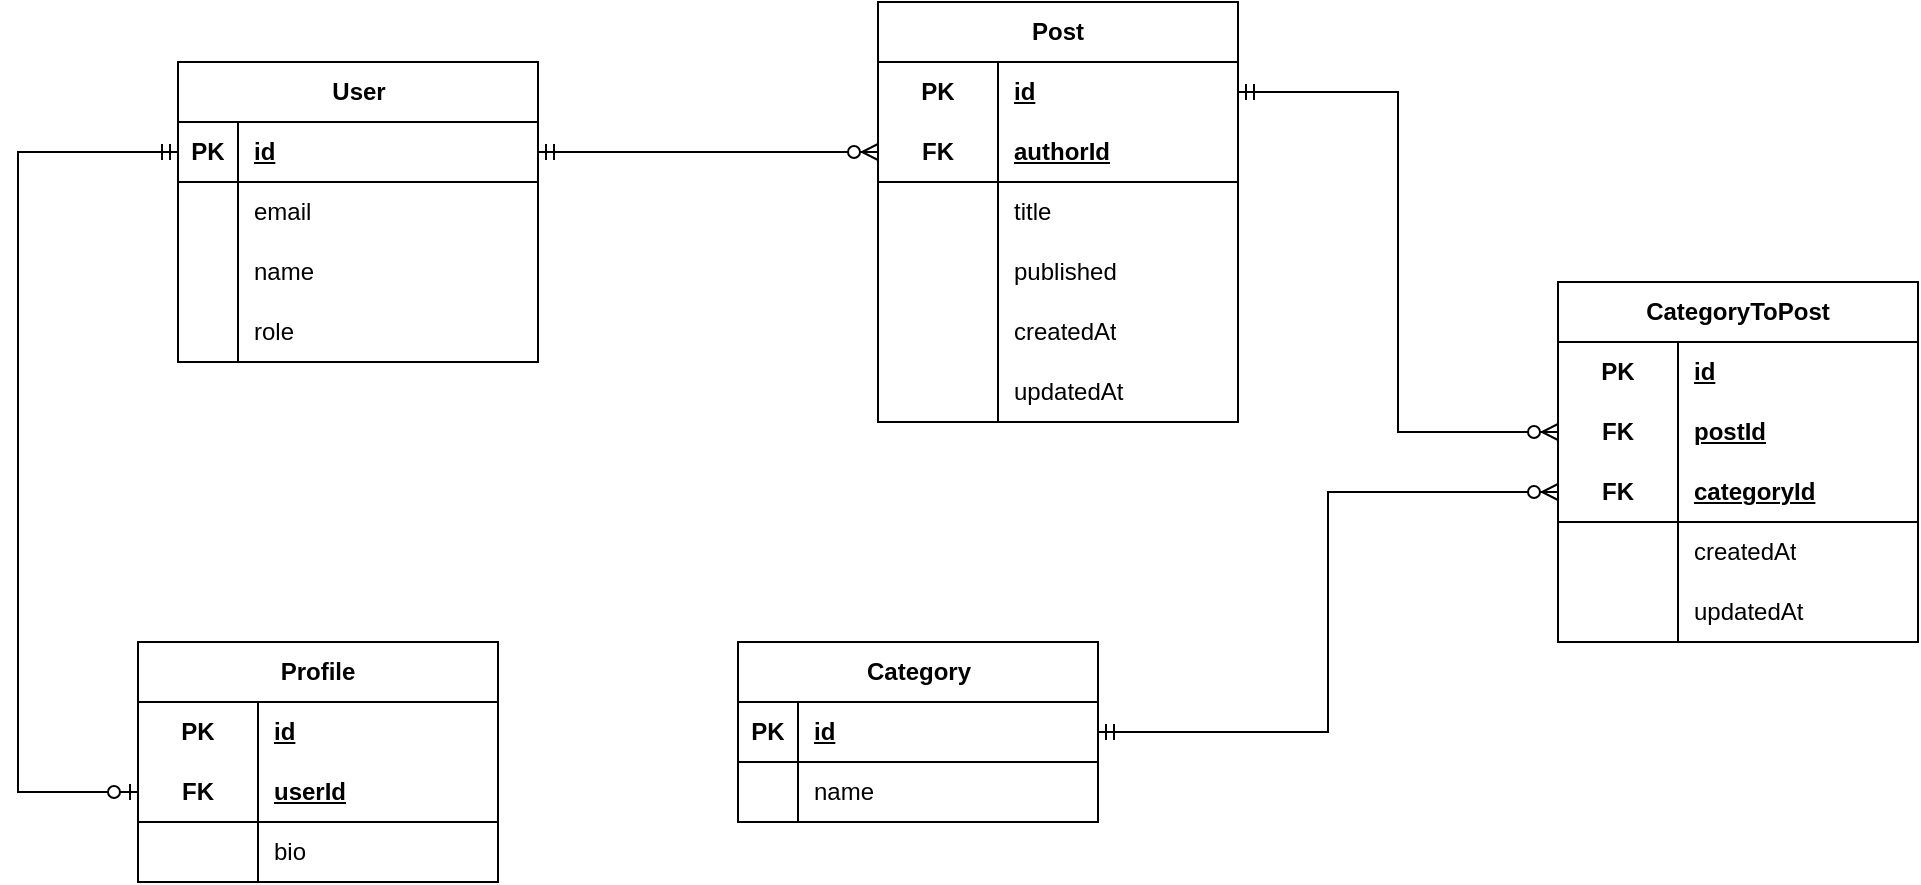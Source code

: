 <mxfile pages="2">
    <diagram name="Page-1" id="fNZGU7sAZw2v84oFBxfQ">
        <mxGraphModel dx="1216" dy="517" grid="1" gridSize="10" guides="1" tooltips="1" connect="1" arrows="1" fold="1" page="1" pageScale="1" pageWidth="850" pageHeight="1100" math="0" shadow="0">
            <root>
                <mxCell id="0"/>
                <mxCell id="1" parent="0"/>
                <mxCell id="5G6sZ5dt8zJx_RlkFCvJ-14" value="User" style="shape=table;startSize=30;container=1;collapsible=1;childLayout=tableLayout;fixedRows=1;rowLines=0;fontStyle=1;align=center;resizeLast=1;html=1;" parent="1" vertex="1">
                    <mxGeometry x="180" y="230" width="180" height="150" as="geometry"/>
                </mxCell>
                <mxCell id="5G6sZ5dt8zJx_RlkFCvJ-15" value="" style="shape=tableRow;horizontal=0;startSize=0;swimlaneHead=0;swimlaneBody=0;fillColor=none;collapsible=0;dropTarget=0;points=[[0,0.5],[1,0.5]];portConstraint=eastwest;top=0;left=0;right=0;bottom=1;" parent="5G6sZ5dt8zJx_RlkFCvJ-14" vertex="1">
                    <mxGeometry y="30" width="180" height="30" as="geometry"/>
                </mxCell>
                <mxCell id="5G6sZ5dt8zJx_RlkFCvJ-16" value="PK" style="shape=partialRectangle;connectable=0;fillColor=none;top=0;left=0;bottom=0;right=0;fontStyle=1;overflow=hidden;whiteSpace=wrap;html=1;" parent="5G6sZ5dt8zJx_RlkFCvJ-15" vertex="1">
                    <mxGeometry width="30" height="30" as="geometry">
                        <mxRectangle width="30" height="30" as="alternateBounds"/>
                    </mxGeometry>
                </mxCell>
                <mxCell id="5G6sZ5dt8zJx_RlkFCvJ-17" value="id" style="shape=partialRectangle;connectable=0;fillColor=none;top=0;left=0;bottom=0;right=0;align=left;spacingLeft=6;fontStyle=5;overflow=hidden;whiteSpace=wrap;html=1;" parent="5G6sZ5dt8zJx_RlkFCvJ-15" vertex="1">
                    <mxGeometry x="30" width="150" height="30" as="geometry">
                        <mxRectangle width="150" height="30" as="alternateBounds"/>
                    </mxGeometry>
                </mxCell>
                <mxCell id="5G6sZ5dt8zJx_RlkFCvJ-18" value="" style="shape=tableRow;horizontal=0;startSize=0;swimlaneHead=0;swimlaneBody=0;fillColor=none;collapsible=0;dropTarget=0;points=[[0,0.5],[1,0.5]];portConstraint=eastwest;top=0;left=0;right=0;bottom=0;" parent="5G6sZ5dt8zJx_RlkFCvJ-14" vertex="1">
                    <mxGeometry y="60" width="180" height="30" as="geometry"/>
                </mxCell>
                <mxCell id="5G6sZ5dt8zJx_RlkFCvJ-19" value="" style="shape=partialRectangle;connectable=0;fillColor=none;top=0;left=0;bottom=0;right=0;editable=1;overflow=hidden;whiteSpace=wrap;html=1;" parent="5G6sZ5dt8zJx_RlkFCvJ-18" vertex="1">
                    <mxGeometry width="30" height="30" as="geometry">
                        <mxRectangle width="30" height="30" as="alternateBounds"/>
                    </mxGeometry>
                </mxCell>
                <mxCell id="5G6sZ5dt8zJx_RlkFCvJ-20" value="email" style="shape=partialRectangle;connectable=0;fillColor=none;top=0;left=0;bottom=0;right=0;align=left;spacingLeft=6;overflow=hidden;whiteSpace=wrap;html=1;" parent="5G6sZ5dt8zJx_RlkFCvJ-18" vertex="1">
                    <mxGeometry x="30" width="150" height="30" as="geometry">
                        <mxRectangle width="150" height="30" as="alternateBounds"/>
                    </mxGeometry>
                </mxCell>
                <mxCell id="5G6sZ5dt8zJx_RlkFCvJ-21" value="" style="shape=tableRow;horizontal=0;startSize=0;swimlaneHead=0;swimlaneBody=0;fillColor=none;collapsible=0;dropTarget=0;points=[[0,0.5],[1,0.5]];portConstraint=eastwest;top=0;left=0;right=0;bottom=0;" parent="5G6sZ5dt8zJx_RlkFCvJ-14" vertex="1">
                    <mxGeometry y="90" width="180" height="30" as="geometry"/>
                </mxCell>
                <mxCell id="5G6sZ5dt8zJx_RlkFCvJ-22" value="" style="shape=partialRectangle;connectable=0;fillColor=none;top=0;left=0;bottom=0;right=0;editable=1;overflow=hidden;whiteSpace=wrap;html=1;" parent="5G6sZ5dt8zJx_RlkFCvJ-21" vertex="1">
                    <mxGeometry width="30" height="30" as="geometry">
                        <mxRectangle width="30" height="30" as="alternateBounds"/>
                    </mxGeometry>
                </mxCell>
                <mxCell id="5G6sZ5dt8zJx_RlkFCvJ-23" value="name" style="shape=partialRectangle;connectable=0;fillColor=none;top=0;left=0;bottom=0;right=0;align=left;spacingLeft=6;overflow=hidden;whiteSpace=wrap;html=1;" parent="5G6sZ5dt8zJx_RlkFCvJ-21" vertex="1">
                    <mxGeometry x="30" width="150" height="30" as="geometry">
                        <mxRectangle width="150" height="30" as="alternateBounds"/>
                    </mxGeometry>
                </mxCell>
                <mxCell id="5G6sZ5dt8zJx_RlkFCvJ-24" value="" style="shape=tableRow;horizontal=0;startSize=0;swimlaneHead=0;swimlaneBody=0;fillColor=none;collapsible=0;dropTarget=0;points=[[0,0.5],[1,0.5]];portConstraint=eastwest;top=0;left=0;right=0;bottom=0;" parent="5G6sZ5dt8zJx_RlkFCvJ-14" vertex="1">
                    <mxGeometry y="120" width="180" height="30" as="geometry"/>
                </mxCell>
                <mxCell id="5G6sZ5dt8zJx_RlkFCvJ-25" value="" style="shape=partialRectangle;connectable=0;fillColor=none;top=0;left=0;bottom=0;right=0;editable=1;overflow=hidden;whiteSpace=wrap;html=1;" parent="5G6sZ5dt8zJx_RlkFCvJ-24" vertex="1">
                    <mxGeometry width="30" height="30" as="geometry">
                        <mxRectangle width="30" height="30" as="alternateBounds"/>
                    </mxGeometry>
                </mxCell>
                <mxCell id="5G6sZ5dt8zJx_RlkFCvJ-26" value="role" style="shape=partialRectangle;connectable=0;fillColor=none;top=0;left=0;bottom=0;right=0;align=left;spacingLeft=6;overflow=hidden;whiteSpace=wrap;html=1;" parent="5G6sZ5dt8zJx_RlkFCvJ-24" vertex="1">
                    <mxGeometry x="30" width="150" height="30" as="geometry">
                        <mxRectangle width="150" height="30" as="alternateBounds"/>
                    </mxGeometry>
                </mxCell>
                <mxCell id="5G6sZ5dt8zJx_RlkFCvJ-27" value="Post" style="shape=table;startSize=30;container=1;collapsible=1;childLayout=tableLayout;fixedRows=1;rowLines=0;fontStyle=1;align=center;resizeLast=1;html=1;whiteSpace=wrap;" parent="1" vertex="1">
                    <mxGeometry x="530" y="200" width="180" height="210" as="geometry"/>
                </mxCell>
                <mxCell id="5G6sZ5dt8zJx_RlkFCvJ-28" value="" style="shape=tableRow;horizontal=0;startSize=0;swimlaneHead=0;swimlaneBody=0;fillColor=none;collapsible=0;dropTarget=0;points=[[0,0.5],[1,0.5]];portConstraint=eastwest;top=0;left=0;right=0;bottom=0;html=1;" parent="5G6sZ5dt8zJx_RlkFCvJ-27" vertex="1">
                    <mxGeometry y="30" width="180" height="30" as="geometry"/>
                </mxCell>
                <mxCell id="5G6sZ5dt8zJx_RlkFCvJ-29" value="PK" style="shape=partialRectangle;connectable=0;fillColor=none;top=0;left=0;bottom=0;right=0;fontStyle=1;overflow=hidden;html=1;whiteSpace=wrap;" parent="5G6sZ5dt8zJx_RlkFCvJ-28" vertex="1">
                    <mxGeometry width="60" height="30" as="geometry">
                        <mxRectangle width="60" height="30" as="alternateBounds"/>
                    </mxGeometry>
                </mxCell>
                <mxCell id="5G6sZ5dt8zJx_RlkFCvJ-30" value="id" style="shape=partialRectangle;connectable=0;fillColor=none;top=0;left=0;bottom=0;right=0;align=left;spacingLeft=6;fontStyle=5;overflow=hidden;html=1;whiteSpace=wrap;" parent="5G6sZ5dt8zJx_RlkFCvJ-28" vertex="1">
                    <mxGeometry x="60" width="120" height="30" as="geometry">
                        <mxRectangle width="120" height="30" as="alternateBounds"/>
                    </mxGeometry>
                </mxCell>
                <mxCell id="5G6sZ5dt8zJx_RlkFCvJ-31" value="" style="shape=tableRow;horizontal=0;startSize=0;swimlaneHead=0;swimlaneBody=0;fillColor=none;collapsible=0;dropTarget=0;points=[[0,0.5],[1,0.5]];portConstraint=eastwest;top=0;left=0;right=0;bottom=1;html=1;" parent="5G6sZ5dt8zJx_RlkFCvJ-27" vertex="1">
                    <mxGeometry y="60" width="180" height="30" as="geometry"/>
                </mxCell>
                <mxCell id="5G6sZ5dt8zJx_RlkFCvJ-32" value="FK" style="shape=partialRectangle;connectable=0;fillColor=none;top=0;left=0;bottom=0;right=0;fontStyle=1;overflow=hidden;html=1;whiteSpace=wrap;" parent="5G6sZ5dt8zJx_RlkFCvJ-31" vertex="1">
                    <mxGeometry width="60" height="30" as="geometry">
                        <mxRectangle width="60" height="30" as="alternateBounds"/>
                    </mxGeometry>
                </mxCell>
                <mxCell id="5G6sZ5dt8zJx_RlkFCvJ-33" value="authorId" style="shape=partialRectangle;connectable=0;fillColor=none;top=0;left=0;bottom=0;right=0;align=left;spacingLeft=6;fontStyle=5;overflow=hidden;html=1;whiteSpace=wrap;" parent="5G6sZ5dt8zJx_RlkFCvJ-31" vertex="1">
                    <mxGeometry x="60" width="120" height="30" as="geometry">
                        <mxRectangle width="120" height="30" as="alternateBounds"/>
                    </mxGeometry>
                </mxCell>
                <mxCell id="5G6sZ5dt8zJx_RlkFCvJ-34" value="" style="shape=tableRow;horizontal=0;startSize=0;swimlaneHead=0;swimlaneBody=0;fillColor=none;collapsible=0;dropTarget=0;points=[[0,0.5],[1,0.5]];portConstraint=eastwest;top=0;left=0;right=0;bottom=0;html=1;" parent="5G6sZ5dt8zJx_RlkFCvJ-27" vertex="1">
                    <mxGeometry y="90" width="180" height="30" as="geometry"/>
                </mxCell>
                <mxCell id="5G6sZ5dt8zJx_RlkFCvJ-35" value="" style="shape=partialRectangle;connectable=0;fillColor=none;top=0;left=0;bottom=0;right=0;editable=1;overflow=hidden;html=1;whiteSpace=wrap;" parent="5G6sZ5dt8zJx_RlkFCvJ-34" vertex="1">
                    <mxGeometry width="60" height="30" as="geometry">
                        <mxRectangle width="60" height="30" as="alternateBounds"/>
                    </mxGeometry>
                </mxCell>
                <mxCell id="5G6sZ5dt8zJx_RlkFCvJ-36" value="title" style="shape=partialRectangle;connectable=0;fillColor=none;top=0;left=0;bottom=0;right=0;align=left;spacingLeft=6;overflow=hidden;html=1;whiteSpace=wrap;" parent="5G6sZ5dt8zJx_RlkFCvJ-34" vertex="1">
                    <mxGeometry x="60" width="120" height="30" as="geometry">
                        <mxRectangle width="120" height="30" as="alternateBounds"/>
                    </mxGeometry>
                </mxCell>
                <mxCell id="5G6sZ5dt8zJx_RlkFCvJ-37" value="" style="shape=tableRow;horizontal=0;startSize=0;swimlaneHead=0;swimlaneBody=0;fillColor=none;collapsible=0;dropTarget=0;points=[[0,0.5],[1,0.5]];portConstraint=eastwest;top=0;left=0;right=0;bottom=0;html=1;" parent="5G6sZ5dt8zJx_RlkFCvJ-27" vertex="1">
                    <mxGeometry y="120" width="180" height="30" as="geometry"/>
                </mxCell>
                <mxCell id="5G6sZ5dt8zJx_RlkFCvJ-38" value="" style="shape=partialRectangle;connectable=0;fillColor=none;top=0;left=0;bottom=0;right=0;editable=1;overflow=hidden;html=1;whiteSpace=wrap;" parent="5G6sZ5dt8zJx_RlkFCvJ-37" vertex="1">
                    <mxGeometry width="60" height="30" as="geometry">
                        <mxRectangle width="60" height="30" as="alternateBounds"/>
                    </mxGeometry>
                </mxCell>
                <mxCell id="5G6sZ5dt8zJx_RlkFCvJ-39" value="published" style="shape=partialRectangle;connectable=0;fillColor=none;top=0;left=0;bottom=0;right=0;align=left;spacingLeft=6;overflow=hidden;html=1;whiteSpace=wrap;" parent="5G6sZ5dt8zJx_RlkFCvJ-37" vertex="1">
                    <mxGeometry x="60" width="120" height="30" as="geometry">
                        <mxRectangle width="120" height="30" as="alternateBounds"/>
                    </mxGeometry>
                </mxCell>
                <mxCell id="5G6sZ5dt8zJx_RlkFCvJ-40" value="" style="shape=tableRow;horizontal=0;startSize=0;swimlaneHead=0;swimlaneBody=0;fillColor=none;collapsible=0;dropTarget=0;points=[[0,0.5],[1,0.5]];portConstraint=eastwest;top=0;left=0;right=0;bottom=0;html=1;" parent="5G6sZ5dt8zJx_RlkFCvJ-27" vertex="1">
                    <mxGeometry y="150" width="180" height="30" as="geometry"/>
                </mxCell>
                <mxCell id="5G6sZ5dt8zJx_RlkFCvJ-41" value="" style="shape=partialRectangle;connectable=0;fillColor=none;top=0;left=0;bottom=0;right=0;editable=1;overflow=hidden;html=1;whiteSpace=wrap;" parent="5G6sZ5dt8zJx_RlkFCvJ-40" vertex="1">
                    <mxGeometry width="60" height="30" as="geometry">
                        <mxRectangle width="60" height="30" as="alternateBounds"/>
                    </mxGeometry>
                </mxCell>
                <mxCell id="5G6sZ5dt8zJx_RlkFCvJ-42" value="createdAt" style="shape=partialRectangle;connectable=0;fillColor=none;top=0;left=0;bottom=0;right=0;align=left;spacingLeft=6;overflow=hidden;html=1;whiteSpace=wrap;" parent="5G6sZ5dt8zJx_RlkFCvJ-40" vertex="1">
                    <mxGeometry x="60" width="120" height="30" as="geometry">
                        <mxRectangle width="120" height="30" as="alternateBounds"/>
                    </mxGeometry>
                </mxCell>
                <mxCell id="5G6sZ5dt8zJx_RlkFCvJ-43" value="" style="shape=tableRow;horizontal=0;startSize=0;swimlaneHead=0;swimlaneBody=0;fillColor=none;collapsible=0;dropTarget=0;points=[[0,0.5],[1,0.5]];portConstraint=eastwest;top=0;left=0;right=0;bottom=0;html=1;" parent="5G6sZ5dt8zJx_RlkFCvJ-27" vertex="1">
                    <mxGeometry y="180" width="180" height="30" as="geometry"/>
                </mxCell>
                <mxCell id="5G6sZ5dt8zJx_RlkFCvJ-44" value="" style="shape=partialRectangle;connectable=0;fillColor=none;top=0;left=0;bottom=0;right=0;editable=1;overflow=hidden;html=1;whiteSpace=wrap;" parent="5G6sZ5dt8zJx_RlkFCvJ-43" vertex="1">
                    <mxGeometry width="60" height="30" as="geometry">
                        <mxRectangle width="60" height="30" as="alternateBounds"/>
                    </mxGeometry>
                </mxCell>
                <mxCell id="5G6sZ5dt8zJx_RlkFCvJ-45" value="updatedAt" style="shape=partialRectangle;connectable=0;fillColor=none;top=0;left=0;bottom=0;right=0;align=left;spacingLeft=6;overflow=hidden;html=1;whiteSpace=wrap;" parent="5G6sZ5dt8zJx_RlkFCvJ-43" vertex="1">
                    <mxGeometry x="60" width="120" height="30" as="geometry">
                        <mxRectangle width="120" height="30" as="alternateBounds"/>
                    </mxGeometry>
                </mxCell>
                <mxCell id="5G6sZ5dt8zJx_RlkFCvJ-46" value="Category" style="shape=table;startSize=30;container=1;collapsible=1;childLayout=tableLayout;fixedRows=1;rowLines=0;fontStyle=1;align=center;resizeLast=1;html=1;" parent="1" vertex="1">
                    <mxGeometry x="460" y="520" width="180" height="90" as="geometry"/>
                </mxCell>
                <mxCell id="5G6sZ5dt8zJx_RlkFCvJ-47" value="" style="shape=tableRow;horizontal=0;startSize=0;swimlaneHead=0;swimlaneBody=0;fillColor=none;collapsible=0;dropTarget=0;points=[[0,0.5],[1,0.5]];portConstraint=eastwest;top=0;left=0;right=0;bottom=1;" parent="5G6sZ5dt8zJx_RlkFCvJ-46" vertex="1">
                    <mxGeometry y="30" width="180" height="30" as="geometry"/>
                </mxCell>
                <mxCell id="5G6sZ5dt8zJx_RlkFCvJ-48" value="PK" style="shape=partialRectangle;connectable=0;fillColor=none;top=0;left=0;bottom=0;right=0;fontStyle=1;overflow=hidden;whiteSpace=wrap;html=1;" parent="5G6sZ5dt8zJx_RlkFCvJ-47" vertex="1">
                    <mxGeometry width="30" height="30" as="geometry">
                        <mxRectangle width="30" height="30" as="alternateBounds"/>
                    </mxGeometry>
                </mxCell>
                <mxCell id="5G6sZ5dt8zJx_RlkFCvJ-49" value="id" style="shape=partialRectangle;connectable=0;fillColor=none;top=0;left=0;bottom=0;right=0;align=left;spacingLeft=6;fontStyle=5;overflow=hidden;whiteSpace=wrap;html=1;" parent="5G6sZ5dt8zJx_RlkFCvJ-47" vertex="1">
                    <mxGeometry x="30" width="150" height="30" as="geometry">
                        <mxRectangle width="150" height="30" as="alternateBounds"/>
                    </mxGeometry>
                </mxCell>
                <mxCell id="5G6sZ5dt8zJx_RlkFCvJ-50" value="" style="shape=tableRow;horizontal=0;startSize=0;swimlaneHead=0;swimlaneBody=0;fillColor=none;collapsible=0;dropTarget=0;points=[[0,0.5],[1,0.5]];portConstraint=eastwest;top=0;left=0;right=0;bottom=0;" parent="5G6sZ5dt8zJx_RlkFCvJ-46" vertex="1">
                    <mxGeometry y="60" width="180" height="30" as="geometry"/>
                </mxCell>
                <mxCell id="5G6sZ5dt8zJx_RlkFCvJ-51" value="" style="shape=partialRectangle;connectable=0;fillColor=none;top=0;left=0;bottom=0;right=0;editable=1;overflow=hidden;whiteSpace=wrap;html=1;" parent="5G6sZ5dt8zJx_RlkFCvJ-50" vertex="1">
                    <mxGeometry width="30" height="30" as="geometry">
                        <mxRectangle width="30" height="30" as="alternateBounds"/>
                    </mxGeometry>
                </mxCell>
                <mxCell id="5G6sZ5dt8zJx_RlkFCvJ-52" value="name" style="shape=partialRectangle;connectable=0;fillColor=none;top=0;left=0;bottom=0;right=0;align=left;spacingLeft=6;overflow=hidden;whiteSpace=wrap;html=1;" parent="5G6sZ5dt8zJx_RlkFCvJ-50" vertex="1">
                    <mxGeometry x="30" width="150" height="30" as="geometry">
                        <mxRectangle width="150" height="30" as="alternateBounds"/>
                    </mxGeometry>
                </mxCell>
                <mxCell id="5G6sZ5dt8zJx_RlkFCvJ-59" value="CategoryToPost" style="shape=table;startSize=30;container=1;collapsible=1;childLayout=tableLayout;fixedRows=1;rowLines=0;fontStyle=1;align=center;resizeLast=1;html=1;whiteSpace=wrap;" parent="1" vertex="1">
                    <mxGeometry x="870" y="340" width="180" height="180" as="geometry"/>
                </mxCell>
                <mxCell id="5G6sZ5dt8zJx_RlkFCvJ-84" value="" style="shape=tableRow;horizontal=0;startSize=0;swimlaneHead=0;swimlaneBody=0;fillColor=none;collapsible=0;dropTarget=0;points=[[0,0.5],[1,0.5]];portConstraint=eastwest;top=0;left=0;right=0;bottom=0;html=1;" parent="5G6sZ5dt8zJx_RlkFCvJ-59" vertex="1">
                    <mxGeometry y="30" width="180" height="30" as="geometry"/>
                </mxCell>
                <mxCell id="5G6sZ5dt8zJx_RlkFCvJ-85" value="PK" style="shape=partialRectangle;connectable=0;fillColor=none;top=0;left=0;bottom=0;right=0;fontStyle=1;overflow=hidden;html=1;whiteSpace=wrap;" parent="5G6sZ5dt8zJx_RlkFCvJ-84" vertex="1">
                    <mxGeometry width="60" height="30" as="geometry">
                        <mxRectangle width="60" height="30" as="alternateBounds"/>
                    </mxGeometry>
                </mxCell>
                <mxCell id="5G6sZ5dt8zJx_RlkFCvJ-86" value="id" style="shape=partialRectangle;connectable=0;fillColor=none;top=0;left=0;bottom=0;right=0;align=left;spacingLeft=6;fontStyle=5;overflow=hidden;html=1;whiteSpace=wrap;" parent="5G6sZ5dt8zJx_RlkFCvJ-84" vertex="1">
                    <mxGeometry x="60" width="120" height="30" as="geometry">
                        <mxRectangle width="120" height="30" as="alternateBounds"/>
                    </mxGeometry>
                </mxCell>
                <mxCell id="5G6sZ5dt8zJx_RlkFCvJ-60" value="" style="shape=tableRow;horizontal=0;startSize=0;swimlaneHead=0;swimlaneBody=0;fillColor=none;collapsible=0;dropTarget=0;points=[[0,0.5],[1,0.5]];portConstraint=eastwest;top=0;left=0;right=0;bottom=0;html=1;" parent="5G6sZ5dt8zJx_RlkFCvJ-59" vertex="1">
                    <mxGeometry y="60" width="180" height="30" as="geometry"/>
                </mxCell>
                <mxCell id="5G6sZ5dt8zJx_RlkFCvJ-61" value="FK" style="shape=partialRectangle;connectable=0;fillColor=none;top=0;left=0;bottom=0;right=0;fontStyle=1;overflow=hidden;html=1;whiteSpace=wrap;" parent="5G6sZ5dt8zJx_RlkFCvJ-60" vertex="1">
                    <mxGeometry width="60" height="30" as="geometry">
                        <mxRectangle width="60" height="30" as="alternateBounds"/>
                    </mxGeometry>
                </mxCell>
                <mxCell id="5G6sZ5dt8zJx_RlkFCvJ-62" value="postId" style="shape=partialRectangle;connectable=0;fillColor=none;top=0;left=0;bottom=0;right=0;align=left;spacingLeft=6;fontStyle=5;overflow=hidden;html=1;whiteSpace=wrap;" parent="5G6sZ5dt8zJx_RlkFCvJ-60" vertex="1">
                    <mxGeometry x="60" width="120" height="30" as="geometry">
                        <mxRectangle width="120" height="30" as="alternateBounds"/>
                    </mxGeometry>
                </mxCell>
                <mxCell id="5G6sZ5dt8zJx_RlkFCvJ-63" value="" style="shape=tableRow;horizontal=0;startSize=0;swimlaneHead=0;swimlaneBody=0;fillColor=none;collapsible=0;dropTarget=0;points=[[0,0.5],[1,0.5]];portConstraint=eastwest;top=0;left=0;right=0;bottom=1;html=1;" parent="5G6sZ5dt8zJx_RlkFCvJ-59" vertex="1">
                    <mxGeometry y="90" width="180" height="30" as="geometry"/>
                </mxCell>
                <mxCell id="5G6sZ5dt8zJx_RlkFCvJ-64" value="FK" style="shape=partialRectangle;connectable=0;fillColor=none;top=0;left=0;bottom=0;right=0;fontStyle=1;overflow=hidden;html=1;whiteSpace=wrap;" parent="5G6sZ5dt8zJx_RlkFCvJ-63" vertex="1">
                    <mxGeometry width="60" height="30" as="geometry">
                        <mxRectangle width="60" height="30" as="alternateBounds"/>
                    </mxGeometry>
                </mxCell>
                <mxCell id="5G6sZ5dt8zJx_RlkFCvJ-65" value="categoryId" style="shape=partialRectangle;connectable=0;fillColor=none;top=0;left=0;bottom=0;right=0;align=left;spacingLeft=6;fontStyle=5;overflow=hidden;html=1;whiteSpace=wrap;" parent="5G6sZ5dt8zJx_RlkFCvJ-63" vertex="1">
                    <mxGeometry x="60" width="120" height="30" as="geometry">
                        <mxRectangle width="120" height="30" as="alternateBounds"/>
                    </mxGeometry>
                </mxCell>
                <mxCell id="5G6sZ5dt8zJx_RlkFCvJ-66" value="" style="shape=tableRow;horizontal=0;startSize=0;swimlaneHead=0;swimlaneBody=0;fillColor=none;collapsible=0;dropTarget=0;points=[[0,0.5],[1,0.5]];portConstraint=eastwest;top=0;left=0;right=0;bottom=0;html=1;" parent="5G6sZ5dt8zJx_RlkFCvJ-59" vertex="1">
                    <mxGeometry y="120" width="180" height="30" as="geometry"/>
                </mxCell>
                <mxCell id="5G6sZ5dt8zJx_RlkFCvJ-67" value="" style="shape=partialRectangle;connectable=0;fillColor=none;top=0;left=0;bottom=0;right=0;editable=1;overflow=hidden;html=1;whiteSpace=wrap;" parent="5G6sZ5dt8zJx_RlkFCvJ-66" vertex="1">
                    <mxGeometry width="60" height="30" as="geometry">
                        <mxRectangle width="60" height="30" as="alternateBounds"/>
                    </mxGeometry>
                </mxCell>
                <mxCell id="5G6sZ5dt8zJx_RlkFCvJ-68" value="createdAt" style="shape=partialRectangle;connectable=0;fillColor=none;top=0;left=0;bottom=0;right=0;align=left;spacingLeft=6;overflow=hidden;html=1;whiteSpace=wrap;" parent="5G6sZ5dt8zJx_RlkFCvJ-66" vertex="1">
                    <mxGeometry x="60" width="120" height="30" as="geometry">
                        <mxRectangle width="120" height="30" as="alternateBounds"/>
                    </mxGeometry>
                </mxCell>
                <mxCell id="5G6sZ5dt8zJx_RlkFCvJ-69" value="" style="shape=tableRow;horizontal=0;startSize=0;swimlaneHead=0;swimlaneBody=0;fillColor=none;collapsible=0;dropTarget=0;points=[[0,0.5],[1,0.5]];portConstraint=eastwest;top=0;left=0;right=0;bottom=0;html=1;" parent="5G6sZ5dt8zJx_RlkFCvJ-59" vertex="1">
                    <mxGeometry y="150" width="180" height="30" as="geometry"/>
                </mxCell>
                <mxCell id="5G6sZ5dt8zJx_RlkFCvJ-70" value="" style="shape=partialRectangle;connectable=0;fillColor=none;top=0;left=0;bottom=0;right=0;editable=1;overflow=hidden;html=1;whiteSpace=wrap;" parent="5G6sZ5dt8zJx_RlkFCvJ-69" vertex="1">
                    <mxGeometry width="60" height="30" as="geometry">
                        <mxRectangle width="60" height="30" as="alternateBounds"/>
                    </mxGeometry>
                </mxCell>
                <mxCell id="5G6sZ5dt8zJx_RlkFCvJ-71" value="updatedAt" style="shape=partialRectangle;connectable=0;fillColor=none;top=0;left=0;bottom=0;right=0;align=left;spacingLeft=6;overflow=hidden;html=1;whiteSpace=wrap;" parent="5G6sZ5dt8zJx_RlkFCvJ-69" vertex="1">
                    <mxGeometry x="60" width="120" height="30" as="geometry">
                        <mxRectangle width="120" height="30" as="alternateBounds"/>
                    </mxGeometry>
                </mxCell>
                <mxCell id="5G6sZ5dt8zJx_RlkFCvJ-106" value="Profile" style="shape=table;startSize=30;container=1;collapsible=1;childLayout=tableLayout;fixedRows=1;rowLines=0;fontStyle=1;align=center;resizeLast=1;html=1;whiteSpace=wrap;" parent="1" vertex="1">
                    <mxGeometry x="160" y="520" width="180" height="120" as="geometry"/>
                </mxCell>
                <mxCell id="5G6sZ5dt8zJx_RlkFCvJ-107" value="" style="shape=tableRow;horizontal=0;startSize=0;swimlaneHead=0;swimlaneBody=0;fillColor=none;collapsible=0;dropTarget=0;points=[[0,0.5],[1,0.5]];portConstraint=eastwest;top=0;left=0;right=0;bottom=0;html=1;" parent="5G6sZ5dt8zJx_RlkFCvJ-106" vertex="1">
                    <mxGeometry y="30" width="180" height="30" as="geometry"/>
                </mxCell>
                <mxCell id="5G6sZ5dt8zJx_RlkFCvJ-108" value="PK" style="shape=partialRectangle;connectable=0;fillColor=none;top=0;left=0;bottom=0;right=0;fontStyle=1;overflow=hidden;html=1;whiteSpace=wrap;" parent="5G6sZ5dt8zJx_RlkFCvJ-107" vertex="1">
                    <mxGeometry width="60" height="30" as="geometry">
                        <mxRectangle width="60" height="30" as="alternateBounds"/>
                    </mxGeometry>
                </mxCell>
                <mxCell id="5G6sZ5dt8zJx_RlkFCvJ-109" value="id" style="shape=partialRectangle;connectable=0;fillColor=none;top=0;left=0;bottom=0;right=0;align=left;spacingLeft=6;fontStyle=5;overflow=hidden;html=1;whiteSpace=wrap;" parent="5G6sZ5dt8zJx_RlkFCvJ-107" vertex="1">
                    <mxGeometry x="60" width="120" height="30" as="geometry">
                        <mxRectangle width="120" height="30" as="alternateBounds"/>
                    </mxGeometry>
                </mxCell>
                <mxCell id="5G6sZ5dt8zJx_RlkFCvJ-110" value="" style="shape=tableRow;horizontal=0;startSize=0;swimlaneHead=0;swimlaneBody=0;fillColor=none;collapsible=0;dropTarget=0;points=[[0,0.5],[1,0.5]];portConstraint=eastwest;top=0;left=0;right=0;bottom=1;html=1;" parent="5G6sZ5dt8zJx_RlkFCvJ-106" vertex="1">
                    <mxGeometry y="60" width="180" height="30" as="geometry"/>
                </mxCell>
                <mxCell id="5G6sZ5dt8zJx_RlkFCvJ-111" value="FK" style="shape=partialRectangle;connectable=0;fillColor=none;top=0;left=0;bottom=0;right=0;fontStyle=1;overflow=hidden;html=1;whiteSpace=wrap;" parent="5G6sZ5dt8zJx_RlkFCvJ-110" vertex="1">
                    <mxGeometry width="60" height="30" as="geometry">
                        <mxRectangle width="60" height="30" as="alternateBounds"/>
                    </mxGeometry>
                </mxCell>
                <mxCell id="5G6sZ5dt8zJx_RlkFCvJ-112" value="userId" style="shape=partialRectangle;connectable=0;fillColor=none;top=0;left=0;bottom=0;right=0;align=left;spacingLeft=6;fontStyle=5;overflow=hidden;html=1;whiteSpace=wrap;" parent="5G6sZ5dt8zJx_RlkFCvJ-110" vertex="1">
                    <mxGeometry x="60" width="120" height="30" as="geometry">
                        <mxRectangle width="120" height="30" as="alternateBounds"/>
                    </mxGeometry>
                </mxCell>
                <mxCell id="5G6sZ5dt8zJx_RlkFCvJ-113" value="" style="shape=tableRow;horizontal=0;startSize=0;swimlaneHead=0;swimlaneBody=0;fillColor=none;collapsible=0;dropTarget=0;points=[[0,0.5],[1,0.5]];portConstraint=eastwest;top=0;left=0;right=0;bottom=0;html=1;" parent="5G6sZ5dt8zJx_RlkFCvJ-106" vertex="1">
                    <mxGeometry y="90" width="180" height="30" as="geometry"/>
                </mxCell>
                <mxCell id="5G6sZ5dt8zJx_RlkFCvJ-114" value="" style="shape=partialRectangle;connectable=0;fillColor=none;top=0;left=0;bottom=0;right=0;editable=1;overflow=hidden;html=1;whiteSpace=wrap;" parent="5G6sZ5dt8zJx_RlkFCvJ-113" vertex="1">
                    <mxGeometry width="60" height="30" as="geometry">
                        <mxRectangle width="60" height="30" as="alternateBounds"/>
                    </mxGeometry>
                </mxCell>
                <mxCell id="5G6sZ5dt8zJx_RlkFCvJ-115" value="bio" style="shape=partialRectangle;connectable=0;fillColor=none;top=0;left=0;bottom=0;right=0;align=left;spacingLeft=6;overflow=hidden;html=1;whiteSpace=wrap;" parent="5G6sZ5dt8zJx_RlkFCvJ-113" vertex="1">
                    <mxGeometry x="60" width="120" height="30" as="geometry">
                        <mxRectangle width="120" height="30" as="alternateBounds"/>
                    </mxGeometry>
                </mxCell>
                <mxCell id="5G6sZ5dt8zJx_RlkFCvJ-120" value="" style="edgeStyle=orthogonalEdgeStyle;fontSize=12;html=1;endArrow=ERzeroToOne;startArrow=ERmandOne;rounded=0;entryX=0;entryY=0.5;entryDx=0;entryDy=0;exitX=0;exitY=0.5;exitDx=0;exitDy=0;" parent="1" source="5G6sZ5dt8zJx_RlkFCvJ-15" target="5G6sZ5dt8zJx_RlkFCvJ-110" edge="1">
                    <mxGeometry width="100" height="100" relative="1" as="geometry">
                        <mxPoint x="60" y="275" as="sourcePoint"/>
                        <mxPoint x="60" y="580" as="targetPoint"/>
                        <Array as="points">
                            <mxPoint x="100" y="275"/>
                            <mxPoint x="100" y="595"/>
                        </Array>
                    </mxGeometry>
                </mxCell>
                <mxCell id="5G6sZ5dt8zJx_RlkFCvJ-121" value="" style="fontSize=12;html=1;endArrow=ERzeroToMany;startArrow=ERmandOne;rounded=0;exitX=1;exitY=0.5;exitDx=0;exitDy=0;entryX=0;entryY=0.5;entryDx=0;entryDy=0;edgeStyle=orthogonalEdgeStyle;" parent="1" source="5G6sZ5dt8zJx_RlkFCvJ-15" target="5G6sZ5dt8zJx_RlkFCvJ-31" edge="1">
                    <mxGeometry width="100" height="100" relative="1" as="geometry">
                        <mxPoint x="370" y="350" as="sourcePoint"/>
                        <mxPoint x="470" y="250" as="targetPoint"/>
                    </mxGeometry>
                </mxCell>
                <mxCell id="5G6sZ5dt8zJx_RlkFCvJ-122" value="" style="edgeStyle=orthogonalEdgeStyle;fontSize=12;html=1;endArrow=ERzeroToMany;startArrow=ERmandOne;rounded=0;exitX=1;exitY=0.5;exitDx=0;exitDy=0;entryX=0;entryY=0.5;entryDx=0;entryDy=0;" parent="1" source="5G6sZ5dt8zJx_RlkFCvJ-28" target="5G6sZ5dt8zJx_RlkFCvJ-60" edge="1">
                    <mxGeometry width="100" height="100" relative="1" as="geometry">
                        <mxPoint x="740" y="270" as="sourcePoint"/>
                        <mxPoint x="840" y="170" as="targetPoint"/>
                    </mxGeometry>
                </mxCell>
                <mxCell id="5G6sZ5dt8zJx_RlkFCvJ-123" value="" style="edgeStyle=orthogonalEdgeStyle;fontSize=12;html=1;endArrow=ERzeroToMany;startArrow=ERmandOne;rounded=0;exitX=1;exitY=0.5;exitDx=0;exitDy=0;entryX=0;entryY=0.5;entryDx=0;entryDy=0;" parent="1" source="5G6sZ5dt8zJx_RlkFCvJ-47" target="5G6sZ5dt8zJx_RlkFCvJ-63" edge="1">
                    <mxGeometry width="100" height="100" relative="1" as="geometry">
                        <mxPoint x="690" y="590" as="sourcePoint"/>
                        <mxPoint x="790" y="490" as="targetPoint"/>
                    </mxGeometry>
                </mxCell>
            </root>
        </mxGraphModel>
    </diagram>
    <diagram id="pmveYWpC2h5RMIaLW6WI" name="Page-2">
        <mxGraphModel dx="1216" dy="1617" grid="1" gridSize="10" guides="1" tooltips="1" connect="1" arrows="1" fold="1" page="1" pageScale="1" pageWidth="1700" pageHeight="1100" math="0" shadow="0">
            <root>
                <mxCell id="0"/>
                <mxCell id="1" parent="0"/>
                <mxCell id="X5hzixRuYehA1gy3u1w8-5" value="Product" style="shape=table;startSize=30;container=1;collapsible=1;childLayout=tableLayout;fixedRows=1;rowLines=0;fontStyle=1;align=center;resizeLast=1;html=1;" parent="1" vertex="1">
                    <mxGeometry x="1410" y="120" width="180" height="540" as="geometry"/>
                </mxCell>
                <mxCell id="6M7lKoHPG3z8ASeyRPRE-2" value="" style="shape=tableRow;horizontal=0;startSize=0;swimlaneHead=0;swimlaneBody=0;fillColor=none;collapsible=0;dropTarget=0;points=[[0,0.5],[1,0.5]];portConstraint=eastwest;top=0;left=0;right=0;bottom=1;" parent="X5hzixRuYehA1gy3u1w8-5" vertex="1">
                    <mxGeometry y="30" width="180" height="30" as="geometry"/>
                </mxCell>
                <mxCell id="6M7lKoHPG3z8ASeyRPRE-3" value="PK" style="shape=partialRectangle;connectable=0;fillColor=none;top=0;left=0;bottom=0;right=0;fontStyle=1;overflow=hidden;whiteSpace=wrap;html=1;" parent="6M7lKoHPG3z8ASeyRPRE-2" vertex="1">
                    <mxGeometry width="30" height="30" as="geometry">
                        <mxRectangle width="30" height="30" as="alternateBounds"/>
                    </mxGeometry>
                </mxCell>
                <mxCell id="6M7lKoHPG3z8ASeyRPRE-4" value="id" style="shape=partialRectangle;connectable=0;fillColor=none;top=0;left=0;bottom=0;right=0;align=left;spacingLeft=6;fontStyle=5;overflow=hidden;whiteSpace=wrap;html=1;" parent="6M7lKoHPG3z8ASeyRPRE-2" vertex="1">
                    <mxGeometry x="30" width="150" height="30" as="geometry">
                        <mxRectangle width="150" height="30" as="alternateBounds"/>
                    </mxGeometry>
                </mxCell>
                <mxCell id="6M7lKoHPG3z8ASeyRPRE-257" value="" style="shape=tableRow;horizontal=0;startSize=0;swimlaneHead=0;swimlaneBody=0;fillColor=none;collapsible=0;dropTarget=0;points=[[0,0.5],[1,0.5]];portConstraint=eastwest;top=0;left=0;right=0;bottom=1;" parent="X5hzixRuYehA1gy3u1w8-5" vertex="1">
                    <mxGeometry y="60" width="180" height="30" as="geometry"/>
                </mxCell>
                <mxCell id="6M7lKoHPG3z8ASeyRPRE-258" value="FK" style="shape=partialRectangle;connectable=0;fillColor=none;top=0;left=0;bottom=0;right=0;fontStyle=1;overflow=hidden;whiteSpace=wrap;html=1;" parent="6M7lKoHPG3z8ASeyRPRE-257" vertex="1">
                    <mxGeometry width="30" height="30" as="geometry">
                        <mxRectangle width="30" height="30" as="alternateBounds"/>
                    </mxGeometry>
                </mxCell>
                <mxCell id="6M7lKoHPG3z8ASeyRPRE-259" value="user_id" style="shape=partialRectangle;connectable=0;fillColor=none;top=0;left=0;bottom=0;right=0;align=left;spacingLeft=6;fontStyle=5;overflow=hidden;whiteSpace=wrap;html=1;" parent="6M7lKoHPG3z8ASeyRPRE-257" vertex="1">
                    <mxGeometry x="30" width="150" height="30" as="geometry">
                        <mxRectangle width="150" height="30" as="alternateBounds"/>
                    </mxGeometry>
                </mxCell>
                <mxCell id="6M7lKoHPG3z8ASeyRPRE-12" value="" style="shape=tableRow;horizontal=0;startSize=0;swimlaneHead=0;swimlaneBody=0;fillColor=none;collapsible=0;dropTarget=0;points=[[0,0.5],[1,0.5]];portConstraint=eastwest;top=0;left=0;right=0;bottom=1;" parent="X5hzixRuYehA1gy3u1w8-5" vertex="1">
                    <mxGeometry y="90" width="180" height="30" as="geometry"/>
                </mxCell>
                <mxCell id="6M7lKoHPG3z8ASeyRPRE-13" value="FK" style="shape=partialRectangle;connectable=0;fillColor=none;top=0;left=0;bottom=0;right=0;fontStyle=1;overflow=hidden;whiteSpace=wrap;html=1;" parent="6M7lKoHPG3z8ASeyRPRE-12" vertex="1">
                    <mxGeometry width="30" height="30" as="geometry">
                        <mxRectangle width="30" height="30" as="alternateBounds"/>
                    </mxGeometry>
                </mxCell>
                <mxCell id="6M7lKoHPG3z8ASeyRPRE-14" value="brand_id" style="shape=partialRectangle;connectable=0;fillColor=none;top=0;left=0;bottom=0;right=0;align=left;spacingLeft=6;fontStyle=5;overflow=hidden;whiteSpace=wrap;html=1;" parent="6M7lKoHPG3z8ASeyRPRE-12" vertex="1">
                    <mxGeometry x="30" width="150" height="30" as="geometry">
                        <mxRectangle width="150" height="30" as="alternateBounds"/>
                    </mxGeometry>
                </mxCell>
                <mxCell id="X5hzixRuYehA1gy3u1w8-6" value="" style="shape=tableRow;horizontal=0;startSize=0;swimlaneHead=0;swimlaneBody=0;fillColor=none;collapsible=0;dropTarget=0;points=[[0,0.5],[1,0.5]];portConstraint=eastwest;top=0;left=0;right=0;bottom=1;" parent="X5hzixRuYehA1gy3u1w8-5" vertex="1">
                    <mxGeometry y="120" width="180" height="30" as="geometry"/>
                </mxCell>
                <mxCell id="X5hzixRuYehA1gy3u1w8-7" value="FK" style="shape=partialRectangle;connectable=0;fillColor=none;top=0;left=0;bottom=0;right=0;fontStyle=1;overflow=hidden;whiteSpace=wrap;html=1;" parent="X5hzixRuYehA1gy3u1w8-6" vertex="1">
                    <mxGeometry width="30" height="30" as="geometry">
                        <mxRectangle width="30" height="30" as="alternateBounds"/>
                    </mxGeometry>
                </mxCell>
                <mxCell id="X5hzixRuYehA1gy3u1w8-8" value="category_id" style="shape=partialRectangle;connectable=0;fillColor=none;top=0;left=0;bottom=0;right=0;align=left;spacingLeft=6;fontStyle=5;overflow=hidden;whiteSpace=wrap;html=1;" parent="X5hzixRuYehA1gy3u1w8-6" vertex="1">
                    <mxGeometry x="30" width="150" height="30" as="geometry">
                        <mxRectangle width="150" height="30" as="alternateBounds"/>
                    </mxGeometry>
                </mxCell>
                <mxCell id="X5hzixRuYehA1gy3u1w8-9" value="" style="shape=tableRow;horizontal=0;startSize=0;swimlaneHead=0;swimlaneBody=0;fillColor=none;collapsible=0;dropTarget=0;points=[[0,0.5],[1,0.5]];portConstraint=eastwest;top=0;left=0;right=0;bottom=0;" parent="X5hzixRuYehA1gy3u1w8-5" vertex="1">
                    <mxGeometry y="150" width="180" height="30" as="geometry"/>
                </mxCell>
                <mxCell id="X5hzixRuYehA1gy3u1w8-10" value="" style="shape=partialRectangle;connectable=0;fillColor=none;top=0;left=0;bottom=0;right=0;editable=1;overflow=hidden;whiteSpace=wrap;html=1;" parent="X5hzixRuYehA1gy3u1w8-9" vertex="1">
                    <mxGeometry width="30" height="30" as="geometry">
                        <mxRectangle width="30" height="30" as="alternateBounds"/>
                    </mxGeometry>
                </mxCell>
                <mxCell id="X5hzixRuYehA1gy3u1w8-11" value="title" style="shape=partialRectangle;connectable=0;fillColor=none;top=0;left=0;bottom=0;right=0;align=left;spacingLeft=6;overflow=hidden;whiteSpace=wrap;html=1;" parent="X5hzixRuYehA1gy3u1w8-9" vertex="1">
                    <mxGeometry x="30" width="150" height="30" as="geometry">
                        <mxRectangle width="150" height="30" as="alternateBounds"/>
                    </mxGeometry>
                </mxCell>
                <mxCell id="X5hzixRuYehA1gy3u1w8-156" value="" style="shape=tableRow;horizontal=0;startSize=0;swimlaneHead=0;swimlaneBody=0;fillColor=none;collapsible=0;dropTarget=0;points=[[0,0.5],[1,0.5]];portConstraint=eastwest;top=0;left=0;right=0;bottom=0;" parent="X5hzixRuYehA1gy3u1w8-5" vertex="1">
                    <mxGeometry y="180" width="180" height="30" as="geometry"/>
                </mxCell>
                <mxCell id="X5hzixRuYehA1gy3u1w8-157" value="" style="shape=partialRectangle;connectable=0;fillColor=none;top=0;left=0;bottom=0;right=0;editable=1;overflow=hidden;whiteSpace=wrap;html=1;" parent="X5hzixRuYehA1gy3u1w8-156" vertex="1">
                    <mxGeometry width="30" height="30" as="geometry">
                        <mxRectangle width="30" height="30" as="alternateBounds"/>
                    </mxGeometry>
                </mxCell>
                <mxCell id="X5hzixRuYehA1gy3u1w8-158" value="stock" style="shape=partialRectangle;connectable=0;fillColor=none;top=0;left=0;bottom=0;right=0;align=left;spacingLeft=6;overflow=hidden;whiteSpace=wrap;html=1;" parent="X5hzixRuYehA1gy3u1w8-156" vertex="1">
                    <mxGeometry x="30" width="150" height="30" as="geometry">
                        <mxRectangle width="150" height="30" as="alternateBounds"/>
                    </mxGeometry>
                </mxCell>
                <mxCell id="X5hzixRuYehA1gy3u1w8-12" value="" style="shape=tableRow;horizontal=0;startSize=0;swimlaneHead=0;swimlaneBody=0;fillColor=none;collapsible=0;dropTarget=0;points=[[0,0.5],[1,0.5]];portConstraint=eastwest;top=0;left=0;right=0;bottom=0;" parent="X5hzixRuYehA1gy3u1w8-5" vertex="1">
                    <mxGeometry y="210" width="180" height="30" as="geometry"/>
                </mxCell>
                <mxCell id="X5hzixRuYehA1gy3u1w8-13" value="" style="shape=partialRectangle;connectable=0;fillColor=none;top=0;left=0;bottom=0;right=0;editable=1;overflow=hidden;whiteSpace=wrap;html=1;" parent="X5hzixRuYehA1gy3u1w8-12" vertex="1">
                    <mxGeometry width="30" height="30" as="geometry">
                        <mxRectangle width="30" height="30" as="alternateBounds"/>
                    </mxGeometry>
                </mxCell>
                <mxCell id="X5hzixRuYehA1gy3u1w8-14" value="unit" style="shape=partialRectangle;connectable=0;fillColor=none;top=0;left=0;bottom=0;right=0;align=left;spacingLeft=6;overflow=hidden;whiteSpace=wrap;html=1;" parent="X5hzixRuYehA1gy3u1w8-12" vertex="1">
                    <mxGeometry x="30" width="150" height="30" as="geometry">
                        <mxRectangle width="150" height="30" as="alternateBounds"/>
                    </mxGeometry>
                </mxCell>
                <mxCell id="X5hzixRuYehA1gy3u1w8-15" value="" style="shape=tableRow;horizontal=0;startSize=0;swimlaneHead=0;swimlaneBody=0;fillColor=none;collapsible=0;dropTarget=0;points=[[0,0.5],[1,0.5]];portConstraint=eastwest;top=0;left=0;right=0;bottom=0;" parent="X5hzixRuYehA1gy3u1w8-5" vertex="1">
                    <mxGeometry y="240" width="180" height="30" as="geometry"/>
                </mxCell>
                <mxCell id="X5hzixRuYehA1gy3u1w8-16" value="" style="shape=partialRectangle;connectable=0;fillColor=none;top=0;left=0;bottom=0;right=0;editable=1;overflow=hidden;whiteSpace=wrap;html=1;" parent="X5hzixRuYehA1gy3u1w8-15" vertex="1">
                    <mxGeometry width="30" height="30" as="geometry">
                        <mxRectangle width="30" height="30" as="alternateBounds"/>
                    </mxGeometry>
                </mxCell>
                <mxCell id="X5hzixRuYehA1gy3u1w8-17" value="priceHight" style="shape=partialRectangle;connectable=0;fillColor=none;top=0;left=0;bottom=0;right=0;align=left;spacingLeft=6;overflow=hidden;whiteSpace=wrap;html=1;" parent="X5hzixRuYehA1gy3u1w8-15" vertex="1">
                    <mxGeometry x="30" width="150" height="30" as="geometry">
                        <mxRectangle width="150" height="30" as="alternateBounds"/>
                    </mxGeometry>
                </mxCell>
                <mxCell id="X5hzixRuYehA1gy3u1w8-18" value="" style="shape=tableRow;horizontal=0;startSize=0;swimlaneHead=0;swimlaneBody=0;fillColor=none;collapsible=0;dropTarget=0;points=[[0,0.5],[1,0.5]];portConstraint=eastwest;top=0;left=0;right=0;bottom=0;" parent="X5hzixRuYehA1gy3u1w8-5" vertex="1">
                    <mxGeometry y="270" width="180" height="30" as="geometry"/>
                </mxCell>
                <mxCell id="X5hzixRuYehA1gy3u1w8-19" value="" style="shape=partialRectangle;connectable=0;fillColor=none;top=0;left=0;bottom=0;right=0;editable=1;overflow=hidden;whiteSpace=wrap;html=1;" parent="X5hzixRuYehA1gy3u1w8-18" vertex="1">
                    <mxGeometry width="30" height="30" as="geometry">
                        <mxRectangle width="30" height="30" as="alternateBounds"/>
                    </mxGeometry>
                </mxCell>
                <mxCell id="X5hzixRuYehA1gy3u1w8-20" value="minPriceHight" style="shape=partialRectangle;connectable=0;fillColor=none;top=0;left=0;bottom=0;right=0;align=left;spacingLeft=6;overflow=hidden;whiteSpace=wrap;html=1;" parent="X5hzixRuYehA1gy3u1w8-18" vertex="1">
                    <mxGeometry x="30" width="150" height="30" as="geometry">
                        <mxRectangle width="150" height="30" as="alternateBounds"/>
                    </mxGeometry>
                </mxCell>
                <mxCell id="X5hzixRuYehA1gy3u1w8-21" value="" style="shape=tableRow;horizontal=0;startSize=0;swimlaneHead=0;swimlaneBody=0;fillColor=none;collapsible=0;dropTarget=0;points=[[0,0.5],[1,0.5]];portConstraint=eastwest;top=0;left=0;right=0;bottom=0;" parent="X5hzixRuYehA1gy3u1w8-5" vertex="1">
                    <mxGeometry y="300" width="180" height="30" as="geometry"/>
                </mxCell>
                <mxCell id="X5hzixRuYehA1gy3u1w8-22" value="" style="shape=partialRectangle;connectable=0;fillColor=none;top=0;left=0;bottom=0;right=0;editable=1;overflow=hidden;whiteSpace=wrap;html=1;" parent="X5hzixRuYehA1gy3u1w8-21" vertex="1">
                    <mxGeometry width="30" height="30" as="geometry">
                        <mxRectangle width="30" height="30" as="alternateBounds"/>
                    </mxGeometry>
                </mxCell>
                <mxCell id="X5hzixRuYehA1gy3u1w8-23" value="priceMedium?" style="shape=partialRectangle;connectable=0;fillColor=none;top=0;left=0;bottom=0;right=0;align=left;spacingLeft=6;overflow=hidden;whiteSpace=wrap;html=1;" parent="X5hzixRuYehA1gy3u1w8-21" vertex="1">
                    <mxGeometry x="30" width="150" height="30" as="geometry">
                        <mxRectangle width="150" height="30" as="alternateBounds"/>
                    </mxGeometry>
                </mxCell>
                <mxCell id="X5hzixRuYehA1gy3u1w8-24" value="" style="shape=tableRow;horizontal=0;startSize=0;swimlaneHead=0;swimlaneBody=0;fillColor=none;collapsible=0;dropTarget=0;points=[[0,0.5],[1,0.5]];portConstraint=eastwest;top=0;left=0;right=0;bottom=0;" parent="X5hzixRuYehA1gy3u1w8-5" vertex="1">
                    <mxGeometry y="330" width="180" height="30" as="geometry"/>
                </mxCell>
                <mxCell id="X5hzixRuYehA1gy3u1w8-25" value="" style="shape=partialRectangle;connectable=0;fillColor=none;top=0;left=0;bottom=0;right=0;editable=1;overflow=hidden;whiteSpace=wrap;html=1;" parent="X5hzixRuYehA1gy3u1w8-24" vertex="1">
                    <mxGeometry width="30" height="30" as="geometry">
                        <mxRectangle width="30" height="30" as="alternateBounds"/>
                    </mxGeometry>
                </mxCell>
                <mxCell id="X5hzixRuYehA1gy3u1w8-26" value="minPriceMedium?" style="shape=partialRectangle;connectable=0;fillColor=none;top=0;left=0;bottom=0;right=0;align=left;spacingLeft=6;overflow=hidden;whiteSpace=wrap;html=1;" parent="X5hzixRuYehA1gy3u1w8-24" vertex="1">
                    <mxGeometry x="30" width="150" height="30" as="geometry">
                        <mxRectangle width="150" height="30" as="alternateBounds"/>
                    </mxGeometry>
                </mxCell>
                <mxCell id="X5hzixRuYehA1gy3u1w8-27" value="" style="shape=tableRow;horizontal=0;startSize=0;swimlaneHead=0;swimlaneBody=0;fillColor=none;collapsible=0;dropTarget=0;points=[[0,0.5],[1,0.5]];portConstraint=eastwest;top=0;left=0;right=0;bottom=0;" parent="X5hzixRuYehA1gy3u1w8-5" vertex="1">
                    <mxGeometry y="360" width="180" height="30" as="geometry"/>
                </mxCell>
                <mxCell id="X5hzixRuYehA1gy3u1w8-28" value="" style="shape=partialRectangle;connectable=0;fillColor=none;top=0;left=0;bottom=0;right=0;editable=1;overflow=hidden;whiteSpace=wrap;html=1;" parent="X5hzixRuYehA1gy3u1w8-27" vertex="1">
                    <mxGeometry width="30" height="30" as="geometry">
                        <mxRectangle width="30" height="30" as="alternateBounds"/>
                    </mxGeometry>
                </mxCell>
                <mxCell id="X5hzixRuYehA1gy3u1w8-29" value="priceLow?" style="shape=partialRectangle;connectable=0;fillColor=none;top=0;left=0;bottom=0;right=0;align=left;spacingLeft=6;overflow=hidden;whiteSpace=wrap;html=1;" parent="X5hzixRuYehA1gy3u1w8-27" vertex="1">
                    <mxGeometry x="30" width="150" height="30" as="geometry">
                        <mxRectangle width="150" height="30" as="alternateBounds"/>
                    </mxGeometry>
                </mxCell>
                <mxCell id="X5hzixRuYehA1gy3u1w8-30" value="" style="shape=tableRow;horizontal=0;startSize=0;swimlaneHead=0;swimlaneBody=0;fillColor=none;collapsible=0;dropTarget=0;points=[[0,0.5],[1,0.5]];portConstraint=eastwest;top=0;left=0;right=0;bottom=0;" parent="X5hzixRuYehA1gy3u1w8-5" vertex="1">
                    <mxGeometry y="390" width="180" height="30" as="geometry"/>
                </mxCell>
                <mxCell id="X5hzixRuYehA1gy3u1w8-31" value="" style="shape=partialRectangle;connectable=0;fillColor=none;top=0;left=0;bottom=0;right=0;editable=1;overflow=hidden;whiteSpace=wrap;html=1;" parent="X5hzixRuYehA1gy3u1w8-30" vertex="1">
                    <mxGeometry width="30" height="30" as="geometry">
                        <mxRectangle width="30" height="30" as="alternateBounds"/>
                    </mxGeometry>
                </mxCell>
                <mxCell id="X5hzixRuYehA1gy3u1w8-32" value="minPriceLow?" style="shape=partialRectangle;connectable=0;fillColor=none;top=0;left=0;bottom=0;right=0;align=left;spacingLeft=6;overflow=hidden;whiteSpace=wrap;html=1;" parent="X5hzixRuYehA1gy3u1w8-30" vertex="1">
                    <mxGeometry x="30" width="150" height="30" as="geometry">
                        <mxRectangle width="150" height="30" as="alternateBounds"/>
                    </mxGeometry>
                </mxCell>
                <mxCell id="X5hzixRuYehA1gy3u1w8-33" value="" style="shape=tableRow;horizontal=0;startSize=0;swimlaneHead=0;swimlaneBody=0;fillColor=none;collapsible=0;dropTarget=0;points=[[0,0.5],[1,0.5]];portConstraint=eastwest;top=0;left=0;right=0;bottom=0;" parent="X5hzixRuYehA1gy3u1w8-5" vertex="1">
                    <mxGeometry y="420" width="180" height="30" as="geometry"/>
                </mxCell>
                <mxCell id="X5hzixRuYehA1gy3u1w8-34" value="" style="shape=partialRectangle;connectable=0;fillColor=none;top=0;left=0;bottom=0;right=0;editable=1;overflow=hidden;whiteSpace=wrap;html=1;" parent="X5hzixRuYehA1gy3u1w8-33" vertex="1">
                    <mxGeometry width="30" height="30" as="geometry">
                        <mxRectangle width="30" height="30" as="alternateBounds"/>
                    </mxGeometry>
                </mxCell>
                <mxCell id="X5hzixRuYehA1gy3u1w8-35" value="width" style="shape=partialRectangle;connectable=0;fillColor=none;top=0;left=0;bottom=0;right=0;align=left;spacingLeft=6;overflow=hidden;whiteSpace=wrap;html=1;" parent="X5hzixRuYehA1gy3u1w8-33" vertex="1">
                    <mxGeometry x="30" width="150" height="30" as="geometry">
                        <mxRectangle width="150" height="30" as="alternateBounds"/>
                    </mxGeometry>
                </mxCell>
                <mxCell id="X5hzixRuYehA1gy3u1w8-36" value="" style="shape=tableRow;horizontal=0;startSize=0;swimlaneHead=0;swimlaneBody=0;fillColor=none;collapsible=0;dropTarget=0;points=[[0,0.5],[1,0.5]];portConstraint=eastwest;top=0;left=0;right=0;bottom=0;" parent="X5hzixRuYehA1gy3u1w8-5" vertex="1">
                    <mxGeometry y="450" width="180" height="30" as="geometry"/>
                </mxCell>
                <mxCell id="X5hzixRuYehA1gy3u1w8-37" value="" style="shape=partialRectangle;connectable=0;fillColor=none;top=0;left=0;bottom=0;right=0;editable=1;overflow=hidden;whiteSpace=wrap;html=1;" parent="X5hzixRuYehA1gy3u1w8-36" vertex="1">
                    <mxGeometry width="30" height="30" as="geometry">
                        <mxRectangle width="30" height="30" as="alternateBounds"/>
                    </mxGeometry>
                </mxCell>
                <mxCell id="X5hzixRuYehA1gy3u1w8-38" value="height" style="shape=partialRectangle;connectable=0;fillColor=none;top=0;left=0;bottom=0;right=0;align=left;spacingLeft=6;overflow=hidden;whiteSpace=wrap;html=1;" parent="X5hzixRuYehA1gy3u1w8-36" vertex="1">
                    <mxGeometry x="30" width="150" height="30" as="geometry">
                        <mxRectangle width="150" height="30" as="alternateBounds"/>
                    </mxGeometry>
                </mxCell>
                <mxCell id="X5hzixRuYehA1gy3u1w8-39" value="" style="shape=tableRow;horizontal=0;startSize=0;swimlaneHead=0;swimlaneBody=0;fillColor=none;collapsible=0;dropTarget=0;points=[[0,0.5],[1,0.5]];portConstraint=eastwest;top=0;left=0;right=0;bottom=0;" parent="X5hzixRuYehA1gy3u1w8-5" vertex="1">
                    <mxGeometry y="480" width="180" height="30" as="geometry"/>
                </mxCell>
                <mxCell id="X5hzixRuYehA1gy3u1w8-40" value="" style="shape=partialRectangle;connectable=0;fillColor=none;top=0;left=0;bottom=0;right=0;editable=1;overflow=hidden;whiteSpace=wrap;html=1;" parent="X5hzixRuYehA1gy3u1w8-39" vertex="1">
                    <mxGeometry width="30" height="30" as="geometry">
                        <mxRectangle width="30" height="30" as="alternateBounds"/>
                    </mxGeometry>
                </mxCell>
                <mxCell id="X5hzixRuYehA1gy3u1w8-41" value="depth" style="shape=partialRectangle;connectable=0;fillColor=none;top=0;left=0;bottom=0;right=0;align=left;spacingLeft=6;overflow=hidden;whiteSpace=wrap;html=1;" parent="X5hzixRuYehA1gy3u1w8-39" vertex="1">
                    <mxGeometry x="30" width="150" height="30" as="geometry">
                        <mxRectangle width="150" height="30" as="alternateBounds"/>
                    </mxGeometry>
                </mxCell>
                <mxCell id="X5hzixRuYehA1gy3u1w8-42" value="" style="shape=tableRow;horizontal=0;startSize=0;swimlaneHead=0;swimlaneBody=0;fillColor=none;collapsible=0;dropTarget=0;points=[[0,0.5],[1,0.5]];portConstraint=eastwest;top=0;left=0;right=0;bottom=0;" parent="X5hzixRuYehA1gy3u1w8-5" vertex="1">
                    <mxGeometry y="510" width="180" height="30" as="geometry"/>
                </mxCell>
                <mxCell id="X5hzixRuYehA1gy3u1w8-43" value="" style="shape=partialRectangle;connectable=0;fillColor=none;top=0;left=0;bottom=0;right=0;editable=1;overflow=hidden;whiteSpace=wrap;html=1;" parent="X5hzixRuYehA1gy3u1w8-42" vertex="1">
                    <mxGeometry width="30" height="30" as="geometry">
                        <mxRectangle width="30" height="30" as="alternateBounds"/>
                    </mxGeometry>
                </mxCell>
                <mxCell id="X5hzixRuYehA1gy3u1w8-44" value="weight" style="shape=partialRectangle;connectable=0;fillColor=none;top=0;left=0;bottom=0;right=0;align=left;spacingLeft=6;overflow=hidden;whiteSpace=wrap;html=1;" parent="X5hzixRuYehA1gy3u1w8-42" vertex="1">
                    <mxGeometry x="30" width="150" height="30" as="geometry">
                        <mxRectangle width="150" height="30" as="alternateBounds"/>
                    </mxGeometry>
                </mxCell>
                <mxCell id="X5hzixRuYehA1gy3u1w8-45" value="User" style="shape=table;startSize=30;container=1;collapsible=1;childLayout=tableLayout;fixedRows=1;rowLines=0;fontStyle=1;align=center;resizeLast=1;html=1;" parent="1" vertex="1">
                    <mxGeometry x="290" y="-30" width="180" height="330" as="geometry"/>
                </mxCell>
                <mxCell id="X5hzixRuYehA1gy3u1w8-46" value="" style="shape=tableRow;horizontal=0;startSize=0;swimlaneHead=0;swimlaneBody=0;fillColor=none;collapsible=0;dropTarget=0;points=[[0,0.5],[1,0.5]];portConstraint=eastwest;top=0;left=0;right=0;bottom=1;" parent="X5hzixRuYehA1gy3u1w8-45" vertex="1">
                    <mxGeometry y="30" width="180" height="30" as="geometry"/>
                </mxCell>
                <mxCell id="X5hzixRuYehA1gy3u1w8-47" value="PK" style="shape=partialRectangle;connectable=0;fillColor=none;top=0;left=0;bottom=0;right=0;fontStyle=1;overflow=hidden;whiteSpace=wrap;html=1;" parent="X5hzixRuYehA1gy3u1w8-46" vertex="1">
                    <mxGeometry width="30" height="30" as="geometry">
                        <mxRectangle width="30" height="30" as="alternateBounds"/>
                    </mxGeometry>
                </mxCell>
                <mxCell id="X5hzixRuYehA1gy3u1w8-48" value="id" style="shape=partialRectangle;connectable=0;fillColor=none;top=0;left=0;bottom=0;right=0;align=left;spacingLeft=6;fontStyle=5;overflow=hidden;whiteSpace=wrap;html=1;" parent="X5hzixRuYehA1gy3u1w8-46" vertex="1">
                    <mxGeometry x="30" width="150" height="30" as="geometry">
                        <mxRectangle width="150" height="30" as="alternateBounds"/>
                    </mxGeometry>
                </mxCell>
                <mxCell id="X5hzixRuYehA1gy3u1w8-49" value="" style="shape=tableRow;horizontal=0;startSize=0;swimlaneHead=0;swimlaneBody=0;fillColor=none;collapsible=0;dropTarget=0;points=[[0,0.5],[1,0.5]];portConstraint=eastwest;top=0;left=0;right=0;bottom=0;" parent="X5hzixRuYehA1gy3u1w8-45" vertex="1">
                    <mxGeometry y="60" width="180" height="30" as="geometry"/>
                </mxCell>
                <mxCell id="X5hzixRuYehA1gy3u1w8-50" value="" style="shape=partialRectangle;connectable=0;fillColor=none;top=0;left=0;bottom=0;right=0;editable=1;overflow=hidden;whiteSpace=wrap;html=1;" parent="X5hzixRuYehA1gy3u1w8-49" vertex="1">
                    <mxGeometry width="30" height="30" as="geometry">
                        <mxRectangle width="30" height="30" as="alternateBounds"/>
                    </mxGeometry>
                </mxCell>
                <mxCell id="X5hzixRuYehA1gy3u1w8-51" value="role" style="shape=partialRectangle;connectable=0;fillColor=none;top=0;left=0;bottom=0;right=0;align=left;spacingLeft=6;overflow=hidden;whiteSpace=wrap;html=1;" parent="X5hzixRuYehA1gy3u1w8-49" vertex="1">
                    <mxGeometry x="30" width="150" height="30" as="geometry">
                        <mxRectangle width="150" height="30" as="alternateBounds"/>
                    </mxGeometry>
                </mxCell>
                <mxCell id="X5hzixRuYehA1gy3u1w8-52" value="" style="shape=tableRow;horizontal=0;startSize=0;swimlaneHead=0;swimlaneBody=0;fillColor=none;collapsible=0;dropTarget=0;points=[[0,0.5],[1,0.5]];portConstraint=eastwest;top=0;left=0;right=0;bottom=0;" parent="X5hzixRuYehA1gy3u1w8-45" vertex="1">
                    <mxGeometry y="90" width="180" height="30" as="geometry"/>
                </mxCell>
                <mxCell id="X5hzixRuYehA1gy3u1w8-53" value="" style="shape=partialRectangle;connectable=0;fillColor=none;top=0;left=0;bottom=0;right=0;editable=1;overflow=hidden;whiteSpace=wrap;html=1;" parent="X5hzixRuYehA1gy3u1w8-52" vertex="1">
                    <mxGeometry width="30" height="30" as="geometry">
                        <mxRectangle width="30" height="30" as="alternateBounds"/>
                    </mxGeometry>
                </mxCell>
                <mxCell id="X5hzixRuYehA1gy3u1w8-54" value="name?" style="shape=partialRectangle;connectable=0;fillColor=none;top=0;left=0;bottom=0;right=0;align=left;spacingLeft=6;overflow=hidden;whiteSpace=wrap;html=1;" parent="X5hzixRuYehA1gy3u1w8-52" vertex="1">
                    <mxGeometry x="30" width="150" height="30" as="geometry">
                        <mxRectangle width="150" height="30" as="alternateBounds"/>
                    </mxGeometry>
                </mxCell>
                <mxCell id="X5hzixRuYehA1gy3u1w8-55" value="" style="shape=tableRow;horizontal=0;startSize=0;swimlaneHead=0;swimlaneBody=0;fillColor=none;collapsible=0;dropTarget=0;points=[[0,0.5],[1,0.5]];portConstraint=eastwest;top=0;left=0;right=0;bottom=0;" parent="X5hzixRuYehA1gy3u1w8-45" vertex="1">
                    <mxGeometry y="120" width="180" height="30" as="geometry"/>
                </mxCell>
                <mxCell id="X5hzixRuYehA1gy3u1w8-56" value="" style="shape=partialRectangle;connectable=0;fillColor=none;top=0;left=0;bottom=0;right=0;editable=1;overflow=hidden;whiteSpace=wrap;html=1;" parent="X5hzixRuYehA1gy3u1w8-55" vertex="1">
                    <mxGeometry width="30" height="30" as="geometry">
                        <mxRectangle width="30" height="30" as="alternateBounds"/>
                    </mxGeometry>
                </mxCell>
                <mxCell id="X5hzixRuYehA1gy3u1w8-57" value="email?" style="shape=partialRectangle;connectable=0;fillColor=none;top=0;left=0;bottom=0;right=0;align=left;spacingLeft=6;overflow=hidden;whiteSpace=wrap;html=1;" parent="X5hzixRuYehA1gy3u1w8-55" vertex="1">
                    <mxGeometry x="30" width="150" height="30" as="geometry">
                        <mxRectangle width="150" height="30" as="alternateBounds"/>
                    </mxGeometry>
                </mxCell>
                <mxCell id="X5hzixRuYehA1gy3u1w8-58" value="" style="shape=tableRow;horizontal=0;startSize=0;swimlaneHead=0;swimlaneBody=0;fillColor=none;collapsible=0;dropTarget=0;points=[[0,0.5],[1,0.5]];portConstraint=eastwest;top=0;left=0;right=0;bottom=0;" parent="X5hzixRuYehA1gy3u1w8-45" vertex="1">
                    <mxGeometry y="150" width="180" height="30" as="geometry"/>
                </mxCell>
                <mxCell id="X5hzixRuYehA1gy3u1w8-59" value="" style="shape=partialRectangle;connectable=0;fillColor=none;top=0;left=0;bottom=0;right=0;editable=1;overflow=hidden;whiteSpace=wrap;html=1;" parent="X5hzixRuYehA1gy3u1w8-58" vertex="1">
                    <mxGeometry width="30" height="30" as="geometry">
                        <mxRectangle width="30" height="30" as="alternateBounds"/>
                    </mxGeometry>
                </mxCell>
                <mxCell id="X5hzixRuYehA1gy3u1w8-60" value="password" style="shape=partialRectangle;connectable=0;fillColor=none;top=0;left=0;bottom=0;right=0;align=left;spacingLeft=6;overflow=hidden;whiteSpace=wrap;html=1;" parent="X5hzixRuYehA1gy3u1w8-58" vertex="1">
                    <mxGeometry x="30" width="150" height="30" as="geometry">
                        <mxRectangle width="150" height="30" as="alternateBounds"/>
                    </mxGeometry>
                </mxCell>
                <mxCell id="X5hzixRuYehA1gy3u1w8-61" value="" style="shape=tableRow;horizontal=0;startSize=0;swimlaneHead=0;swimlaneBody=0;fillColor=none;collapsible=0;dropTarget=0;points=[[0,0.5],[1,0.5]];portConstraint=eastwest;top=0;left=0;right=0;bottom=0;" parent="X5hzixRuYehA1gy3u1w8-45" vertex="1">
                    <mxGeometry y="180" width="180" height="30" as="geometry"/>
                </mxCell>
                <mxCell id="X5hzixRuYehA1gy3u1w8-62" value="" style="shape=partialRectangle;connectable=0;fillColor=none;top=0;left=0;bottom=0;right=0;editable=1;overflow=hidden;whiteSpace=wrap;html=1;" parent="X5hzixRuYehA1gy3u1w8-61" vertex="1">
                    <mxGeometry width="30" height="30" as="geometry">
                        <mxRectangle width="30" height="30" as="alternateBounds"/>
                    </mxGeometry>
                </mxCell>
                <mxCell id="X5hzixRuYehA1gy3u1w8-63" value="phone?" style="shape=partialRectangle;connectable=0;fillColor=none;top=0;left=0;bottom=0;right=0;align=left;spacingLeft=6;overflow=hidden;whiteSpace=wrap;html=1;" parent="X5hzixRuYehA1gy3u1w8-61" vertex="1">
                    <mxGeometry x="30" width="150" height="30" as="geometry">
                        <mxRectangle width="150" height="30" as="alternateBounds"/>
                    </mxGeometry>
                </mxCell>
                <mxCell id="X5hzixRuYehA1gy3u1w8-64" value="" style="shape=tableRow;horizontal=0;startSize=0;swimlaneHead=0;swimlaneBody=0;fillColor=none;collapsible=0;dropTarget=0;points=[[0,0.5],[1,0.5]];portConstraint=eastwest;top=0;left=0;right=0;bottom=0;" parent="X5hzixRuYehA1gy3u1w8-45" vertex="1">
                    <mxGeometry y="210" width="180" height="30" as="geometry"/>
                </mxCell>
                <mxCell id="X5hzixRuYehA1gy3u1w8-65" value="" style="shape=partialRectangle;connectable=0;fillColor=none;top=0;left=0;bottom=0;right=0;editable=1;overflow=hidden;whiteSpace=wrap;html=1;" parent="X5hzixRuYehA1gy3u1w8-64" vertex="1">
                    <mxGeometry width="30" height="30" as="geometry">
                        <mxRectangle width="30" height="30" as="alternateBounds"/>
                    </mxGeometry>
                </mxCell>
                <mxCell id="X5hzixRuYehA1gy3u1w8-66" value="identityNumber?" style="shape=partialRectangle;connectable=0;fillColor=none;top=0;left=0;bottom=0;right=0;align=left;spacingLeft=6;overflow=hidden;whiteSpace=wrap;html=1;" parent="X5hzixRuYehA1gy3u1w8-64" vertex="1">
                    <mxGeometry x="30" width="150" height="30" as="geometry">
                        <mxRectangle width="150" height="30" as="alternateBounds"/>
                    </mxGeometry>
                </mxCell>
                <mxCell id="X5hzixRuYehA1gy3u1w8-67" value="" style="shape=tableRow;horizontal=0;startSize=0;swimlaneHead=0;swimlaneBody=0;fillColor=none;collapsible=0;dropTarget=0;points=[[0,0.5],[1,0.5]];portConstraint=eastwest;top=0;left=0;right=0;bottom=0;" parent="X5hzixRuYehA1gy3u1w8-45" vertex="1">
                    <mxGeometry y="240" width="180" height="30" as="geometry"/>
                </mxCell>
                <mxCell id="X5hzixRuYehA1gy3u1w8-68" value="" style="shape=partialRectangle;connectable=0;fillColor=none;top=0;left=0;bottom=0;right=0;editable=1;overflow=hidden;whiteSpace=wrap;html=1;" parent="X5hzixRuYehA1gy3u1w8-67" vertex="1">
                    <mxGeometry width="30" height="30" as="geometry">
                        <mxRectangle width="30" height="30" as="alternateBounds"/>
                    </mxGeometry>
                </mxCell>
                <mxCell id="X5hzixRuYehA1gy3u1w8-69" value="branchNumber?" style="shape=partialRectangle;connectable=0;fillColor=none;top=0;left=0;bottom=0;right=0;align=left;spacingLeft=6;overflow=hidden;whiteSpace=wrap;html=1;" parent="X5hzixRuYehA1gy3u1w8-67" vertex="1">
                    <mxGeometry x="30" width="150" height="30" as="geometry">
                        <mxRectangle width="150" height="30" as="alternateBounds"/>
                    </mxGeometry>
                </mxCell>
                <mxCell id="X5hzixRuYehA1gy3u1w8-70" value="" style="shape=tableRow;horizontal=0;startSize=0;swimlaneHead=0;swimlaneBody=0;fillColor=none;collapsible=0;dropTarget=0;points=[[0,0.5],[1,0.5]];portConstraint=eastwest;top=0;left=0;right=0;bottom=0;" parent="X5hzixRuYehA1gy3u1w8-45" vertex="1">
                    <mxGeometry y="270" width="180" height="30" as="geometry"/>
                </mxCell>
                <mxCell id="X5hzixRuYehA1gy3u1w8-71" value="" style="shape=partialRectangle;connectable=0;fillColor=none;top=0;left=0;bottom=0;right=0;editable=1;overflow=hidden;whiteSpace=wrap;html=1;" parent="X5hzixRuYehA1gy3u1w8-70" vertex="1">
                    <mxGeometry width="30" height="30" as="geometry">
                        <mxRectangle width="30" height="30" as="alternateBounds"/>
                    </mxGeometry>
                </mxCell>
                <mxCell id="X5hzixRuYehA1gy3u1w8-72" value="refund?" style="shape=partialRectangle;connectable=0;fillColor=none;top=0;left=0;bottom=0;right=0;align=left;spacingLeft=6;overflow=hidden;whiteSpace=wrap;html=1;" parent="X5hzixRuYehA1gy3u1w8-70" vertex="1">
                    <mxGeometry x="30" width="150" height="30" as="geometry">
                        <mxRectangle width="150" height="30" as="alternateBounds"/>
                    </mxGeometry>
                </mxCell>
                <mxCell id="X5hzixRuYehA1gy3u1w8-73" value="" style="shape=tableRow;horizontal=0;startSize=0;swimlaneHead=0;swimlaneBody=0;fillColor=none;collapsible=0;dropTarget=0;points=[[0,0.5],[1,0.5]];portConstraint=eastwest;top=0;left=0;right=0;bottom=0;" parent="X5hzixRuYehA1gy3u1w8-45" vertex="1">
                    <mxGeometry y="300" width="180" height="30" as="geometry"/>
                </mxCell>
                <mxCell id="X5hzixRuYehA1gy3u1w8-74" value="" style="shape=partialRectangle;connectable=0;fillColor=none;top=0;left=0;bottom=0;right=0;editable=1;overflow=hidden;whiteSpace=wrap;html=1;" parent="X5hzixRuYehA1gy3u1w8-73" vertex="1">
                    <mxGeometry width="30" height="30" as="geometry">
                        <mxRectangle width="30" height="30" as="alternateBounds"/>
                    </mxGeometry>
                </mxCell>
                <mxCell id="X5hzixRuYehA1gy3u1w8-75" value="point" style="shape=partialRectangle;connectable=0;fillColor=none;top=0;left=0;bottom=0;right=0;align=left;spacingLeft=6;overflow=hidden;whiteSpace=wrap;html=1;" parent="X5hzixRuYehA1gy3u1w8-73" vertex="1">
                    <mxGeometry x="30" width="150" height="30" as="geometry">
                        <mxRectangle width="150" height="30" as="alternateBounds"/>
                    </mxGeometry>
                </mxCell>
                <mxCell id="X5hzixRuYehA1gy3u1w8-110" value="Shipping_Address" style="shape=table;startSize=30;container=1;collapsible=1;childLayout=tableLayout;fixedRows=1;rowLines=0;fontStyle=1;align=center;resizeLast=1;html=1;" parent="1" vertex="1">
                    <mxGeometry x="30" y="130" width="180" height="480" as="geometry"/>
                </mxCell>
                <mxCell id="X5hzixRuYehA1gy3u1w8-111" value="" style="shape=tableRow;horizontal=0;startSize=0;swimlaneHead=0;swimlaneBody=0;fillColor=none;collapsible=0;dropTarget=0;points=[[0,0.5],[1,0.5]];portConstraint=eastwest;top=0;left=0;right=0;bottom=1;" parent="X5hzixRuYehA1gy3u1w8-110" vertex="1">
                    <mxGeometry y="30" width="180" height="30" as="geometry"/>
                </mxCell>
                <mxCell id="X5hzixRuYehA1gy3u1w8-112" value="PK" style="shape=partialRectangle;connectable=0;fillColor=none;top=0;left=0;bottom=0;right=0;fontStyle=1;overflow=hidden;whiteSpace=wrap;html=1;" parent="X5hzixRuYehA1gy3u1w8-111" vertex="1">
                    <mxGeometry width="30" height="30" as="geometry">
                        <mxRectangle width="30" height="30" as="alternateBounds"/>
                    </mxGeometry>
                </mxCell>
                <mxCell id="X5hzixRuYehA1gy3u1w8-113" value="id" style="shape=partialRectangle;connectable=0;fillColor=none;top=0;left=0;bottom=0;right=0;align=left;spacingLeft=6;fontStyle=5;overflow=hidden;whiteSpace=wrap;html=1;" parent="X5hzixRuYehA1gy3u1w8-111" vertex="1">
                    <mxGeometry x="30" width="150" height="30" as="geometry">
                        <mxRectangle width="150" height="30" as="alternateBounds"/>
                    </mxGeometry>
                </mxCell>
                <mxCell id="6M7lKoHPG3z8ASeyRPRE-8" value="" style="shape=tableRow;horizontal=0;startSize=0;swimlaneHead=0;swimlaneBody=0;fillColor=none;collapsible=0;dropTarget=0;points=[[0,0.5],[1,0.5]];portConstraint=eastwest;top=0;left=0;right=0;bottom=1;swimlaneLine=1;" parent="X5hzixRuYehA1gy3u1w8-110" vertex="1">
                    <mxGeometry y="60" width="180" height="30" as="geometry"/>
                </mxCell>
                <mxCell id="6M7lKoHPG3z8ASeyRPRE-9" value="FK" style="shape=partialRectangle;connectable=0;fillColor=none;top=0;left=0;bottom=0;right=0;fontStyle=1;overflow=hidden;whiteSpace=wrap;html=1;" parent="6M7lKoHPG3z8ASeyRPRE-8" vertex="1">
                    <mxGeometry width="30" height="30" as="geometry">
                        <mxRectangle width="30" height="30" as="alternateBounds"/>
                    </mxGeometry>
                </mxCell>
                <mxCell id="6M7lKoHPG3z8ASeyRPRE-10" value="user_id" style="shape=partialRectangle;connectable=0;fillColor=none;top=0;left=0;bottom=0;right=0;align=left;spacingLeft=6;fontStyle=5;overflow=hidden;whiteSpace=wrap;html=1;" parent="6M7lKoHPG3z8ASeyRPRE-8" vertex="1">
                    <mxGeometry x="30" width="150" height="30" as="geometry">
                        <mxRectangle width="150" height="30" as="alternateBounds"/>
                    </mxGeometry>
                </mxCell>
                <mxCell id="X5hzixRuYehA1gy3u1w8-114" value="" style="shape=tableRow;horizontal=0;startSize=0;swimlaneHead=0;swimlaneBody=0;fillColor=none;collapsible=0;dropTarget=0;points=[[0,0.5],[1,0.5]];portConstraint=eastwest;top=0;left=0;right=0;bottom=0;" parent="X5hzixRuYehA1gy3u1w8-110" vertex="1">
                    <mxGeometry y="90" width="180" height="30" as="geometry"/>
                </mxCell>
                <mxCell id="X5hzixRuYehA1gy3u1w8-115" value="" style="shape=partialRectangle;connectable=0;fillColor=none;top=0;left=0;bottom=0;right=0;editable=1;overflow=hidden;whiteSpace=wrap;html=1;" parent="X5hzixRuYehA1gy3u1w8-114" vertex="1">
                    <mxGeometry width="30" height="30" as="geometry">
                        <mxRectangle width="30" height="30" as="alternateBounds"/>
                    </mxGeometry>
                </mxCell>
                <mxCell id="X5hzixRuYehA1gy3u1w8-116" value="firstName" style="shape=partialRectangle;connectable=0;fillColor=none;top=0;left=0;bottom=0;right=0;align=left;spacingLeft=6;overflow=hidden;whiteSpace=wrap;html=1;" parent="X5hzixRuYehA1gy3u1w8-114" vertex="1">
                    <mxGeometry x="30" width="150" height="30" as="geometry">
                        <mxRectangle width="150" height="30" as="alternateBounds"/>
                    </mxGeometry>
                </mxCell>
                <mxCell id="X5hzixRuYehA1gy3u1w8-117" value="" style="shape=tableRow;horizontal=0;startSize=0;swimlaneHead=0;swimlaneBody=0;fillColor=none;collapsible=0;dropTarget=0;points=[[0,0.5],[1,0.5]];portConstraint=eastwest;top=0;left=0;right=0;bottom=0;" parent="X5hzixRuYehA1gy3u1w8-110" vertex="1">
                    <mxGeometry y="120" width="180" height="30" as="geometry"/>
                </mxCell>
                <mxCell id="X5hzixRuYehA1gy3u1w8-118" value="" style="shape=partialRectangle;connectable=0;fillColor=none;top=0;left=0;bottom=0;right=0;editable=1;overflow=hidden;whiteSpace=wrap;html=1;" parent="X5hzixRuYehA1gy3u1w8-117" vertex="1">
                    <mxGeometry width="30" height="30" as="geometry">
                        <mxRectangle width="30" height="30" as="alternateBounds"/>
                    </mxGeometry>
                </mxCell>
                <mxCell id="X5hzixRuYehA1gy3u1w8-119" value="lastName" style="shape=partialRectangle;connectable=0;fillColor=none;top=0;left=0;bottom=0;right=0;align=left;spacingLeft=6;overflow=hidden;whiteSpace=wrap;html=1;" parent="X5hzixRuYehA1gy3u1w8-117" vertex="1">
                    <mxGeometry x="30" width="150" height="30" as="geometry">
                        <mxRectangle width="150" height="30" as="alternateBounds"/>
                    </mxGeometry>
                </mxCell>
                <mxCell id="X5hzixRuYehA1gy3u1w8-120" value="" style="shape=tableRow;horizontal=0;startSize=0;swimlaneHead=0;swimlaneBody=0;fillColor=none;collapsible=0;dropTarget=0;points=[[0,0.5],[1,0.5]];portConstraint=eastwest;top=0;left=0;right=0;bottom=0;" parent="X5hzixRuYehA1gy3u1w8-110" vertex="1">
                    <mxGeometry y="150" width="180" height="30" as="geometry"/>
                </mxCell>
                <mxCell id="X5hzixRuYehA1gy3u1w8-121" value="" style="shape=partialRectangle;connectable=0;fillColor=none;top=0;left=0;bottom=0;right=0;editable=1;overflow=hidden;whiteSpace=wrap;html=1;" parent="X5hzixRuYehA1gy3u1w8-120" vertex="1">
                    <mxGeometry width="30" height="30" as="geometry">
                        <mxRectangle width="30" height="30" as="alternateBounds"/>
                    </mxGeometry>
                </mxCell>
                <mxCell id="X5hzixRuYehA1gy3u1w8-122" value="phone" style="shape=partialRectangle;connectable=0;fillColor=none;top=0;left=0;bottom=0;right=0;align=left;spacingLeft=6;overflow=hidden;whiteSpace=wrap;html=1;" parent="X5hzixRuYehA1gy3u1w8-120" vertex="1">
                    <mxGeometry x="30" width="150" height="30" as="geometry">
                        <mxRectangle width="150" height="30" as="alternateBounds"/>
                    </mxGeometry>
                </mxCell>
                <mxCell id="X5hzixRuYehA1gy3u1w8-123" value="" style="shape=tableRow;horizontal=0;startSize=0;swimlaneHead=0;swimlaneBody=0;fillColor=none;collapsible=0;dropTarget=0;points=[[0,0.5],[1,0.5]];portConstraint=eastwest;top=0;left=0;right=0;bottom=0;" parent="X5hzixRuYehA1gy3u1w8-110" vertex="1">
                    <mxGeometry y="180" width="180" height="30" as="geometry"/>
                </mxCell>
                <mxCell id="X5hzixRuYehA1gy3u1w8-124" value="" style="shape=partialRectangle;connectable=0;fillColor=none;top=0;left=0;bottom=0;right=0;editable=1;overflow=hidden;whiteSpace=wrap;html=1;" parent="X5hzixRuYehA1gy3u1w8-123" vertex="1">
                    <mxGeometry width="30" height="30" as="geometry">
                        <mxRectangle width="30" height="30" as="alternateBounds"/>
                    </mxGeometry>
                </mxCell>
                <mxCell id="X5hzixRuYehA1gy3u1w8-125" value="email?" style="shape=partialRectangle;connectable=0;fillColor=none;top=0;left=0;bottom=0;right=0;align=left;spacingLeft=6;overflow=hidden;whiteSpace=wrap;html=1;" parent="X5hzixRuYehA1gy3u1w8-123" vertex="1">
                    <mxGeometry x="30" width="150" height="30" as="geometry">
                        <mxRectangle width="150" height="30" as="alternateBounds"/>
                    </mxGeometry>
                </mxCell>
                <mxCell id="X5hzixRuYehA1gy3u1w8-126" value="" style="shape=tableRow;horizontal=0;startSize=0;swimlaneHead=0;swimlaneBody=0;fillColor=none;collapsible=0;dropTarget=0;points=[[0,0.5],[1,0.5]];portConstraint=eastwest;top=0;left=0;right=0;bottom=0;" parent="X5hzixRuYehA1gy3u1w8-110" vertex="1">
                    <mxGeometry y="210" width="180" height="30" as="geometry"/>
                </mxCell>
                <mxCell id="X5hzixRuYehA1gy3u1w8-127" value="" style="shape=partialRectangle;connectable=0;fillColor=none;top=0;left=0;bottom=0;right=0;editable=1;overflow=hidden;whiteSpace=wrap;html=1;" parent="X5hzixRuYehA1gy3u1w8-126" vertex="1">
                    <mxGeometry width="30" height="30" as="geometry">
                        <mxRectangle width="30" height="30" as="alternateBounds"/>
                    </mxGeometry>
                </mxCell>
                <mxCell id="X5hzixRuYehA1gy3u1w8-128" value="identityNumber?" style="shape=partialRectangle;connectable=0;fillColor=none;top=0;left=0;bottom=0;right=0;align=left;spacingLeft=6;overflow=hidden;whiteSpace=wrap;html=1;" parent="X5hzixRuYehA1gy3u1w8-126" vertex="1">
                    <mxGeometry x="30" width="150" height="30" as="geometry">
                        <mxRectangle width="150" height="30" as="alternateBounds"/>
                    </mxGeometry>
                </mxCell>
                <mxCell id="X5hzixRuYehA1gy3u1w8-129" value="" style="shape=tableRow;horizontal=0;startSize=0;swimlaneHead=0;swimlaneBody=0;fillColor=none;collapsible=0;dropTarget=0;points=[[0,0.5],[1,0.5]];portConstraint=eastwest;top=0;left=0;right=0;bottom=0;" parent="X5hzixRuYehA1gy3u1w8-110" vertex="1">
                    <mxGeometry y="240" width="180" height="30" as="geometry"/>
                </mxCell>
                <mxCell id="X5hzixRuYehA1gy3u1w8-130" value="" style="shape=partialRectangle;connectable=0;fillColor=none;top=0;left=0;bottom=0;right=0;editable=1;overflow=hidden;whiteSpace=wrap;html=1;" parent="X5hzixRuYehA1gy3u1w8-129" vertex="1">
                    <mxGeometry width="30" height="30" as="geometry">
                        <mxRectangle width="30" height="30" as="alternateBounds"/>
                    </mxGeometry>
                </mxCell>
                <mxCell id="X5hzixRuYehA1gy3u1w8-131" value="company?" style="shape=partialRectangle;connectable=0;fillColor=none;top=0;left=0;bottom=0;right=0;align=left;spacingLeft=6;overflow=hidden;whiteSpace=wrap;html=1;" parent="X5hzixRuYehA1gy3u1w8-129" vertex="1">
                    <mxGeometry x="30" width="150" height="30" as="geometry">
                        <mxRectangle width="150" height="30" as="alternateBounds"/>
                    </mxGeometry>
                </mxCell>
                <mxCell id="X5hzixRuYehA1gy3u1w8-132" value="" style="shape=tableRow;horizontal=0;startSize=0;swimlaneHead=0;swimlaneBody=0;fillColor=none;collapsible=0;dropTarget=0;points=[[0,0.5],[1,0.5]];portConstraint=eastwest;top=0;left=0;right=0;bottom=0;" parent="X5hzixRuYehA1gy3u1w8-110" vertex="1">
                    <mxGeometry y="270" width="180" height="30" as="geometry"/>
                </mxCell>
                <mxCell id="X5hzixRuYehA1gy3u1w8-133" value="" style="shape=partialRectangle;connectable=0;fillColor=none;top=0;left=0;bottom=0;right=0;editable=1;overflow=hidden;whiteSpace=wrap;html=1;" parent="X5hzixRuYehA1gy3u1w8-132" vertex="1">
                    <mxGeometry width="30" height="30" as="geometry">
                        <mxRectangle width="30" height="30" as="alternateBounds"/>
                    </mxGeometry>
                </mxCell>
                <mxCell id="X5hzixRuYehA1gy3u1w8-134" value="branch?" style="shape=partialRectangle;connectable=0;fillColor=none;top=0;left=0;bottom=0;right=0;align=left;spacingLeft=6;overflow=hidden;whiteSpace=wrap;html=1;" parent="X5hzixRuYehA1gy3u1w8-132" vertex="1">
                    <mxGeometry x="30" width="150" height="30" as="geometry">
                        <mxRectangle width="150" height="30" as="alternateBounds"/>
                    </mxGeometry>
                </mxCell>
                <mxCell id="X5hzixRuYehA1gy3u1w8-135" value="" style="shape=tableRow;horizontal=0;startSize=0;swimlaneHead=0;swimlaneBody=0;fillColor=none;collapsible=0;dropTarget=0;points=[[0,0.5],[1,0.5]];portConstraint=eastwest;top=0;left=0;right=0;bottom=0;" parent="X5hzixRuYehA1gy3u1w8-110" vertex="1">
                    <mxGeometry y="300" width="180" height="30" as="geometry"/>
                </mxCell>
                <mxCell id="X5hzixRuYehA1gy3u1w8-136" value="" style="shape=partialRectangle;connectable=0;fillColor=none;top=0;left=0;bottom=0;right=0;editable=1;overflow=hidden;whiteSpace=wrap;html=1;" parent="X5hzixRuYehA1gy3u1w8-135" vertex="1">
                    <mxGeometry width="30" height="30" as="geometry">
                        <mxRectangle width="30" height="30" as="alternateBounds"/>
                    </mxGeometry>
                </mxCell>
                <mxCell id="X5hzixRuYehA1gy3u1w8-137" value="address" style="shape=partialRectangle;connectable=0;fillColor=none;top=0;left=0;bottom=0;right=0;align=left;spacingLeft=6;overflow=hidden;whiteSpace=wrap;html=1;" parent="X5hzixRuYehA1gy3u1w8-135" vertex="1">
                    <mxGeometry x="30" width="150" height="30" as="geometry">
                        <mxRectangle width="150" height="30" as="alternateBounds"/>
                    </mxGeometry>
                </mxCell>
                <mxCell id="X5hzixRuYehA1gy3u1w8-138" value="" style="shape=tableRow;horizontal=0;startSize=0;swimlaneHead=0;swimlaneBody=0;fillColor=none;collapsible=0;dropTarget=0;points=[[0,0.5],[1,0.5]];portConstraint=eastwest;top=0;left=0;right=0;bottom=0;" parent="X5hzixRuYehA1gy3u1w8-110" vertex="1">
                    <mxGeometry y="330" width="180" height="30" as="geometry"/>
                </mxCell>
                <mxCell id="X5hzixRuYehA1gy3u1w8-139" value="" style="shape=partialRectangle;connectable=0;fillColor=none;top=0;left=0;bottom=0;right=0;editable=1;overflow=hidden;whiteSpace=wrap;html=1;" parent="X5hzixRuYehA1gy3u1w8-138" vertex="1">
                    <mxGeometry width="30" height="30" as="geometry">
                        <mxRectangle width="30" height="30" as="alternateBounds"/>
                    </mxGeometry>
                </mxCell>
                <mxCell id="X5hzixRuYehA1gy3u1w8-140" value="apartment?" style="shape=partialRectangle;connectable=0;fillColor=none;top=0;left=0;bottom=0;right=0;align=left;spacingLeft=6;overflow=hidden;whiteSpace=wrap;html=1;" parent="X5hzixRuYehA1gy3u1w8-138" vertex="1">
                    <mxGeometry x="30" width="150" height="30" as="geometry">
                        <mxRectangle width="150" height="30" as="alternateBounds"/>
                    </mxGeometry>
                </mxCell>
                <mxCell id="X5hzixRuYehA1gy3u1w8-141" value="" style="shape=tableRow;horizontal=0;startSize=0;swimlaneHead=0;swimlaneBody=0;fillColor=none;collapsible=0;dropTarget=0;points=[[0,0.5],[1,0.5]];portConstraint=eastwest;top=0;left=0;right=0;bottom=0;" parent="X5hzixRuYehA1gy3u1w8-110" vertex="1">
                    <mxGeometry y="360" width="180" height="30" as="geometry"/>
                </mxCell>
                <mxCell id="X5hzixRuYehA1gy3u1w8-142" value="" style="shape=partialRectangle;connectable=0;fillColor=none;top=0;left=0;bottom=0;right=0;editable=1;overflow=hidden;whiteSpace=wrap;html=1;" parent="X5hzixRuYehA1gy3u1w8-141" vertex="1">
                    <mxGeometry width="30" height="30" as="geometry">
                        <mxRectangle width="30" height="30" as="alternateBounds"/>
                    </mxGeometry>
                </mxCell>
                <mxCell id="X5hzixRuYehA1gy3u1w8-143" value="postalCode" style="shape=partialRectangle;connectable=0;fillColor=none;top=0;left=0;bottom=0;right=0;align=left;spacingLeft=6;overflow=hidden;whiteSpace=wrap;html=1;" parent="X5hzixRuYehA1gy3u1w8-141" vertex="1">
                    <mxGeometry x="30" width="150" height="30" as="geometry">
                        <mxRectangle width="150" height="30" as="alternateBounds"/>
                    </mxGeometry>
                </mxCell>
                <mxCell id="X5hzixRuYehA1gy3u1w8-144" value="" style="shape=tableRow;horizontal=0;startSize=0;swimlaneHead=0;swimlaneBody=0;fillColor=none;collapsible=0;dropTarget=0;points=[[0,0.5],[1,0.5]];portConstraint=eastwest;top=0;left=0;right=0;bottom=0;" parent="X5hzixRuYehA1gy3u1w8-110" vertex="1">
                    <mxGeometry y="390" width="180" height="30" as="geometry"/>
                </mxCell>
                <mxCell id="X5hzixRuYehA1gy3u1w8-145" value="" style="shape=partialRectangle;connectable=0;fillColor=none;top=0;left=0;bottom=0;right=0;editable=1;overflow=hidden;whiteSpace=wrap;html=1;" parent="X5hzixRuYehA1gy3u1w8-144" vertex="1">
                    <mxGeometry width="30" height="30" as="geometry">
                        <mxRectangle width="30" height="30" as="alternateBounds"/>
                    </mxGeometry>
                </mxCell>
                <mxCell id="X5hzixRuYehA1gy3u1w8-146" value="district" style="shape=partialRectangle;connectable=0;fillColor=none;top=0;left=0;bottom=0;right=0;align=left;spacingLeft=6;overflow=hidden;whiteSpace=wrap;html=1;" parent="X5hzixRuYehA1gy3u1w8-144" vertex="1">
                    <mxGeometry x="30" width="150" height="30" as="geometry">
                        <mxRectangle width="150" height="30" as="alternateBounds"/>
                    </mxGeometry>
                </mxCell>
                <mxCell id="X5hzixRuYehA1gy3u1w8-147" value="" style="shape=tableRow;horizontal=0;startSize=0;swimlaneHead=0;swimlaneBody=0;fillColor=none;collapsible=0;dropTarget=0;points=[[0,0.5],[1,0.5]];portConstraint=eastwest;top=0;left=0;right=0;bottom=0;" parent="X5hzixRuYehA1gy3u1w8-110" vertex="1">
                    <mxGeometry y="420" width="180" height="30" as="geometry"/>
                </mxCell>
                <mxCell id="X5hzixRuYehA1gy3u1w8-148" value="" style="shape=partialRectangle;connectable=0;fillColor=none;top=0;left=0;bottom=0;right=0;editable=1;overflow=hidden;whiteSpace=wrap;html=1;" parent="X5hzixRuYehA1gy3u1w8-147" vertex="1">
                    <mxGeometry width="30" height="30" as="geometry">
                        <mxRectangle width="30" height="30" as="alternateBounds"/>
                    </mxGeometry>
                </mxCell>
                <mxCell id="X5hzixRuYehA1gy3u1w8-149" value="subDistrict" style="shape=partialRectangle;connectable=0;fillColor=none;top=0;left=0;bottom=0;right=0;align=left;spacingLeft=6;overflow=hidden;whiteSpace=wrap;html=1;" parent="X5hzixRuYehA1gy3u1w8-147" vertex="1">
                    <mxGeometry x="30" width="150" height="30" as="geometry">
                        <mxRectangle width="150" height="30" as="alternateBounds"/>
                    </mxGeometry>
                </mxCell>
                <mxCell id="X5hzixRuYehA1gy3u1w8-150" value="" style="shape=tableRow;horizontal=0;startSize=0;swimlaneHead=0;swimlaneBody=0;fillColor=none;collapsible=0;dropTarget=0;points=[[0,0.5],[1,0.5]];portConstraint=eastwest;top=0;left=0;right=0;bottom=0;" parent="X5hzixRuYehA1gy3u1w8-110" vertex="1">
                    <mxGeometry y="450" width="180" height="30" as="geometry"/>
                </mxCell>
                <mxCell id="X5hzixRuYehA1gy3u1w8-151" value="" style="shape=partialRectangle;connectable=0;fillColor=none;top=0;left=0;bottom=0;right=0;editable=1;overflow=hidden;whiteSpace=wrap;html=1;" parent="X5hzixRuYehA1gy3u1w8-150" vertex="1">
                    <mxGeometry width="30" height="30" as="geometry">
                        <mxRectangle width="30" height="30" as="alternateBounds"/>
                    </mxGeometry>
                </mxCell>
                <mxCell id="X5hzixRuYehA1gy3u1w8-152" value="isMainAddress" style="shape=partialRectangle;connectable=0;fillColor=none;top=0;left=0;bottom=0;right=0;align=left;spacingLeft=6;overflow=hidden;whiteSpace=wrap;html=1;" parent="X5hzixRuYehA1gy3u1w8-150" vertex="1">
                    <mxGeometry x="30" width="150" height="30" as="geometry">
                        <mxRectangle width="150" height="30" as="alternateBounds"/>
                    </mxGeometry>
                </mxCell>
                <mxCell id="X5hzixRuYehA1gy3u1w8-162" value="Brand" style="shape=table;startSize=30;container=1;collapsible=1;childLayout=tableLayout;fixedRows=1;rowLines=0;fontStyle=1;align=center;resizeLast=1;html=1;whiteSpace=wrap;" parent="1" vertex="1">
                    <mxGeometry x="1770" y="520" width="180" height="150" as="geometry"/>
                </mxCell>
                <mxCell id="X5hzixRuYehA1gy3u1w8-163" value="" style="shape=tableRow;horizontal=0;startSize=0;swimlaneHead=0;swimlaneBody=0;fillColor=none;collapsible=0;dropTarget=0;points=[[0,0.5],[1,0.5]];portConstraint=eastwest;top=0;left=0;right=0;bottom=0;html=1;" parent="X5hzixRuYehA1gy3u1w8-162" vertex="1">
                    <mxGeometry y="30" width="180" height="30" as="geometry"/>
                </mxCell>
                <mxCell id="X5hzixRuYehA1gy3u1w8-164" value="PK" style="shape=partialRectangle;connectable=0;fillColor=none;top=0;left=0;bottom=0;right=0;fontStyle=1;overflow=hidden;html=1;whiteSpace=wrap;" parent="X5hzixRuYehA1gy3u1w8-163" vertex="1">
                    <mxGeometry width="60" height="30" as="geometry">
                        <mxRectangle width="60" height="30" as="alternateBounds"/>
                    </mxGeometry>
                </mxCell>
                <mxCell id="X5hzixRuYehA1gy3u1w8-165" value="id" style="shape=partialRectangle;connectable=0;fillColor=none;top=0;left=0;bottom=0;right=0;align=left;spacingLeft=6;fontStyle=5;overflow=hidden;html=1;whiteSpace=wrap;" parent="X5hzixRuYehA1gy3u1w8-163" vertex="1">
                    <mxGeometry x="60" width="120" height="30" as="geometry">
                        <mxRectangle width="120" height="30" as="alternateBounds"/>
                    </mxGeometry>
                </mxCell>
                <mxCell id="X5hzixRuYehA1gy3u1w8-166" value="" style="shape=tableRow;horizontal=0;startSize=0;swimlaneHead=0;swimlaneBody=0;fillColor=none;collapsible=0;dropTarget=0;points=[[0,0.5],[1,0.5]];portConstraint=eastwest;top=0;left=0;right=0;bottom=1;html=1;" parent="X5hzixRuYehA1gy3u1w8-162" vertex="1">
                    <mxGeometry y="60" width="180" height="30" as="geometry"/>
                </mxCell>
                <mxCell id="X5hzixRuYehA1gy3u1w8-167" value="FK" style="shape=partialRectangle;connectable=0;fillColor=none;top=0;left=0;bottom=0;right=0;fontStyle=1;overflow=hidden;html=1;whiteSpace=wrap;" parent="X5hzixRuYehA1gy3u1w8-166" vertex="1">
                    <mxGeometry width="60" height="30" as="geometry">
                        <mxRectangle width="60" height="30" as="alternateBounds"/>
                    </mxGeometry>
                </mxCell>
                <mxCell id="X5hzixRuYehA1gy3u1w8-168" value="product_id" style="shape=partialRectangle;connectable=0;fillColor=none;top=0;left=0;bottom=0;right=0;align=left;spacingLeft=6;fontStyle=5;overflow=hidden;html=1;whiteSpace=wrap;" parent="X5hzixRuYehA1gy3u1w8-166" vertex="1">
                    <mxGeometry x="60" width="120" height="30" as="geometry">
                        <mxRectangle width="120" height="30" as="alternateBounds"/>
                    </mxGeometry>
                </mxCell>
                <mxCell id="X5hzixRuYehA1gy3u1w8-169" value="" style="shape=tableRow;horizontal=0;startSize=0;swimlaneHead=0;swimlaneBody=0;fillColor=none;collapsible=0;dropTarget=0;points=[[0,0.5],[1,0.5]];portConstraint=eastwest;top=0;left=0;right=0;bottom=0;html=1;" parent="X5hzixRuYehA1gy3u1w8-162" vertex="1">
                    <mxGeometry y="90" width="180" height="30" as="geometry"/>
                </mxCell>
                <mxCell id="X5hzixRuYehA1gy3u1w8-170" value="" style="shape=partialRectangle;connectable=0;fillColor=none;top=0;left=0;bottom=0;right=0;editable=1;overflow=hidden;html=1;whiteSpace=wrap;" parent="X5hzixRuYehA1gy3u1w8-169" vertex="1">
                    <mxGeometry width="60" height="30" as="geometry">
                        <mxRectangle width="60" height="30" as="alternateBounds"/>
                    </mxGeometry>
                </mxCell>
                <mxCell id="X5hzixRuYehA1gy3u1w8-171" value="name" style="shape=partialRectangle;connectable=0;fillColor=none;top=0;left=0;bottom=0;right=0;align=left;spacingLeft=6;overflow=hidden;html=1;whiteSpace=wrap;" parent="X5hzixRuYehA1gy3u1w8-169" vertex="1">
                    <mxGeometry x="60" width="120" height="30" as="geometry">
                        <mxRectangle width="120" height="30" as="alternateBounds"/>
                    </mxGeometry>
                </mxCell>
                <mxCell id="X5hzixRuYehA1gy3u1w8-172" value="" style="shape=tableRow;horizontal=0;startSize=0;swimlaneHead=0;swimlaneBody=0;fillColor=none;collapsible=0;dropTarget=0;points=[[0,0.5],[1,0.5]];portConstraint=eastwest;top=0;left=0;right=0;bottom=0;html=1;" parent="X5hzixRuYehA1gy3u1w8-162" vertex="1">
                    <mxGeometry y="120" width="180" height="30" as="geometry"/>
                </mxCell>
                <mxCell id="X5hzixRuYehA1gy3u1w8-173" value="" style="shape=partialRectangle;connectable=0;fillColor=none;top=0;left=0;bottom=0;right=0;editable=1;overflow=hidden;html=1;whiteSpace=wrap;" parent="X5hzixRuYehA1gy3u1w8-172" vertex="1">
                    <mxGeometry width="60" height="30" as="geometry">
                        <mxRectangle width="60" height="30" as="alternateBounds"/>
                    </mxGeometry>
                </mxCell>
                <mxCell id="X5hzixRuYehA1gy3u1w8-174" value="count" style="shape=partialRectangle;connectable=0;fillColor=none;top=0;left=0;bottom=0;right=0;align=left;spacingLeft=6;overflow=hidden;html=1;whiteSpace=wrap;" parent="X5hzixRuYehA1gy3u1w8-172" vertex="1">
                    <mxGeometry x="60" width="120" height="30" as="geometry">
                        <mxRectangle width="120" height="30" as="alternateBounds"/>
                    </mxGeometry>
                </mxCell>
                <mxCell id="X5hzixRuYehA1gy3u1w8-175" value="Product_img" style="shape=table;startSize=30;container=1;collapsible=1;childLayout=tableLayout;fixedRows=1;rowLines=0;fontStyle=1;align=center;resizeLast=1;html=1;whiteSpace=wrap;" parent="1" vertex="1">
                    <mxGeometry x="1780" y="300" width="180" height="120" as="geometry"/>
                </mxCell>
                <mxCell id="X5hzixRuYehA1gy3u1w8-176" value="" style="shape=tableRow;horizontal=0;startSize=0;swimlaneHead=0;swimlaneBody=0;fillColor=none;collapsible=0;dropTarget=0;points=[[0,0.5],[1,0.5]];portConstraint=eastwest;top=0;left=0;right=0;bottom=0;html=1;" parent="X5hzixRuYehA1gy3u1w8-175" vertex="1">
                    <mxGeometry y="30" width="180" height="30" as="geometry"/>
                </mxCell>
                <mxCell id="X5hzixRuYehA1gy3u1w8-177" value="PK" style="shape=partialRectangle;connectable=0;fillColor=none;top=0;left=0;bottom=0;right=0;fontStyle=1;overflow=hidden;html=1;whiteSpace=wrap;" parent="X5hzixRuYehA1gy3u1w8-176" vertex="1">
                    <mxGeometry width="60" height="30" as="geometry">
                        <mxRectangle width="60" height="30" as="alternateBounds"/>
                    </mxGeometry>
                </mxCell>
                <mxCell id="X5hzixRuYehA1gy3u1w8-178" value="id" style="shape=partialRectangle;connectable=0;fillColor=none;top=0;left=0;bottom=0;right=0;align=left;spacingLeft=6;fontStyle=5;overflow=hidden;html=1;whiteSpace=wrap;" parent="X5hzixRuYehA1gy3u1w8-176" vertex="1">
                    <mxGeometry x="60" width="120" height="30" as="geometry">
                        <mxRectangle width="120" height="30" as="alternateBounds"/>
                    </mxGeometry>
                </mxCell>
                <mxCell id="X5hzixRuYehA1gy3u1w8-179" value="" style="shape=tableRow;horizontal=0;startSize=0;swimlaneHead=0;swimlaneBody=0;fillColor=none;collapsible=0;dropTarget=0;points=[[0,0.5],[1,0.5]];portConstraint=eastwest;top=0;left=0;right=0;bottom=1;html=1;" parent="X5hzixRuYehA1gy3u1w8-175" vertex="1">
                    <mxGeometry y="60" width="180" height="30" as="geometry"/>
                </mxCell>
                <mxCell id="X5hzixRuYehA1gy3u1w8-180" value="FK" style="shape=partialRectangle;connectable=0;fillColor=none;top=0;left=0;bottom=0;right=0;fontStyle=1;overflow=hidden;html=1;whiteSpace=wrap;" parent="X5hzixRuYehA1gy3u1w8-179" vertex="1">
                    <mxGeometry width="60" height="30" as="geometry">
                        <mxRectangle width="60" height="30" as="alternateBounds"/>
                    </mxGeometry>
                </mxCell>
                <mxCell id="X5hzixRuYehA1gy3u1w8-181" value="product_id" style="shape=partialRectangle;connectable=0;fillColor=none;top=0;left=0;bottom=0;right=0;align=left;spacingLeft=6;fontStyle=5;overflow=hidden;html=1;whiteSpace=wrap;" parent="X5hzixRuYehA1gy3u1w8-179" vertex="1">
                    <mxGeometry x="60" width="120" height="30" as="geometry">
                        <mxRectangle width="120" height="30" as="alternateBounds"/>
                    </mxGeometry>
                </mxCell>
                <mxCell id="X5hzixRuYehA1gy3u1w8-182" value="" style="shape=tableRow;horizontal=0;startSize=0;swimlaneHead=0;swimlaneBody=0;fillColor=none;collapsible=0;dropTarget=0;points=[[0,0.5],[1,0.5]];portConstraint=eastwest;top=0;left=0;right=0;bottom=0;html=1;" parent="X5hzixRuYehA1gy3u1w8-175" vertex="1">
                    <mxGeometry y="90" width="180" height="30" as="geometry"/>
                </mxCell>
                <mxCell id="X5hzixRuYehA1gy3u1w8-183" value="" style="shape=partialRectangle;connectable=0;fillColor=none;top=0;left=0;bottom=0;right=0;editable=1;overflow=hidden;html=1;whiteSpace=wrap;" parent="X5hzixRuYehA1gy3u1w8-182" vertex="1">
                    <mxGeometry width="60" height="30" as="geometry">
                        <mxRectangle width="60" height="30" as="alternateBounds"/>
                    </mxGeometry>
                </mxCell>
                <mxCell id="X5hzixRuYehA1gy3u1w8-184" value="url" style="shape=partialRectangle;connectable=0;fillColor=none;top=0;left=0;bottom=0;right=0;align=left;spacingLeft=6;overflow=hidden;html=1;whiteSpace=wrap;" parent="X5hzixRuYehA1gy3u1w8-182" vertex="1">
                    <mxGeometry x="60" width="120" height="30" as="geometry">
                        <mxRectangle width="120" height="30" as="alternateBounds"/>
                    </mxGeometry>
                </mxCell>
                <mxCell id="X5hzixRuYehA1gy3u1w8-191" value="Category" style="shape=table;startSize=30;container=1;collapsible=1;childLayout=tableLayout;fixedRows=1;rowLines=0;fontStyle=1;align=center;resizeLast=1;html=1;whiteSpace=wrap;" parent="1" vertex="1">
                    <mxGeometry x="1780" y="750" width="180" height="150" as="geometry"/>
                </mxCell>
                <mxCell id="X5hzixRuYehA1gy3u1w8-192" value="" style="shape=tableRow;horizontal=0;startSize=0;swimlaneHead=0;swimlaneBody=0;fillColor=none;collapsible=0;dropTarget=0;points=[[0,0.5],[1,0.5]];portConstraint=eastwest;top=0;left=0;right=0;bottom=0;html=1;" parent="X5hzixRuYehA1gy3u1w8-191" vertex="1">
                    <mxGeometry y="30" width="180" height="30" as="geometry"/>
                </mxCell>
                <mxCell id="X5hzixRuYehA1gy3u1w8-193" value="PK" style="shape=partialRectangle;connectable=0;fillColor=none;top=0;left=0;bottom=0;right=0;fontStyle=1;overflow=hidden;html=1;whiteSpace=wrap;" parent="X5hzixRuYehA1gy3u1w8-192" vertex="1">
                    <mxGeometry width="60" height="30" as="geometry">
                        <mxRectangle width="60" height="30" as="alternateBounds"/>
                    </mxGeometry>
                </mxCell>
                <mxCell id="X5hzixRuYehA1gy3u1w8-194" value="id" style="shape=partialRectangle;connectable=0;fillColor=none;top=0;left=0;bottom=0;right=0;align=left;spacingLeft=6;fontStyle=5;overflow=hidden;html=1;whiteSpace=wrap;" parent="X5hzixRuYehA1gy3u1w8-192" vertex="1">
                    <mxGeometry x="60" width="120" height="30" as="geometry">
                        <mxRectangle width="120" height="30" as="alternateBounds"/>
                    </mxGeometry>
                </mxCell>
                <mxCell id="X5hzixRuYehA1gy3u1w8-195" value="" style="shape=tableRow;horizontal=0;startSize=0;swimlaneHead=0;swimlaneBody=0;fillColor=none;collapsible=0;dropTarget=0;points=[[0,0.5],[1,0.5]];portConstraint=eastwest;top=0;left=0;right=0;bottom=1;html=1;" parent="X5hzixRuYehA1gy3u1w8-191" vertex="1">
                    <mxGeometry y="60" width="180" height="30" as="geometry"/>
                </mxCell>
                <mxCell id="X5hzixRuYehA1gy3u1w8-196" value="FK" style="shape=partialRectangle;connectable=0;fillColor=none;top=0;left=0;bottom=0;right=0;fontStyle=1;overflow=hidden;html=1;whiteSpace=wrap;" parent="X5hzixRuYehA1gy3u1w8-195" vertex="1">
                    <mxGeometry width="60" height="30" as="geometry">
                        <mxRectangle width="60" height="30" as="alternateBounds"/>
                    </mxGeometry>
                </mxCell>
                <mxCell id="X5hzixRuYehA1gy3u1w8-197" value="Row 2" style="shape=partialRectangle;connectable=0;fillColor=none;top=0;left=0;bottom=0;right=0;align=left;spacingLeft=6;fontStyle=5;overflow=hidden;html=1;whiteSpace=wrap;" parent="X5hzixRuYehA1gy3u1w8-195" vertex="1">
                    <mxGeometry x="60" width="120" height="30" as="geometry">
                        <mxRectangle width="120" height="30" as="alternateBounds"/>
                    </mxGeometry>
                </mxCell>
                <mxCell id="X5hzixRuYehA1gy3u1w8-198" value="" style="shape=tableRow;horizontal=0;startSize=0;swimlaneHead=0;swimlaneBody=0;fillColor=none;collapsible=0;dropTarget=0;points=[[0,0.5],[1,0.5]];portConstraint=eastwest;top=0;left=0;right=0;bottom=0;html=1;" parent="X5hzixRuYehA1gy3u1w8-191" vertex="1">
                    <mxGeometry y="90" width="180" height="30" as="geometry"/>
                </mxCell>
                <mxCell id="X5hzixRuYehA1gy3u1w8-199" value="" style="shape=partialRectangle;connectable=0;fillColor=none;top=0;left=0;bottom=0;right=0;editable=1;overflow=hidden;html=1;whiteSpace=wrap;" parent="X5hzixRuYehA1gy3u1w8-198" vertex="1">
                    <mxGeometry width="60" height="30" as="geometry">
                        <mxRectangle width="60" height="30" as="alternateBounds"/>
                    </mxGeometry>
                </mxCell>
                <mxCell id="X5hzixRuYehA1gy3u1w8-200" value="name" style="shape=partialRectangle;connectable=0;fillColor=none;top=0;left=0;bottom=0;right=0;align=left;spacingLeft=6;overflow=hidden;html=1;whiteSpace=wrap;" parent="X5hzixRuYehA1gy3u1w8-198" vertex="1">
                    <mxGeometry x="60" width="120" height="30" as="geometry">
                        <mxRectangle width="120" height="30" as="alternateBounds"/>
                    </mxGeometry>
                </mxCell>
                <mxCell id="X5hzixRuYehA1gy3u1w8-201" value="" style="shape=tableRow;horizontal=0;startSize=0;swimlaneHead=0;swimlaneBody=0;fillColor=none;collapsible=0;dropTarget=0;points=[[0,0.5],[1,0.5]];portConstraint=eastwest;top=0;left=0;right=0;bottom=0;html=1;" parent="X5hzixRuYehA1gy3u1w8-191" vertex="1">
                    <mxGeometry y="120" width="180" height="30" as="geometry"/>
                </mxCell>
                <mxCell id="X5hzixRuYehA1gy3u1w8-202" value="" style="shape=partialRectangle;connectable=0;fillColor=none;top=0;left=0;bottom=0;right=0;editable=1;overflow=hidden;html=1;whiteSpace=wrap;" parent="X5hzixRuYehA1gy3u1w8-201" vertex="1">
                    <mxGeometry width="60" height="30" as="geometry">
                        <mxRectangle width="60" height="30" as="alternateBounds"/>
                    </mxGeometry>
                </mxCell>
                <mxCell id="X5hzixRuYehA1gy3u1w8-203" value="count" style="shape=partialRectangle;connectable=0;fillColor=none;top=0;left=0;bottom=0;right=0;align=left;spacingLeft=6;overflow=hidden;html=1;whiteSpace=wrap;" parent="X5hzixRuYehA1gy3u1w8-201" vertex="1">
                    <mxGeometry x="60" width="120" height="30" as="geometry">
                        <mxRectangle width="120" height="30" as="alternateBounds"/>
                    </mxGeometry>
                </mxCell>
                <mxCell id="6M7lKoHPG3z8ASeyRPRE-1" value="" style="edgeStyle=entityRelationEdgeStyle;fontSize=12;html=1;endArrow=ERoneToMany;startArrow=ERmandOne;rounded=0;exitX=1;exitY=0.5;exitDx=0;exitDy=0;entryX=0;entryY=0.5;entryDx=0;entryDy=0;" parent="1" source="6M7lKoHPG3z8ASeyRPRE-2" target="X5hzixRuYehA1gy3u1w8-179" edge="1">
                    <mxGeometry width="100" height="100" relative="1" as="geometry">
                        <mxPoint x="1640" y="490" as="sourcePoint"/>
                        <mxPoint x="1740" y="390" as="targetPoint"/>
                    </mxGeometry>
                </mxCell>
                <mxCell id="6M7lKoHPG3z8ASeyRPRE-11" value="" style="edgeStyle=entityRelationEdgeStyle;fontSize=12;html=1;endArrow=ERzeroToMany;startArrow=ERmandOne;rounded=0;entryX=1;entryY=0.5;entryDx=0;entryDy=0;exitX=0;exitY=0.5;exitDx=0;exitDy=0;" parent="1" source="X5hzixRuYehA1gy3u1w8-192" target="X5hzixRuYehA1gy3u1w8-6" edge="1">
                    <mxGeometry width="100" height="100" relative="1" as="geometry">
                        <mxPoint x="1380" y="500" as="sourcePoint"/>
                        <mxPoint x="1620" y="460" as="targetPoint"/>
                    </mxGeometry>
                </mxCell>
                <mxCell id="6M7lKoHPG3z8ASeyRPRE-15" value="" style="edgeStyle=entityRelationEdgeStyle;fontSize=12;html=1;endArrow=ERzeroToMany;startArrow=ERmandOne;rounded=0;entryX=1;entryY=0.5;entryDx=0;entryDy=0;exitX=0;exitY=0.5;exitDx=0;exitDy=0;" parent="1" source="X5hzixRuYehA1gy3u1w8-163" target="6M7lKoHPG3z8ASeyRPRE-12" edge="1">
                    <mxGeometry width="100" height="100" relative="1" as="geometry">
                        <mxPoint x="1780" y="815" as="sourcePoint"/>
                        <mxPoint x="1620" y="445" as="targetPoint"/>
                    </mxGeometry>
                </mxCell>
                <mxCell id="6M7lKoHPG3z8ASeyRPRE-16" value="Promotion" style="shape=table;startSize=30;container=1;collapsible=1;childLayout=tableLayout;fixedRows=1;rowLines=0;fontStyle=1;align=center;resizeLast=1;html=1;whiteSpace=wrap;" parent="1" vertex="1">
                    <mxGeometry x="2130" y="30" width="180" height="180" as="geometry"/>
                </mxCell>
                <mxCell id="6M7lKoHPG3z8ASeyRPRE-20" value="" style="shape=tableRow;horizontal=0;startSize=0;swimlaneHead=0;swimlaneBody=0;fillColor=none;collapsible=0;dropTarget=0;points=[[0,0.5],[1,0.5]];portConstraint=eastwest;top=0;left=0;right=0;bottom=1;html=1;" parent="6M7lKoHPG3z8ASeyRPRE-16" vertex="1">
                    <mxGeometry y="30" width="180" height="30" as="geometry"/>
                </mxCell>
                <mxCell id="6M7lKoHPG3z8ASeyRPRE-21" value="PK" style="shape=partialRectangle;connectable=0;fillColor=none;top=0;left=0;bottom=0;right=0;fontStyle=1;overflow=hidden;html=1;whiteSpace=wrap;" parent="6M7lKoHPG3z8ASeyRPRE-20" vertex="1">
                    <mxGeometry width="60" height="30" as="geometry">
                        <mxRectangle width="60" height="30" as="alternateBounds"/>
                    </mxGeometry>
                </mxCell>
                <mxCell id="6M7lKoHPG3z8ASeyRPRE-22" value="id" style="shape=partialRectangle;connectable=0;fillColor=none;top=0;left=0;bottom=0;right=0;align=left;spacingLeft=6;fontStyle=5;overflow=hidden;html=1;whiteSpace=wrap;" parent="6M7lKoHPG3z8ASeyRPRE-20" vertex="1">
                    <mxGeometry x="60" width="120" height="30" as="geometry">
                        <mxRectangle width="120" height="30" as="alternateBounds"/>
                    </mxGeometry>
                </mxCell>
                <mxCell id="6M7lKoHPG3z8ASeyRPRE-23" value="" style="shape=tableRow;horizontal=0;startSize=0;swimlaneHead=0;swimlaneBody=0;fillColor=none;collapsible=0;dropTarget=0;points=[[0,0.5],[1,0.5]];portConstraint=eastwest;top=0;left=0;right=0;bottom=0;html=1;" parent="6M7lKoHPG3z8ASeyRPRE-16" vertex="1">
                    <mxGeometry y="60" width="180" height="30" as="geometry"/>
                </mxCell>
                <mxCell id="6M7lKoHPG3z8ASeyRPRE-24" value="" style="shape=partialRectangle;connectable=0;fillColor=none;top=0;left=0;bottom=0;right=0;editable=1;overflow=hidden;html=1;whiteSpace=wrap;" parent="6M7lKoHPG3z8ASeyRPRE-23" vertex="1">
                    <mxGeometry width="60" height="30" as="geometry">
                        <mxRectangle width="60" height="30" as="alternateBounds"/>
                    </mxGeometry>
                </mxCell>
                <mxCell id="6M7lKoHPG3z8ASeyRPRE-25" value="name" style="shape=partialRectangle;connectable=0;fillColor=none;top=0;left=0;bottom=0;right=0;align=left;spacingLeft=6;overflow=hidden;html=1;whiteSpace=wrap;" parent="6M7lKoHPG3z8ASeyRPRE-23" vertex="1">
                    <mxGeometry x="60" width="120" height="30" as="geometry">
                        <mxRectangle width="120" height="30" as="alternateBounds"/>
                    </mxGeometry>
                </mxCell>
                <mxCell id="6M7lKoHPG3z8ASeyRPRE-26" value="" style="shape=tableRow;horizontal=0;startSize=0;swimlaneHead=0;swimlaneBody=0;fillColor=none;collapsible=0;dropTarget=0;points=[[0,0.5],[1,0.5]];portConstraint=eastwest;top=0;left=0;right=0;bottom=0;html=1;" parent="6M7lKoHPG3z8ASeyRPRE-16" vertex="1">
                    <mxGeometry y="90" width="180" height="30" as="geometry"/>
                </mxCell>
                <mxCell id="6M7lKoHPG3z8ASeyRPRE-27" value="" style="shape=partialRectangle;connectable=0;fillColor=none;top=0;left=0;bottom=0;right=0;editable=1;overflow=hidden;html=1;whiteSpace=wrap;" parent="6M7lKoHPG3z8ASeyRPRE-26" vertex="1">
                    <mxGeometry width="60" height="30" as="geometry">
                        <mxRectangle width="60" height="30" as="alternateBounds"/>
                    </mxGeometry>
                </mxCell>
                <mxCell id="6M7lKoHPG3z8ASeyRPRE-28" value="bannerList" style="shape=partialRectangle;connectable=0;fillColor=none;top=0;left=0;bottom=0;right=0;align=left;spacingLeft=6;overflow=hidden;html=1;whiteSpace=wrap;" parent="6M7lKoHPG3z8ASeyRPRE-26" vertex="1">
                    <mxGeometry x="60" width="120" height="30" as="geometry">
                        <mxRectangle width="120" height="30" as="alternateBounds"/>
                    </mxGeometry>
                </mxCell>
                <mxCell id="6M7lKoHPG3z8ASeyRPRE-29" value="" style="shape=tableRow;horizontal=0;startSize=0;swimlaneHead=0;swimlaneBody=0;fillColor=none;collapsible=0;dropTarget=0;points=[[0,0.5],[1,0.5]];portConstraint=eastwest;top=0;left=0;right=0;bottom=0;html=1;" parent="6M7lKoHPG3z8ASeyRPRE-16" vertex="1">
                    <mxGeometry y="120" width="180" height="30" as="geometry"/>
                </mxCell>
                <mxCell id="6M7lKoHPG3z8ASeyRPRE-30" value="" style="shape=partialRectangle;connectable=0;fillColor=none;top=0;left=0;bottom=0;right=0;editable=1;overflow=hidden;html=1;whiteSpace=wrap;" parent="6M7lKoHPG3z8ASeyRPRE-29" vertex="1">
                    <mxGeometry width="60" height="30" as="geometry">
                        <mxRectangle width="60" height="30" as="alternateBounds"/>
                    </mxGeometry>
                </mxCell>
                <mxCell id="6M7lKoHPG3z8ASeyRPRE-31" value="discount?" style="shape=partialRectangle;connectable=0;fillColor=none;top=0;left=0;bottom=0;right=0;align=left;spacingLeft=6;overflow=hidden;html=1;whiteSpace=wrap;" parent="6M7lKoHPG3z8ASeyRPRE-29" vertex="1">
                    <mxGeometry x="60" width="120" height="30" as="geometry">
                        <mxRectangle width="120" height="30" as="alternateBounds"/>
                    </mxGeometry>
                </mxCell>
                <mxCell id="6M7lKoHPG3z8ASeyRPRE-32" value="" style="shape=tableRow;horizontal=0;startSize=0;swimlaneHead=0;swimlaneBody=0;fillColor=none;collapsible=0;dropTarget=0;points=[[0,0.5],[1,0.5]];portConstraint=eastwest;top=0;left=0;right=0;bottom=0;html=1;" parent="6M7lKoHPG3z8ASeyRPRE-16" vertex="1">
                    <mxGeometry y="150" width="180" height="30" as="geometry"/>
                </mxCell>
                <mxCell id="6M7lKoHPG3z8ASeyRPRE-33" value="" style="shape=partialRectangle;connectable=0;fillColor=none;top=0;left=0;bottom=0;right=0;editable=1;overflow=hidden;html=1;whiteSpace=wrap;" parent="6M7lKoHPG3z8ASeyRPRE-32" vertex="1">
                    <mxGeometry width="60" height="30" as="geometry">
                        <mxRectangle width="60" height="30" as="alternateBounds"/>
                    </mxGeometry>
                </mxCell>
                <mxCell id="6M7lKoHPG3z8ASeyRPRE-34" value="point?" style="shape=partialRectangle;connectable=0;fillColor=none;top=0;left=0;bottom=0;right=0;align=left;spacingLeft=6;overflow=hidden;html=1;whiteSpace=wrap;" parent="6M7lKoHPG3z8ASeyRPRE-32" vertex="1">
                    <mxGeometry x="60" width="120" height="30" as="geometry">
                        <mxRectangle width="120" height="30" as="alternateBounds"/>
                    </mxGeometry>
                </mxCell>
                <mxCell id="6M7lKoHPG3z8ASeyRPRE-35" value="Product_Promotion" style="shape=table;startSize=30;container=1;collapsible=1;childLayout=tableLayout;fixedRows=1;rowLines=0;fontStyle=1;align=center;resizeLast=1;html=1;whiteSpace=wrap;" parent="1" vertex="1">
                    <mxGeometry x="1720" y="60" width="180" height="180" as="geometry"/>
                </mxCell>
                <mxCell id="6M7lKoHPG3z8ASeyRPRE-36" value="" style="shape=tableRow;horizontal=0;startSize=0;swimlaneHead=0;swimlaneBody=0;fillColor=none;collapsible=0;dropTarget=0;points=[[0,0.5],[1,0.5]];portConstraint=eastwest;top=0;left=0;right=0;bottom=0;html=1;" parent="6M7lKoHPG3z8ASeyRPRE-35" vertex="1">
                    <mxGeometry y="30" width="180" height="30" as="geometry"/>
                </mxCell>
                <mxCell id="6M7lKoHPG3z8ASeyRPRE-37" value="PK" style="shape=partialRectangle;connectable=0;fillColor=none;top=0;left=0;bottom=0;right=0;fontStyle=1;overflow=hidden;html=1;whiteSpace=wrap;" parent="6M7lKoHPG3z8ASeyRPRE-36" vertex="1">
                    <mxGeometry width="60" height="30" as="geometry">
                        <mxRectangle width="60" height="30" as="alternateBounds"/>
                    </mxGeometry>
                </mxCell>
                <mxCell id="6M7lKoHPG3z8ASeyRPRE-38" value="id" style="shape=partialRectangle;connectable=0;fillColor=none;top=0;left=0;bottom=0;right=0;align=left;spacingLeft=6;fontStyle=5;overflow=hidden;html=1;whiteSpace=wrap;" parent="6M7lKoHPG3z8ASeyRPRE-36" vertex="1">
                    <mxGeometry x="60" width="120" height="30" as="geometry">
                        <mxRectangle width="120" height="30" as="alternateBounds"/>
                    </mxGeometry>
                </mxCell>
                <mxCell id="6M7lKoHPG3z8ASeyRPRE-143" value="" style="shape=tableRow;horizontal=0;startSize=0;swimlaneHead=0;swimlaneBody=0;fillColor=none;collapsible=0;dropTarget=0;points=[[0,0.5],[1,0.5]];portConstraint=eastwest;top=0;left=0;right=0;bottom=0;html=1;" parent="6M7lKoHPG3z8ASeyRPRE-35" vertex="1">
                    <mxGeometry y="60" width="180" height="30" as="geometry"/>
                </mxCell>
                <mxCell id="6M7lKoHPG3z8ASeyRPRE-144" value="FK" style="shape=partialRectangle;connectable=0;fillColor=none;top=0;left=0;bottom=0;right=0;fontStyle=1;overflow=hidden;html=1;whiteSpace=wrap;" parent="6M7lKoHPG3z8ASeyRPRE-143" vertex="1">
                    <mxGeometry width="60" height="30" as="geometry">
                        <mxRectangle width="60" height="30" as="alternateBounds"/>
                    </mxGeometry>
                </mxCell>
                <mxCell id="6M7lKoHPG3z8ASeyRPRE-145" value="product_id" style="shape=partialRectangle;connectable=0;fillColor=none;top=0;left=0;bottom=0;right=0;align=left;spacingLeft=6;fontStyle=5;overflow=hidden;html=1;whiteSpace=wrap;" parent="6M7lKoHPG3z8ASeyRPRE-143" vertex="1">
                    <mxGeometry x="60" width="120" height="30" as="geometry">
                        <mxRectangle width="120" height="30" as="alternateBounds"/>
                    </mxGeometry>
                </mxCell>
                <mxCell id="6M7lKoHPG3z8ASeyRPRE-113" value="" style="shape=tableRow;horizontal=0;startSize=0;swimlaneHead=0;swimlaneBody=0;fillColor=none;collapsible=0;dropTarget=0;points=[[0,0.5],[1,0.5]];portConstraint=eastwest;top=0;left=0;right=0;bottom=1;html=1;" parent="6M7lKoHPG3z8ASeyRPRE-35" vertex="1">
                    <mxGeometry y="90" width="180" height="30" as="geometry"/>
                </mxCell>
                <mxCell id="6M7lKoHPG3z8ASeyRPRE-114" value="FK" style="shape=partialRectangle;connectable=0;fillColor=none;top=0;left=0;bottom=0;right=0;fontStyle=1;overflow=hidden;html=1;whiteSpace=wrap;" parent="6M7lKoHPG3z8ASeyRPRE-113" vertex="1">
                    <mxGeometry width="60" height="30" as="geometry">
                        <mxRectangle width="60" height="30" as="alternateBounds"/>
                    </mxGeometry>
                </mxCell>
                <mxCell id="6M7lKoHPG3z8ASeyRPRE-115" value="promotion_id" style="shape=partialRectangle;connectable=0;fillColor=none;top=0;left=0;bottom=0;right=0;align=left;spacingLeft=6;fontStyle=5;overflow=hidden;html=1;whiteSpace=wrap;" parent="6M7lKoHPG3z8ASeyRPRE-113" vertex="1">
                    <mxGeometry x="60" width="120" height="30" as="geometry">
                        <mxRectangle width="120" height="30" as="alternateBounds"/>
                    </mxGeometry>
                </mxCell>
                <mxCell id="6M7lKoHPG3z8ASeyRPRE-42" value="" style="shape=tableRow;horizontal=0;startSize=0;swimlaneHead=0;swimlaneBody=0;fillColor=none;collapsible=0;dropTarget=0;points=[[0,0.5],[1,0.5]];portConstraint=eastwest;top=0;left=0;right=0;bottom=0;html=1;" parent="6M7lKoHPG3z8ASeyRPRE-35" vertex="1">
                    <mxGeometry y="120" width="180" height="30" as="geometry"/>
                </mxCell>
                <mxCell id="6M7lKoHPG3z8ASeyRPRE-43" value="" style="shape=partialRectangle;connectable=0;fillColor=none;top=0;left=0;bottom=0;right=0;editable=1;overflow=hidden;html=1;whiteSpace=wrap;" parent="6M7lKoHPG3z8ASeyRPRE-42" vertex="1">
                    <mxGeometry width="60" height="30" as="geometry">
                        <mxRectangle width="60" height="30" as="alternateBounds"/>
                    </mxGeometry>
                </mxCell>
                <mxCell id="6M7lKoHPG3z8ASeyRPRE-44" value="Row 3" style="shape=partialRectangle;connectable=0;fillColor=none;top=0;left=0;bottom=0;right=0;align=left;spacingLeft=6;overflow=hidden;html=1;whiteSpace=wrap;" parent="6M7lKoHPG3z8ASeyRPRE-42" vertex="1">
                    <mxGeometry x="60" width="120" height="30" as="geometry">
                        <mxRectangle width="120" height="30" as="alternateBounds"/>
                    </mxGeometry>
                </mxCell>
                <mxCell id="6M7lKoHPG3z8ASeyRPRE-45" value="" style="shape=tableRow;horizontal=0;startSize=0;swimlaneHead=0;swimlaneBody=0;fillColor=none;collapsible=0;dropTarget=0;points=[[0,0.5],[1,0.5]];portConstraint=eastwest;top=0;left=0;right=0;bottom=0;html=1;" parent="6M7lKoHPG3z8ASeyRPRE-35" vertex="1">
                    <mxGeometry y="150" width="180" height="30" as="geometry"/>
                </mxCell>
                <mxCell id="6M7lKoHPG3z8ASeyRPRE-46" value="" style="shape=partialRectangle;connectable=0;fillColor=none;top=0;left=0;bottom=0;right=0;editable=1;overflow=hidden;html=1;whiteSpace=wrap;" parent="6M7lKoHPG3z8ASeyRPRE-45" vertex="1">
                    <mxGeometry width="60" height="30" as="geometry">
                        <mxRectangle width="60" height="30" as="alternateBounds"/>
                    </mxGeometry>
                </mxCell>
                <mxCell id="6M7lKoHPG3z8ASeyRPRE-47" value="Row 4" style="shape=partialRectangle;connectable=0;fillColor=none;top=0;left=0;bottom=0;right=0;align=left;spacingLeft=6;overflow=hidden;html=1;whiteSpace=wrap;" parent="6M7lKoHPG3z8ASeyRPRE-45" vertex="1">
                    <mxGeometry x="60" width="120" height="30" as="geometry">
                        <mxRectangle width="120" height="30" as="alternateBounds"/>
                    </mxGeometry>
                </mxCell>
                <mxCell id="6M7lKoHPG3z8ASeyRPRE-51" value="" style="edgeStyle=entityRelationEdgeStyle;fontSize=12;html=1;endArrow=ERzeroToMany;startArrow=ERmandOne;rounded=0;exitX=1;exitY=0.5;exitDx=0;exitDy=0;entryX=0;entryY=0.5;entryDx=0;entryDy=0;" parent="1" source="6M7lKoHPG3z8ASeyRPRE-2" target="6M7lKoHPG3z8ASeyRPRE-143" edge="1">
                    <mxGeometry width="100" height="100" relative="1" as="geometry">
                        <mxPoint x="1750" y="240" as="sourcePoint"/>
                        <mxPoint x="1850" y="140" as="targetPoint"/>
                    </mxGeometry>
                </mxCell>
                <mxCell id="6M7lKoHPG3z8ASeyRPRE-52" value="" style="edgeStyle=entityRelationEdgeStyle;fontSize=12;html=1;endArrow=ERzeroToMany;startArrow=ERmandOne;rounded=0;exitX=0;exitY=0.5;exitDx=0;exitDy=0;entryX=1;entryY=0.5;entryDx=0;entryDy=0;" parent="1" source="6M7lKoHPG3z8ASeyRPRE-20" target="6M7lKoHPG3z8ASeyRPRE-113" edge="1">
                    <mxGeometry width="100" height="100" relative="1" as="geometry">
                        <mxPoint x="1620" y="385" as="sourcePoint"/>
                        <mxPoint x="1900" y="165" as="targetPoint"/>
                    </mxGeometry>
                </mxCell>
                <mxCell id="6M7lKoHPG3z8ASeyRPRE-96" value="Cart" style="shape=table;startSize=30;container=1;collapsible=1;childLayout=tableLayout;fixedRows=1;rowLines=0;fontStyle=1;align=center;resizeLast=1;html=1;whiteSpace=wrap;" parent="1" vertex="1">
                    <mxGeometry x="630" y="180" width="180" height="210" as="geometry"/>
                </mxCell>
                <mxCell id="6M7lKoHPG3z8ASeyRPRE-97" value="" style="shape=tableRow;horizontal=0;startSize=0;swimlaneHead=0;swimlaneBody=0;fillColor=none;collapsible=0;dropTarget=0;points=[[0,0.5],[1,0.5]];portConstraint=eastwest;top=0;left=0;right=0;bottom=0;html=1;" parent="6M7lKoHPG3z8ASeyRPRE-96" vertex="1">
                    <mxGeometry y="30" width="180" height="30" as="geometry"/>
                </mxCell>
                <mxCell id="6M7lKoHPG3z8ASeyRPRE-98" value="PK" style="shape=partialRectangle;connectable=0;fillColor=none;top=0;left=0;bottom=0;right=0;fontStyle=1;overflow=hidden;html=1;whiteSpace=wrap;" parent="6M7lKoHPG3z8ASeyRPRE-97" vertex="1">
                    <mxGeometry width="60" height="30" as="geometry">
                        <mxRectangle width="60" height="30" as="alternateBounds"/>
                    </mxGeometry>
                </mxCell>
                <mxCell id="6M7lKoHPG3z8ASeyRPRE-99" value="id" style="shape=partialRectangle;connectable=0;fillColor=none;top=0;left=0;bottom=0;right=0;align=left;spacingLeft=6;fontStyle=5;overflow=hidden;html=1;whiteSpace=wrap;" parent="6M7lKoHPG3z8ASeyRPRE-97" vertex="1">
                    <mxGeometry x="60" width="120" height="30" as="geometry">
                        <mxRectangle width="120" height="30" as="alternateBounds"/>
                    </mxGeometry>
                </mxCell>
                <mxCell id="6M7lKoHPG3z8ASeyRPRE-100" value="" style="shape=tableRow;horizontal=0;startSize=0;swimlaneHead=0;swimlaneBody=0;fillColor=none;collapsible=0;dropTarget=0;points=[[0,0.5],[1,0.5]];portConstraint=eastwest;top=0;left=0;right=0;bottom=1;html=1;" parent="6M7lKoHPG3z8ASeyRPRE-96" vertex="1">
                    <mxGeometry y="60" width="180" height="30" as="geometry"/>
                </mxCell>
                <mxCell id="6M7lKoHPG3z8ASeyRPRE-101" value="FK" style="shape=partialRectangle;connectable=0;fillColor=none;top=0;left=0;bottom=0;right=0;fontStyle=1;overflow=hidden;html=1;whiteSpace=wrap;" parent="6M7lKoHPG3z8ASeyRPRE-100" vertex="1">
                    <mxGeometry width="60" height="30" as="geometry">
                        <mxRectangle width="60" height="30" as="alternateBounds"/>
                    </mxGeometry>
                </mxCell>
                <mxCell id="6M7lKoHPG3z8ASeyRPRE-102" value="user_id" style="shape=partialRectangle;connectable=0;fillColor=none;top=0;left=0;bottom=0;right=0;align=left;spacingLeft=6;fontStyle=5;overflow=hidden;html=1;whiteSpace=wrap;" parent="6M7lKoHPG3z8ASeyRPRE-100" vertex="1">
                    <mxGeometry x="60" width="120" height="30" as="geometry">
                        <mxRectangle width="120" height="30" as="alternateBounds"/>
                    </mxGeometry>
                </mxCell>
                <mxCell id="6M7lKoHPG3z8ASeyRPRE-103" value="" style="shape=tableRow;horizontal=0;startSize=0;swimlaneHead=0;swimlaneBody=0;fillColor=none;collapsible=0;dropTarget=0;points=[[0,0.5],[1,0.5]];portConstraint=eastwest;top=0;left=0;right=0;bottom=0;html=1;" parent="6M7lKoHPG3z8ASeyRPRE-96" vertex="1">
                    <mxGeometry y="90" width="180" height="30" as="geometry"/>
                </mxCell>
                <mxCell id="6M7lKoHPG3z8ASeyRPRE-104" value="" style="shape=partialRectangle;connectable=0;fillColor=none;top=0;left=0;bottom=0;right=0;editable=1;overflow=hidden;html=1;whiteSpace=wrap;" parent="6M7lKoHPG3z8ASeyRPRE-103" vertex="1">
                    <mxGeometry width="60" height="30" as="geometry">
                        <mxRectangle width="60" height="30" as="alternateBounds"/>
                    </mxGeometry>
                </mxCell>
                <mxCell id="6M7lKoHPG3z8ASeyRPRE-105" value="totalBeforeDiscount" style="shape=partialRectangle;connectable=0;fillColor=none;top=0;left=0;bottom=0;right=0;align=left;spacingLeft=6;overflow=hidden;html=1;whiteSpace=wrap;" parent="6M7lKoHPG3z8ASeyRPRE-103" vertex="1">
                    <mxGeometry x="60" width="120" height="30" as="geometry">
                        <mxRectangle width="120" height="30" as="alternateBounds"/>
                    </mxGeometry>
                </mxCell>
                <mxCell id="6M7lKoHPG3z8ASeyRPRE-106" value="" style="shape=tableRow;horizontal=0;startSize=0;swimlaneHead=0;swimlaneBody=0;fillColor=none;collapsible=0;dropTarget=0;points=[[0,0.5],[1,0.5]];portConstraint=eastwest;top=0;left=0;right=0;bottom=0;html=1;" parent="6M7lKoHPG3z8ASeyRPRE-96" vertex="1">
                    <mxGeometry y="120" width="180" height="30" as="geometry"/>
                </mxCell>
                <mxCell id="6M7lKoHPG3z8ASeyRPRE-107" value="" style="shape=partialRectangle;connectable=0;fillColor=none;top=0;left=0;bottom=0;right=0;editable=1;overflow=hidden;html=1;whiteSpace=wrap;" parent="6M7lKoHPG3z8ASeyRPRE-106" vertex="1">
                    <mxGeometry width="60" height="30" as="geometry">
                        <mxRectangle width="60" height="30" as="alternateBounds"/>
                    </mxGeometry>
                </mxCell>
                <mxCell id="6M7lKoHPG3z8ASeyRPRE-108" value="discount" style="shape=partialRectangle;connectable=0;fillColor=none;top=0;left=0;bottom=0;right=0;align=left;spacingLeft=6;overflow=hidden;html=1;whiteSpace=wrap;" parent="6M7lKoHPG3z8ASeyRPRE-106" vertex="1">
                    <mxGeometry x="60" width="120" height="30" as="geometry">
                        <mxRectangle width="120" height="30" as="alternateBounds"/>
                    </mxGeometry>
                </mxCell>
                <mxCell id="6M7lKoHPG3z8ASeyRPRE-109" value="" style="shape=tableRow;horizontal=0;startSize=0;swimlaneHead=0;swimlaneBody=0;fillColor=none;collapsible=0;dropTarget=0;points=[[0,0.5],[1,0.5]];portConstraint=eastwest;top=0;left=0;right=0;bottom=0;html=1;" parent="6M7lKoHPG3z8ASeyRPRE-96" vertex="1">
                    <mxGeometry y="150" width="180" height="30" as="geometry"/>
                </mxCell>
                <mxCell id="6M7lKoHPG3z8ASeyRPRE-110" value="" style="shape=partialRectangle;connectable=0;fillColor=none;top=0;left=0;bottom=0;right=0;editable=1;overflow=hidden;html=1;whiteSpace=wrap;" parent="6M7lKoHPG3z8ASeyRPRE-109" vertex="1">
                    <mxGeometry width="60" height="30" as="geometry">
                        <mxRectangle width="60" height="30" as="alternateBounds"/>
                    </mxGeometry>
                </mxCell>
                <mxCell id="6M7lKoHPG3z8ASeyRPRE-111" value="deliveryFee" style="shape=partialRectangle;connectable=0;fillColor=none;top=0;left=0;bottom=0;right=0;align=left;spacingLeft=6;overflow=hidden;html=1;whiteSpace=wrap;" parent="6M7lKoHPG3z8ASeyRPRE-109" vertex="1">
                    <mxGeometry x="60" width="120" height="30" as="geometry">
                        <mxRectangle width="120" height="30" as="alternateBounds"/>
                    </mxGeometry>
                </mxCell>
                <mxCell id="6M7lKoHPG3z8ASeyRPRE-138" value="" style="shape=tableRow;horizontal=0;startSize=0;swimlaneHead=0;swimlaneBody=0;fillColor=none;collapsible=0;dropTarget=0;points=[[0,0.5],[1,0.5]];portConstraint=eastwest;top=0;left=0;right=0;bottom=0;html=1;" parent="6M7lKoHPG3z8ASeyRPRE-96" vertex="1">
                    <mxGeometry y="180" width="180" height="30" as="geometry"/>
                </mxCell>
                <mxCell id="6M7lKoHPG3z8ASeyRPRE-139" value="" style="shape=partialRectangle;connectable=0;fillColor=none;top=0;left=0;bottom=0;right=0;editable=1;overflow=hidden;html=1;whiteSpace=wrap;" parent="6M7lKoHPG3z8ASeyRPRE-138" vertex="1">
                    <mxGeometry width="60" height="30" as="geometry">
                        <mxRectangle width="60" height="30" as="alternateBounds"/>
                    </mxGeometry>
                </mxCell>
                <mxCell id="6M7lKoHPG3z8ASeyRPRE-140" value="total" style="shape=partialRectangle;connectable=0;fillColor=none;top=0;left=0;bottom=0;right=0;align=left;spacingLeft=6;overflow=hidden;html=1;whiteSpace=wrap;" parent="6M7lKoHPG3z8ASeyRPRE-138" vertex="1">
                    <mxGeometry x="60" width="120" height="30" as="geometry">
                        <mxRectangle width="120" height="30" as="alternateBounds"/>
                    </mxGeometry>
                </mxCell>
                <mxCell id="6M7lKoHPG3z8ASeyRPRE-112" value="" style="edgeStyle=entityRelationEdgeStyle;fontSize=12;html=1;endArrow=ERmandOne;startArrow=ERmandOne;rounded=0;entryX=0;entryY=0.5;entryDx=0;entryDy=0;exitX=1;exitY=0.5;exitDx=0;exitDy=0;" parent="1" source="X5hzixRuYehA1gy3u1w8-46" target="6M7lKoHPG3z8ASeyRPRE-100" edge="1">
                    <mxGeometry width="100" height="100" relative="1" as="geometry">
                        <mxPoint x="720" y="230" as="sourcePoint"/>
                        <mxPoint x="820" y="130" as="targetPoint"/>
                    </mxGeometry>
                </mxCell>
                <mxCell id="6M7lKoHPG3z8ASeyRPRE-116" value="Cart_Product(item)" style="shape=table;startSize=30;container=1;collapsible=1;childLayout=tableLayout;fixedRows=1;rowLines=0;fontStyle=1;align=center;resizeLast=1;html=1;whiteSpace=wrap;" parent="1" vertex="1">
                    <mxGeometry x="980" y="230" width="180" height="150" as="geometry"/>
                </mxCell>
                <mxCell id="6M7lKoHPG3z8ASeyRPRE-117" value="" style="shape=tableRow;horizontal=0;startSize=0;swimlaneHead=0;swimlaneBody=0;fillColor=none;collapsible=0;dropTarget=0;points=[[0,0.5],[1,0.5]];portConstraint=eastwest;top=0;left=0;right=0;bottom=0;html=1;" parent="6M7lKoHPG3z8ASeyRPRE-116" vertex="1">
                    <mxGeometry y="30" width="180" height="30" as="geometry"/>
                </mxCell>
                <mxCell id="6M7lKoHPG3z8ASeyRPRE-118" value="PK" style="shape=partialRectangle;connectable=0;fillColor=none;top=0;left=0;bottom=0;right=0;fontStyle=1;overflow=hidden;html=1;whiteSpace=wrap;" parent="6M7lKoHPG3z8ASeyRPRE-117" vertex="1">
                    <mxGeometry width="60" height="30" as="geometry">
                        <mxRectangle width="60" height="30" as="alternateBounds"/>
                    </mxGeometry>
                </mxCell>
                <mxCell id="6M7lKoHPG3z8ASeyRPRE-119" value="id" style="shape=partialRectangle;connectable=0;fillColor=none;top=0;left=0;bottom=0;right=0;align=left;spacingLeft=6;fontStyle=5;overflow=hidden;html=1;whiteSpace=wrap;" parent="6M7lKoHPG3z8ASeyRPRE-117" vertex="1">
                    <mxGeometry x="60" width="120" height="30" as="geometry">
                        <mxRectangle width="120" height="30" as="alternateBounds"/>
                    </mxGeometry>
                </mxCell>
                <mxCell id="6M7lKoHPG3z8ASeyRPRE-135" value="" style="shape=tableRow;horizontal=0;startSize=0;swimlaneHead=0;swimlaneBody=0;fillColor=none;collapsible=0;dropTarget=0;points=[[0,0.5],[1,0.5]];portConstraint=eastwest;top=0;left=0;right=0;bottom=0;html=1;" parent="6M7lKoHPG3z8ASeyRPRE-116" vertex="1">
                    <mxGeometry y="60" width="180" height="30" as="geometry"/>
                </mxCell>
                <mxCell id="6M7lKoHPG3z8ASeyRPRE-136" value="PK" style="shape=partialRectangle;connectable=0;fillColor=none;top=0;left=0;bottom=0;right=0;fontStyle=1;overflow=hidden;html=1;whiteSpace=wrap;" parent="6M7lKoHPG3z8ASeyRPRE-135" vertex="1">
                    <mxGeometry width="60" height="30" as="geometry">
                        <mxRectangle width="60" height="30" as="alternateBounds"/>
                    </mxGeometry>
                </mxCell>
                <mxCell id="6M7lKoHPG3z8ASeyRPRE-137" value="product_id" style="shape=partialRectangle;connectable=0;fillColor=none;top=0;left=0;bottom=0;right=0;align=left;spacingLeft=6;fontStyle=5;overflow=hidden;html=1;whiteSpace=wrap;" parent="6M7lKoHPG3z8ASeyRPRE-135" vertex="1">
                    <mxGeometry x="60" width="120" height="30" as="geometry">
                        <mxRectangle width="120" height="30" as="alternateBounds"/>
                    </mxGeometry>
                </mxCell>
                <mxCell id="6M7lKoHPG3z8ASeyRPRE-120" value="" style="shape=tableRow;horizontal=0;startSize=0;swimlaneHead=0;swimlaneBody=0;fillColor=none;collapsible=0;dropTarget=0;points=[[0,0.5],[1,0.5]];portConstraint=eastwest;top=0;left=0;right=0;bottom=1;html=1;" parent="6M7lKoHPG3z8ASeyRPRE-116" vertex="1">
                    <mxGeometry y="90" width="180" height="30" as="geometry"/>
                </mxCell>
                <mxCell id="6M7lKoHPG3z8ASeyRPRE-121" value="FK" style="shape=partialRectangle;connectable=0;fillColor=none;top=0;left=0;bottom=0;right=0;fontStyle=1;overflow=hidden;html=1;whiteSpace=wrap;" parent="6M7lKoHPG3z8ASeyRPRE-120" vertex="1">
                    <mxGeometry width="60" height="30" as="geometry">
                        <mxRectangle width="60" height="30" as="alternateBounds"/>
                    </mxGeometry>
                </mxCell>
                <mxCell id="6M7lKoHPG3z8ASeyRPRE-122" value="cart_id" style="shape=partialRectangle;connectable=0;fillColor=none;top=0;left=0;bottom=0;right=0;align=left;spacingLeft=6;fontStyle=5;overflow=hidden;html=1;whiteSpace=wrap;" parent="6M7lKoHPG3z8ASeyRPRE-120" vertex="1">
                    <mxGeometry x="60" width="120" height="30" as="geometry">
                        <mxRectangle width="120" height="30" as="alternateBounds"/>
                    </mxGeometry>
                </mxCell>
                <mxCell id="6M7lKoHPG3z8ASeyRPRE-123" value="" style="shape=tableRow;horizontal=0;startSize=0;swimlaneHead=0;swimlaneBody=0;fillColor=none;collapsible=0;dropTarget=0;points=[[0,0.5],[1,0.5]];portConstraint=eastwest;top=0;left=0;right=0;bottom=0;html=1;" parent="6M7lKoHPG3z8ASeyRPRE-116" vertex="1">
                    <mxGeometry y="120" width="180" height="30" as="geometry"/>
                </mxCell>
                <mxCell id="6M7lKoHPG3z8ASeyRPRE-124" value="" style="shape=partialRectangle;connectable=0;fillColor=none;top=0;left=0;bottom=0;right=0;editable=1;overflow=hidden;html=1;whiteSpace=wrap;" parent="6M7lKoHPG3z8ASeyRPRE-123" vertex="1">
                    <mxGeometry width="60" height="30" as="geometry">
                        <mxRectangle width="60" height="30" as="alternateBounds"/>
                    </mxGeometry>
                </mxCell>
                <mxCell id="6M7lKoHPG3z8ASeyRPRE-125" value="quantity" style="shape=partialRectangle;connectable=0;fillColor=none;top=0;left=0;bottom=0;right=0;align=left;spacingLeft=6;overflow=hidden;html=1;whiteSpace=wrap;" parent="6M7lKoHPG3z8ASeyRPRE-123" vertex="1">
                    <mxGeometry x="60" width="120" height="30" as="geometry">
                        <mxRectangle width="120" height="30" as="alternateBounds"/>
                    </mxGeometry>
                </mxCell>
                <mxCell id="6M7lKoHPG3z8ASeyRPRE-142" value="" style="edgeStyle=entityRelationEdgeStyle;fontSize=12;html=1;endArrow=ERzeroToMany;startArrow=ERmandOne;rounded=0;entryX=0;entryY=0.5;entryDx=0;entryDy=0;exitX=1;exitY=0.5;exitDx=0;exitDy=0;" parent="1" source="6M7lKoHPG3z8ASeyRPRE-97" target="6M7lKoHPG3z8ASeyRPRE-120" edge="1">
                    <mxGeometry width="100" height="100" relative="1" as="geometry">
                        <mxPoint x="1120" y="-290" as="sourcePoint"/>
                        <mxPoint x="1210" y="-30" as="targetPoint"/>
                    </mxGeometry>
                </mxCell>
                <mxCell id="6M7lKoHPG3z8ASeyRPRE-149" value="" style="edgeStyle=entityRelationEdgeStyle;fontSize=12;html=1;endArrow=ERzeroToOne;startArrow=ERmandOne;rounded=0;entryX=1;entryY=0.5;entryDx=0;entryDy=0;exitX=0;exitY=0.5;exitDx=0;exitDy=0;" parent="1" source="X5hzixRuYehA1gy3u1w8-46" target="6M7lKoHPG3z8ASeyRPRE-8" edge="1">
                    <mxGeometry width="100" height="100" relative="1" as="geometry">
                        <mxPoint x="220" y="190" as="sourcePoint"/>
                        <mxPoint x="320" y="90" as="targetPoint"/>
                    </mxGeometry>
                </mxCell>
                <mxCell id="6M7lKoHPG3z8ASeyRPRE-150" value="Order" style="shape=table;startSize=30;container=1;collapsible=1;childLayout=tableLayout;fixedRows=1;rowLines=0;fontStyle=1;align=center;resizeLast=1;html=1;whiteSpace=wrap;" parent="1" vertex="1">
                    <mxGeometry x="640" y="470" width="180" height="270" as="geometry"/>
                </mxCell>
                <mxCell id="6M7lKoHPG3z8ASeyRPRE-151" value="" style="shape=tableRow;horizontal=0;startSize=0;swimlaneHead=0;swimlaneBody=0;fillColor=none;collapsible=0;dropTarget=0;points=[[0,0.5],[1,0.5]];portConstraint=eastwest;top=0;left=0;right=0;bottom=0;html=1;" parent="6M7lKoHPG3z8ASeyRPRE-150" vertex="1">
                    <mxGeometry y="30" width="180" height="30" as="geometry"/>
                </mxCell>
                <mxCell id="6M7lKoHPG3z8ASeyRPRE-152" value="PK" style="shape=partialRectangle;connectable=0;fillColor=none;top=0;left=0;bottom=0;right=0;fontStyle=1;overflow=hidden;html=1;whiteSpace=wrap;" parent="6M7lKoHPG3z8ASeyRPRE-151" vertex="1">
                    <mxGeometry width="60" height="30" as="geometry">
                        <mxRectangle width="60" height="30" as="alternateBounds"/>
                    </mxGeometry>
                </mxCell>
                <mxCell id="6M7lKoHPG3z8ASeyRPRE-153" value="id" style="shape=partialRectangle;connectable=0;fillColor=none;top=0;left=0;bottom=0;right=0;align=left;spacingLeft=6;fontStyle=5;overflow=hidden;html=1;whiteSpace=wrap;" parent="6M7lKoHPG3z8ASeyRPRE-151" vertex="1">
                    <mxGeometry x="60" width="120" height="30" as="geometry">
                        <mxRectangle width="120" height="30" as="alternateBounds"/>
                    </mxGeometry>
                </mxCell>
                <mxCell id="6M7lKoHPG3z8ASeyRPRE-154" value="" style="shape=tableRow;horizontal=0;startSize=0;swimlaneHead=0;swimlaneBody=0;fillColor=none;collapsible=0;dropTarget=0;points=[[0,0.5],[1,0.5]];portConstraint=eastwest;top=0;left=0;right=0;bottom=1;html=1;" parent="6M7lKoHPG3z8ASeyRPRE-150" vertex="1">
                    <mxGeometry y="60" width="180" height="30" as="geometry"/>
                </mxCell>
                <mxCell id="6M7lKoHPG3z8ASeyRPRE-155" value="FK" style="shape=partialRectangle;connectable=0;fillColor=none;top=0;left=0;bottom=0;right=0;fontStyle=1;overflow=hidden;html=1;whiteSpace=wrap;" parent="6M7lKoHPG3z8ASeyRPRE-154" vertex="1">
                    <mxGeometry width="60" height="30" as="geometry">
                        <mxRectangle width="60" height="30" as="alternateBounds"/>
                    </mxGeometry>
                </mxCell>
                <mxCell id="6M7lKoHPG3z8ASeyRPRE-156" value="user_id" style="shape=partialRectangle;connectable=0;fillColor=none;top=0;left=0;bottom=0;right=0;align=left;spacingLeft=6;fontStyle=5;overflow=hidden;html=1;whiteSpace=wrap;" parent="6M7lKoHPG3z8ASeyRPRE-154" vertex="1">
                    <mxGeometry x="60" width="120" height="30" as="geometry">
                        <mxRectangle width="120" height="30" as="alternateBounds"/>
                    </mxGeometry>
                </mxCell>
                <mxCell id="6M7lKoHPG3z8ASeyRPRE-157" value="" style="shape=tableRow;horizontal=0;startSize=0;swimlaneHead=0;swimlaneBody=0;fillColor=none;collapsible=0;dropTarget=0;points=[[0,0.5],[1,0.5]];portConstraint=eastwest;top=0;left=0;right=0;bottom=0;html=1;" parent="6M7lKoHPG3z8ASeyRPRE-150" vertex="1">
                    <mxGeometry y="90" width="180" height="30" as="geometry"/>
                </mxCell>
                <mxCell id="6M7lKoHPG3z8ASeyRPRE-158" value="" style="shape=partialRectangle;connectable=0;fillColor=none;top=0;left=0;bottom=0;right=0;editable=1;overflow=hidden;html=1;whiteSpace=wrap;" parent="6M7lKoHPG3z8ASeyRPRE-157" vertex="1">
                    <mxGeometry width="60" height="30" as="geometry">
                        <mxRectangle width="60" height="30" as="alternateBounds"/>
                    </mxGeometry>
                </mxCell>
                <mxCell id="6M7lKoHPG3z8ASeyRPRE-159" value="totalBeforeDiscount" style="shape=partialRectangle;connectable=0;fillColor=none;top=0;left=0;bottom=0;right=0;align=left;spacingLeft=6;overflow=hidden;html=1;whiteSpace=wrap;" parent="6M7lKoHPG3z8ASeyRPRE-157" vertex="1">
                    <mxGeometry x="60" width="120" height="30" as="geometry">
                        <mxRectangle width="120" height="30" as="alternateBounds"/>
                    </mxGeometry>
                </mxCell>
                <mxCell id="6M7lKoHPG3z8ASeyRPRE-160" value="" style="shape=tableRow;horizontal=0;startSize=0;swimlaneHead=0;swimlaneBody=0;fillColor=none;collapsible=0;dropTarget=0;points=[[0,0.5],[1,0.5]];portConstraint=eastwest;top=0;left=0;right=0;bottom=0;html=1;" parent="6M7lKoHPG3z8ASeyRPRE-150" vertex="1">
                    <mxGeometry y="120" width="180" height="30" as="geometry"/>
                </mxCell>
                <mxCell id="6M7lKoHPG3z8ASeyRPRE-161" value="" style="shape=partialRectangle;connectable=0;fillColor=none;top=0;left=0;bottom=0;right=0;editable=1;overflow=hidden;html=1;whiteSpace=wrap;" parent="6M7lKoHPG3z8ASeyRPRE-160" vertex="1">
                    <mxGeometry width="60" height="30" as="geometry">
                        <mxRectangle width="60" height="30" as="alternateBounds"/>
                    </mxGeometry>
                </mxCell>
                <mxCell id="6M7lKoHPG3z8ASeyRPRE-162" value="discount" style="shape=partialRectangle;connectable=0;fillColor=none;top=0;left=0;bottom=0;right=0;align=left;spacingLeft=6;overflow=hidden;html=1;whiteSpace=wrap;" parent="6M7lKoHPG3z8ASeyRPRE-160" vertex="1">
                    <mxGeometry x="60" width="120" height="30" as="geometry">
                        <mxRectangle width="120" height="30" as="alternateBounds"/>
                    </mxGeometry>
                </mxCell>
                <mxCell id="6M7lKoHPG3z8ASeyRPRE-163" value="" style="shape=tableRow;horizontal=0;startSize=0;swimlaneHead=0;swimlaneBody=0;fillColor=none;collapsible=0;dropTarget=0;points=[[0,0.5],[1,0.5]];portConstraint=eastwest;top=0;left=0;right=0;bottom=0;html=1;" parent="6M7lKoHPG3z8ASeyRPRE-150" vertex="1">
                    <mxGeometry y="150" width="180" height="30" as="geometry"/>
                </mxCell>
                <mxCell id="6M7lKoHPG3z8ASeyRPRE-164" value="" style="shape=partialRectangle;connectable=0;fillColor=none;top=0;left=0;bottom=0;right=0;editable=1;overflow=hidden;html=1;whiteSpace=wrap;" parent="6M7lKoHPG3z8ASeyRPRE-163" vertex="1">
                    <mxGeometry width="60" height="30" as="geometry">
                        <mxRectangle width="60" height="30" as="alternateBounds"/>
                    </mxGeometry>
                </mxCell>
                <mxCell id="6M7lKoHPG3z8ASeyRPRE-165" value="deliveryFee" style="shape=partialRectangle;connectable=0;fillColor=none;top=0;left=0;bottom=0;right=0;align=left;spacingLeft=6;overflow=hidden;html=1;whiteSpace=wrap;" parent="6M7lKoHPG3z8ASeyRPRE-163" vertex="1">
                    <mxGeometry x="60" width="120" height="30" as="geometry">
                        <mxRectangle width="120" height="30" as="alternateBounds"/>
                    </mxGeometry>
                </mxCell>
                <mxCell id="6M7lKoHPG3z8ASeyRPRE-166" value="" style="shape=tableRow;horizontal=0;startSize=0;swimlaneHead=0;swimlaneBody=0;fillColor=none;collapsible=0;dropTarget=0;points=[[0,0.5],[1,0.5]];portConstraint=eastwest;top=0;left=0;right=0;bottom=0;html=1;" parent="6M7lKoHPG3z8ASeyRPRE-150" vertex="1">
                    <mxGeometry y="180" width="180" height="30" as="geometry"/>
                </mxCell>
                <mxCell id="6M7lKoHPG3z8ASeyRPRE-167" value="" style="shape=partialRectangle;connectable=0;fillColor=none;top=0;left=0;bottom=0;right=0;editable=1;overflow=hidden;html=1;whiteSpace=wrap;" parent="6M7lKoHPG3z8ASeyRPRE-166" vertex="1">
                    <mxGeometry width="60" height="30" as="geometry">
                        <mxRectangle width="60" height="30" as="alternateBounds"/>
                    </mxGeometry>
                </mxCell>
                <mxCell id="6M7lKoHPG3z8ASeyRPRE-168" value="total" style="shape=partialRectangle;connectable=0;fillColor=none;top=0;left=0;bottom=0;right=0;align=left;spacingLeft=6;overflow=hidden;html=1;whiteSpace=wrap;" parent="6M7lKoHPG3z8ASeyRPRE-166" vertex="1">
                    <mxGeometry x="60" width="120" height="30" as="geometry">
                        <mxRectangle width="120" height="30" as="alternateBounds"/>
                    </mxGeometry>
                </mxCell>
                <mxCell id="6M7lKoHPG3z8ASeyRPRE-170" value="" style="shape=tableRow;horizontal=0;startSize=0;swimlaneHead=0;swimlaneBody=0;fillColor=none;collapsible=0;dropTarget=0;points=[[0,0.5],[1,0.5]];portConstraint=eastwest;top=0;left=0;right=0;bottom=0;html=1;" parent="6M7lKoHPG3z8ASeyRPRE-150" vertex="1">
                    <mxGeometry y="210" width="180" height="30" as="geometry"/>
                </mxCell>
                <mxCell id="6M7lKoHPG3z8ASeyRPRE-171" value="" style="shape=partialRectangle;connectable=0;fillColor=none;top=0;left=0;bottom=0;right=0;editable=1;overflow=hidden;html=1;whiteSpace=wrap;" parent="6M7lKoHPG3z8ASeyRPRE-170" vertex="1">
                    <mxGeometry width="60" height="30" as="geometry">
                        <mxRectangle width="60" height="30" as="alternateBounds"/>
                    </mxGeometry>
                </mxCell>
                <mxCell id="6M7lKoHPG3z8ASeyRPRE-172" value="createAt" style="shape=partialRectangle;connectable=0;fillColor=none;top=0;left=0;bottom=0;right=0;align=left;spacingLeft=6;overflow=hidden;html=1;whiteSpace=wrap;" parent="6M7lKoHPG3z8ASeyRPRE-170" vertex="1">
                    <mxGeometry x="60" width="120" height="30" as="geometry">
                        <mxRectangle width="120" height="30" as="alternateBounds"/>
                    </mxGeometry>
                </mxCell>
                <mxCell id="6M7lKoHPG3z8ASeyRPRE-173" value="" style="shape=tableRow;horizontal=0;startSize=0;swimlaneHead=0;swimlaneBody=0;fillColor=none;collapsible=0;dropTarget=0;points=[[0,0.5],[1,0.5]];portConstraint=eastwest;top=0;left=0;right=0;bottom=0;html=1;" parent="6M7lKoHPG3z8ASeyRPRE-150" vertex="1">
                    <mxGeometry y="240" width="180" height="30" as="geometry"/>
                </mxCell>
                <mxCell id="6M7lKoHPG3z8ASeyRPRE-174" value="" style="shape=partialRectangle;connectable=0;fillColor=none;top=0;left=0;bottom=0;right=0;editable=1;overflow=hidden;html=1;whiteSpace=wrap;" parent="6M7lKoHPG3z8ASeyRPRE-173" vertex="1">
                    <mxGeometry width="60" height="30" as="geometry">
                        <mxRectangle width="60" height="30" as="alternateBounds"/>
                    </mxGeometry>
                </mxCell>
                <mxCell id="6M7lKoHPG3z8ASeyRPRE-175" value="UpdateAt" style="shape=partialRectangle;connectable=0;fillColor=none;top=0;left=0;bottom=0;right=0;align=left;spacingLeft=6;overflow=hidden;html=1;whiteSpace=wrap;" parent="6M7lKoHPG3z8ASeyRPRE-173" vertex="1">
                    <mxGeometry x="60" width="120" height="30" as="geometry">
                        <mxRectangle width="120" height="30" as="alternateBounds"/>
                    </mxGeometry>
                </mxCell>
                <mxCell id="6M7lKoHPG3z8ASeyRPRE-169" value="" style="edgeStyle=entityRelationEdgeStyle;fontSize=12;html=1;endArrow=ERzeroToOne;startArrow=ERmandOne;rounded=0;entryX=0;entryY=0.5;entryDx=0;entryDy=0;exitX=1;exitY=0.5;exitDx=0;exitDy=0;" parent="1" source="X5hzixRuYehA1gy3u1w8-46" target="6M7lKoHPG3z8ASeyRPRE-154" edge="1">
                    <mxGeometry width="100" height="100" relative="1" as="geometry">
                        <mxPoint x="540" y="330" as="sourcePoint"/>
                        <mxPoint x="640" y="230" as="targetPoint"/>
                    </mxGeometry>
                </mxCell>
                <mxCell id="6M7lKoHPG3z8ASeyRPRE-179" value="Status" style="shape=table;startSize=30;container=1;collapsible=1;childLayout=tableLayout;fixedRows=1;rowLines=0;fontStyle=1;align=center;resizeLast=1;html=1;whiteSpace=wrap;" parent="1" vertex="1">
                    <mxGeometry x="980" y="680" width="180" height="150" as="geometry"/>
                </mxCell>
                <mxCell id="6M7lKoHPG3z8ASeyRPRE-180" value="" style="shape=tableRow;horizontal=0;startSize=0;swimlaneHead=0;swimlaneBody=0;fillColor=none;collapsible=0;dropTarget=0;points=[[0,0.5],[1,0.5]];portConstraint=eastwest;top=0;left=0;right=0;bottom=0;html=1;" parent="6M7lKoHPG3z8ASeyRPRE-179" vertex="1">
                    <mxGeometry y="30" width="180" height="30" as="geometry"/>
                </mxCell>
                <mxCell id="6M7lKoHPG3z8ASeyRPRE-181" value="PK" style="shape=partialRectangle;connectable=0;fillColor=none;top=0;left=0;bottom=0;right=0;fontStyle=1;overflow=hidden;html=1;whiteSpace=wrap;" parent="6M7lKoHPG3z8ASeyRPRE-180" vertex="1">
                    <mxGeometry width="60" height="30" as="geometry">
                        <mxRectangle width="60" height="30" as="alternateBounds"/>
                    </mxGeometry>
                </mxCell>
                <mxCell id="6M7lKoHPG3z8ASeyRPRE-182" value="id" style="shape=partialRectangle;connectable=0;fillColor=none;top=0;left=0;bottom=0;right=0;align=left;spacingLeft=6;fontStyle=5;overflow=hidden;html=1;whiteSpace=wrap;" parent="6M7lKoHPG3z8ASeyRPRE-180" vertex="1">
                    <mxGeometry x="60" width="120" height="30" as="geometry">
                        <mxRectangle width="120" height="30" as="alternateBounds"/>
                    </mxGeometry>
                </mxCell>
                <mxCell id="6M7lKoHPG3z8ASeyRPRE-183" value="" style="shape=tableRow;horizontal=0;startSize=0;swimlaneHead=0;swimlaneBody=0;fillColor=none;collapsible=0;dropTarget=0;points=[[0,0.5],[1,0.5]];portConstraint=eastwest;top=0;left=0;right=0;bottom=1;html=1;" parent="6M7lKoHPG3z8ASeyRPRE-179" vertex="1">
                    <mxGeometry y="60" width="180" height="30" as="geometry"/>
                </mxCell>
                <mxCell id="6M7lKoHPG3z8ASeyRPRE-184" value="FK" style="shape=partialRectangle;connectable=0;fillColor=none;top=0;left=0;bottom=0;right=0;fontStyle=1;overflow=hidden;html=1;whiteSpace=wrap;" parent="6M7lKoHPG3z8ASeyRPRE-183" vertex="1">
                    <mxGeometry width="60" height="30" as="geometry">
                        <mxRectangle width="60" height="30" as="alternateBounds"/>
                    </mxGeometry>
                </mxCell>
                <mxCell id="6M7lKoHPG3z8ASeyRPRE-185" value="order_id" style="shape=partialRectangle;connectable=0;fillColor=none;top=0;left=0;bottom=0;right=0;align=left;spacingLeft=6;fontStyle=5;overflow=hidden;html=1;whiteSpace=wrap;" parent="6M7lKoHPG3z8ASeyRPRE-183" vertex="1">
                    <mxGeometry x="60" width="120" height="30" as="geometry">
                        <mxRectangle width="120" height="30" as="alternateBounds"/>
                    </mxGeometry>
                </mxCell>
                <mxCell id="6M7lKoHPG3z8ASeyRPRE-186" value="" style="shape=tableRow;horizontal=0;startSize=0;swimlaneHead=0;swimlaneBody=0;fillColor=none;collapsible=0;dropTarget=0;points=[[0,0.5],[1,0.5]];portConstraint=eastwest;top=0;left=0;right=0;bottom=0;html=1;" parent="6M7lKoHPG3z8ASeyRPRE-179" vertex="1">
                    <mxGeometry y="90" width="180" height="30" as="geometry"/>
                </mxCell>
                <mxCell id="6M7lKoHPG3z8ASeyRPRE-187" value="" style="shape=partialRectangle;connectable=0;fillColor=none;top=0;left=0;bottom=0;right=0;editable=1;overflow=hidden;html=1;whiteSpace=wrap;" parent="6M7lKoHPG3z8ASeyRPRE-186" vertex="1">
                    <mxGeometry width="60" height="30" as="geometry">
                        <mxRectangle width="60" height="30" as="alternateBounds"/>
                    </mxGeometry>
                </mxCell>
                <mxCell id="6M7lKoHPG3z8ASeyRPRE-188" value="status" style="shape=partialRectangle;connectable=0;fillColor=none;top=0;left=0;bottom=0;right=0;align=left;spacingLeft=6;overflow=hidden;html=1;whiteSpace=wrap;" parent="6M7lKoHPG3z8ASeyRPRE-186" vertex="1">
                    <mxGeometry x="60" width="120" height="30" as="geometry">
                        <mxRectangle width="120" height="30" as="alternateBounds"/>
                    </mxGeometry>
                </mxCell>
                <mxCell id="6M7lKoHPG3z8ASeyRPRE-198" value="" style="shape=tableRow;horizontal=0;startSize=0;swimlaneHead=0;swimlaneBody=0;fillColor=none;collapsible=0;dropTarget=0;points=[[0,0.5],[1,0.5]];portConstraint=eastwest;top=0;left=0;right=0;bottom=0;html=1;" parent="6M7lKoHPG3z8ASeyRPRE-179" vertex="1">
                    <mxGeometry y="120" width="180" height="30" as="geometry"/>
                </mxCell>
                <mxCell id="6M7lKoHPG3z8ASeyRPRE-199" value="" style="shape=partialRectangle;connectable=0;fillColor=none;top=0;left=0;bottom=0;right=0;editable=1;overflow=hidden;html=1;whiteSpace=wrap;" parent="6M7lKoHPG3z8ASeyRPRE-198" vertex="1">
                    <mxGeometry width="60" height="30" as="geometry">
                        <mxRectangle width="60" height="30" as="alternateBounds"/>
                    </mxGeometry>
                </mxCell>
                <mxCell id="6M7lKoHPG3z8ASeyRPRE-200" value="createAt" style="shape=partialRectangle;connectable=0;fillColor=none;top=0;left=0;bottom=0;right=0;align=left;spacingLeft=6;overflow=hidden;html=1;whiteSpace=wrap;" parent="6M7lKoHPG3z8ASeyRPRE-198" vertex="1">
                    <mxGeometry x="60" width="120" height="30" as="geometry">
                        <mxRectangle width="120" height="30" as="alternateBounds"/>
                    </mxGeometry>
                </mxCell>
                <mxCell id="6M7lKoHPG3z8ASeyRPRE-204" value="" style="edgeStyle=entityRelationEdgeStyle;fontSize=12;html=1;endArrow=ERoneToMany;startArrow=ERmandOne;rounded=0;exitX=1;exitY=0.5;exitDx=0;exitDy=0;entryX=0;entryY=0.5;entryDx=0;entryDy=0;" parent="1" source="6M7lKoHPG3z8ASeyRPRE-151" target="6M7lKoHPG3z8ASeyRPRE-183" edge="1">
                    <mxGeometry width="100" height="100" relative="1" as="geometry">
                        <mxPoint x="1260" y="410" as="sourcePoint"/>
                        <mxPoint x="1360" y="310" as="targetPoint"/>
                    </mxGeometry>
                </mxCell>
                <mxCell id="6M7lKoHPG3z8ASeyRPRE-205" value="Order_Product" style="shape=table;startSize=30;container=1;collapsible=1;childLayout=tableLayout;fixedRows=1;rowLines=0;fontStyle=1;align=center;resizeLast=1;html=1;whiteSpace=wrap;" parent="1" vertex="1">
                    <mxGeometry x="1020" y="430" width="180" height="150" as="geometry"/>
                </mxCell>
                <mxCell id="6M7lKoHPG3z8ASeyRPRE-206" value="" style="shape=tableRow;horizontal=0;startSize=0;swimlaneHead=0;swimlaneBody=0;fillColor=none;collapsible=0;dropTarget=0;points=[[0,0.5],[1,0.5]];portConstraint=eastwest;top=0;left=0;right=0;bottom=0;html=1;" parent="6M7lKoHPG3z8ASeyRPRE-205" vertex="1">
                    <mxGeometry y="30" width="180" height="30" as="geometry"/>
                </mxCell>
                <mxCell id="6M7lKoHPG3z8ASeyRPRE-207" value="PK" style="shape=partialRectangle;connectable=0;fillColor=none;top=0;left=0;bottom=0;right=0;fontStyle=1;overflow=hidden;html=1;whiteSpace=wrap;" parent="6M7lKoHPG3z8ASeyRPRE-206" vertex="1">
                    <mxGeometry width="60" height="30" as="geometry">
                        <mxRectangle width="60" height="30" as="alternateBounds"/>
                    </mxGeometry>
                </mxCell>
                <mxCell id="6M7lKoHPG3z8ASeyRPRE-208" value="id" style="shape=partialRectangle;connectable=0;fillColor=none;top=0;left=0;bottom=0;right=0;align=left;spacingLeft=6;fontStyle=5;overflow=hidden;html=1;whiteSpace=wrap;" parent="6M7lKoHPG3z8ASeyRPRE-206" vertex="1">
                    <mxGeometry x="60" width="120" height="30" as="geometry">
                        <mxRectangle width="120" height="30" as="alternateBounds"/>
                    </mxGeometry>
                </mxCell>
                <mxCell id="6M7lKoHPG3z8ASeyRPRE-221" value="" style="shape=tableRow;horizontal=0;startSize=0;swimlaneHead=0;swimlaneBody=0;fillColor=none;collapsible=0;dropTarget=0;points=[[0,0.5],[1,0.5]];portConstraint=eastwest;top=0;left=0;right=0;bottom=0;html=1;" parent="6M7lKoHPG3z8ASeyRPRE-205" vertex="1">
                    <mxGeometry y="60" width="180" height="30" as="geometry"/>
                </mxCell>
                <mxCell id="6M7lKoHPG3z8ASeyRPRE-222" value="FK" style="shape=partialRectangle;connectable=0;fillColor=none;top=0;left=0;bottom=0;right=0;fontStyle=1;overflow=hidden;html=1;whiteSpace=wrap;" parent="6M7lKoHPG3z8ASeyRPRE-221" vertex="1">
                    <mxGeometry width="60" height="30" as="geometry">
                        <mxRectangle width="60" height="30" as="alternateBounds"/>
                    </mxGeometry>
                </mxCell>
                <mxCell id="6M7lKoHPG3z8ASeyRPRE-223" value="order_id" style="shape=partialRectangle;connectable=0;fillColor=none;top=0;left=0;bottom=0;right=0;align=left;spacingLeft=6;fontStyle=5;overflow=hidden;html=1;whiteSpace=wrap;" parent="6M7lKoHPG3z8ASeyRPRE-221" vertex="1">
                    <mxGeometry x="60" width="120" height="30" as="geometry">
                        <mxRectangle width="120" height="30" as="alternateBounds"/>
                    </mxGeometry>
                </mxCell>
                <mxCell id="6M7lKoHPG3z8ASeyRPRE-209" value="" style="shape=tableRow;horizontal=0;startSize=0;swimlaneHead=0;swimlaneBody=0;fillColor=none;collapsible=0;dropTarget=0;points=[[0,0.5],[1,0.5]];portConstraint=eastwest;top=0;left=0;right=0;bottom=1;html=1;" parent="6M7lKoHPG3z8ASeyRPRE-205" vertex="1">
                    <mxGeometry y="90" width="180" height="30" as="geometry"/>
                </mxCell>
                <mxCell id="6M7lKoHPG3z8ASeyRPRE-210" value="FK" style="shape=partialRectangle;connectable=0;fillColor=none;top=0;left=0;bottom=0;right=0;fontStyle=1;overflow=hidden;html=1;whiteSpace=wrap;" parent="6M7lKoHPG3z8ASeyRPRE-209" vertex="1">
                    <mxGeometry width="60" height="30" as="geometry">
                        <mxRectangle width="60" height="30" as="alternateBounds"/>
                    </mxGeometry>
                </mxCell>
                <mxCell id="6M7lKoHPG3z8ASeyRPRE-211" value="product_id" style="shape=partialRectangle;connectable=0;fillColor=none;top=0;left=0;bottom=0;right=0;align=left;spacingLeft=6;fontStyle=5;overflow=hidden;html=1;whiteSpace=wrap;" parent="6M7lKoHPG3z8ASeyRPRE-209" vertex="1">
                    <mxGeometry x="60" width="120" height="30" as="geometry">
                        <mxRectangle width="120" height="30" as="alternateBounds"/>
                    </mxGeometry>
                </mxCell>
                <mxCell id="6M7lKoHPG3z8ASeyRPRE-212" value="" style="shape=tableRow;horizontal=0;startSize=0;swimlaneHead=0;swimlaneBody=0;fillColor=none;collapsible=0;dropTarget=0;points=[[0,0.5],[1,0.5]];portConstraint=eastwest;top=0;left=0;right=0;bottom=0;html=1;" parent="6M7lKoHPG3z8ASeyRPRE-205" vertex="1">
                    <mxGeometry y="120" width="180" height="30" as="geometry"/>
                </mxCell>
                <mxCell id="6M7lKoHPG3z8ASeyRPRE-213" value="" style="shape=partialRectangle;connectable=0;fillColor=none;top=0;left=0;bottom=0;right=0;editable=1;overflow=hidden;html=1;whiteSpace=wrap;" parent="6M7lKoHPG3z8ASeyRPRE-212" vertex="1">
                    <mxGeometry width="60" height="30" as="geometry">
                        <mxRectangle width="60" height="30" as="alternateBounds"/>
                    </mxGeometry>
                </mxCell>
                <mxCell id="6M7lKoHPG3z8ASeyRPRE-214" value="quantity" style="shape=partialRectangle;connectable=0;fillColor=none;top=0;left=0;bottom=0;right=0;align=left;spacingLeft=6;overflow=hidden;html=1;whiteSpace=wrap;" parent="6M7lKoHPG3z8ASeyRPRE-212" vertex="1">
                    <mxGeometry x="60" width="120" height="30" as="geometry">
                        <mxRectangle width="120" height="30" as="alternateBounds"/>
                    </mxGeometry>
                </mxCell>
                <mxCell id="6M7lKoHPG3z8ASeyRPRE-226" value="" style="edgeStyle=entityRelationEdgeStyle;fontSize=12;html=1;endArrow=ERzeroToMany;startArrow=ERmandOne;rounded=0;exitX=1;exitY=0.5;exitDx=0;exitDy=0;entryX=0;entryY=0.5;entryDx=0;entryDy=0;" parent="1" source="6M7lKoHPG3z8ASeyRPRE-151" target="6M7lKoHPG3z8ASeyRPRE-221" edge="1">
                    <mxGeometry width="100" height="100" relative="1" as="geometry">
                        <mxPoint x="980" y="570" as="sourcePoint"/>
                        <mxPoint x="1080" y="470" as="targetPoint"/>
                    </mxGeometry>
                </mxCell>
                <mxCell id="6M7lKoHPG3z8ASeyRPRE-227" value="" style="edgeStyle=entityRelationEdgeStyle;fontSize=12;html=1;endArrow=ERzeroToMany;startArrow=ERmandOne;rounded=0;entryX=1;entryY=0.5;entryDx=0;entryDy=0;exitX=0;exitY=0.5;exitDx=0;exitDy=0;" parent="1" source="6M7lKoHPG3z8ASeyRPRE-2" target="6M7lKoHPG3z8ASeyRPRE-209" edge="1">
                    <mxGeometry width="100" height="100" relative="1" as="geometry">
                        <mxPoint x="1380" y="430" as="sourcePoint"/>
                        <mxPoint x="1060" y="435" as="targetPoint"/>
                    </mxGeometry>
                </mxCell>
                <mxCell id="6M7lKoHPG3z8ASeyRPRE-141" value="" style="edgeStyle=entityRelationEdgeStyle;fontSize=12;html=1;endArrow=ERzeroToMany;startArrow=ERmandOne;rounded=0;entryX=1;entryY=0.5;entryDx=0;entryDy=0;exitX=0;exitY=0.5;exitDx=0;exitDy=0;" parent="1" source="6M7lKoHPG3z8ASeyRPRE-2" target="6M7lKoHPG3z8ASeyRPRE-135" edge="1">
                    <mxGeometry width="100" height="100" relative="1" as="geometry">
                        <mxPoint x="1260" y="240" as="sourcePoint"/>
                        <mxPoint x="1160" y="340" as="targetPoint"/>
                    </mxGeometry>
                </mxCell>
                <mxCell id="6M7lKoHPG3z8ASeyRPRE-228" value="Favorite" style="shape=table;startSize=30;container=1;collapsible=1;childLayout=tableLayout;fixedRows=1;rowLines=0;fontStyle=1;align=center;resizeLast=1;html=1;whiteSpace=wrap;" parent="1" vertex="1">
                    <mxGeometry x="660" y="-240" width="180" height="120" as="geometry"/>
                </mxCell>
                <mxCell id="6M7lKoHPG3z8ASeyRPRE-229" value="" style="shape=tableRow;horizontal=0;startSize=0;swimlaneHead=0;swimlaneBody=0;fillColor=none;collapsible=0;dropTarget=0;points=[[0,0.5],[1,0.5]];portConstraint=eastwest;top=0;left=0;right=0;bottom=0;html=1;" parent="6M7lKoHPG3z8ASeyRPRE-228" vertex="1">
                    <mxGeometry y="30" width="180" height="30" as="geometry"/>
                </mxCell>
                <mxCell id="6M7lKoHPG3z8ASeyRPRE-230" value="PK" style="shape=partialRectangle;connectable=0;fillColor=none;top=0;left=0;bottom=0;right=0;fontStyle=1;overflow=hidden;html=1;whiteSpace=wrap;" parent="6M7lKoHPG3z8ASeyRPRE-229" vertex="1">
                    <mxGeometry width="60" height="30" as="geometry">
                        <mxRectangle width="60" height="30" as="alternateBounds"/>
                    </mxGeometry>
                </mxCell>
                <mxCell id="6M7lKoHPG3z8ASeyRPRE-231" value="id" style="shape=partialRectangle;connectable=0;fillColor=none;top=0;left=0;bottom=0;right=0;align=left;spacingLeft=6;fontStyle=5;overflow=hidden;html=1;whiteSpace=wrap;" parent="6M7lKoHPG3z8ASeyRPRE-229" vertex="1">
                    <mxGeometry x="60" width="120" height="30" as="geometry">
                        <mxRectangle width="120" height="30" as="alternateBounds"/>
                    </mxGeometry>
                </mxCell>
                <mxCell id="6M7lKoHPG3z8ASeyRPRE-232" value="" style="shape=tableRow;horizontal=0;startSize=0;swimlaneHead=0;swimlaneBody=0;fillColor=none;collapsible=0;dropTarget=0;points=[[0,0.5],[1,0.5]];portConstraint=eastwest;top=0;left=0;right=0;bottom=1;html=1;" parent="6M7lKoHPG3z8ASeyRPRE-228" vertex="1">
                    <mxGeometry y="60" width="180" height="30" as="geometry"/>
                </mxCell>
                <mxCell id="6M7lKoHPG3z8ASeyRPRE-233" value="KF" style="shape=partialRectangle;connectable=0;fillColor=none;top=0;left=0;bottom=0;right=0;fontStyle=1;overflow=hidden;html=1;whiteSpace=wrap;" parent="6M7lKoHPG3z8ASeyRPRE-232" vertex="1">
                    <mxGeometry width="60" height="30" as="geometry">
                        <mxRectangle width="60" height="30" as="alternateBounds"/>
                    </mxGeometry>
                </mxCell>
                <mxCell id="6M7lKoHPG3z8ASeyRPRE-234" value="user_id" style="shape=partialRectangle;connectable=0;fillColor=none;top=0;left=0;bottom=0;right=0;align=left;spacingLeft=6;fontStyle=5;overflow=hidden;html=1;whiteSpace=wrap;" parent="6M7lKoHPG3z8ASeyRPRE-232" vertex="1">
                    <mxGeometry x="60" width="120" height="30" as="geometry">
                        <mxRectangle width="120" height="30" as="alternateBounds"/>
                    </mxGeometry>
                </mxCell>
                <mxCell id="6M7lKoHPG3z8ASeyRPRE-235" value="" style="shape=tableRow;horizontal=0;startSize=0;swimlaneHead=0;swimlaneBody=0;fillColor=none;collapsible=0;dropTarget=0;points=[[0,0.5],[1,0.5]];portConstraint=eastwest;top=0;left=0;right=0;bottom=0;html=1;" parent="6M7lKoHPG3z8ASeyRPRE-228" vertex="1">
                    <mxGeometry y="90" width="180" height="30" as="geometry"/>
                </mxCell>
                <mxCell id="6M7lKoHPG3z8ASeyRPRE-236" value="" style="shape=partialRectangle;connectable=0;fillColor=none;top=0;left=0;bottom=0;right=0;editable=1;overflow=hidden;html=1;whiteSpace=wrap;" parent="6M7lKoHPG3z8ASeyRPRE-235" vertex="1">
                    <mxGeometry width="60" height="30" as="geometry">
                        <mxRectangle width="60" height="30" as="alternateBounds"/>
                    </mxGeometry>
                </mxCell>
                <mxCell id="6M7lKoHPG3z8ASeyRPRE-237" value="name" style="shape=partialRectangle;connectable=0;fillColor=none;top=0;left=0;bottom=0;right=0;align=left;spacingLeft=6;overflow=hidden;html=1;whiteSpace=wrap;" parent="6M7lKoHPG3z8ASeyRPRE-235" vertex="1">
                    <mxGeometry x="60" width="120" height="30" as="geometry">
                        <mxRectangle width="120" height="30" as="alternateBounds"/>
                    </mxGeometry>
                </mxCell>
                <mxCell id="6M7lKoHPG3z8ASeyRPRE-241" value="" style="edgeStyle=entityRelationEdgeStyle;fontSize=12;html=1;endArrow=ERzeroToMany;startArrow=ERmandOne;rounded=0;exitX=1;exitY=0.5;exitDx=0;exitDy=0;entryX=0;entryY=0.5;entryDx=0;entryDy=0;" parent="1" source="X5hzixRuYehA1gy3u1w8-46" target="6M7lKoHPG3z8ASeyRPRE-232" edge="1">
                    <mxGeometry width="100" height="100" relative="1" as="geometry">
                        <mxPoint x="660" as="sourcePoint"/>
                        <mxPoint x="760" y="-100" as="targetPoint"/>
                    </mxGeometry>
                </mxCell>
                <mxCell id="6M7lKoHPG3z8ASeyRPRE-242" value="Favorite_Product" style="shape=table;startSize=30;container=1;collapsible=1;childLayout=tableLayout;fixedRows=1;rowLines=0;fontStyle=1;align=center;resizeLast=1;html=1;whiteSpace=wrap;" parent="1" vertex="1">
                    <mxGeometry x="1070" y="-180" width="180" height="150" as="geometry"/>
                </mxCell>
                <mxCell id="6M7lKoHPG3z8ASeyRPRE-243" value="" style="shape=tableRow;horizontal=0;startSize=0;swimlaneHead=0;swimlaneBody=0;fillColor=none;collapsible=0;dropTarget=0;points=[[0,0.5],[1,0.5]];portConstraint=eastwest;top=0;left=0;right=0;bottom=0;html=1;" parent="6M7lKoHPG3z8ASeyRPRE-242" vertex="1">
                    <mxGeometry y="30" width="180" height="30" as="geometry"/>
                </mxCell>
                <mxCell id="6M7lKoHPG3z8ASeyRPRE-244" value="PK" style="shape=partialRectangle;connectable=0;fillColor=none;top=0;left=0;bottom=0;right=0;fontStyle=1;overflow=hidden;html=1;whiteSpace=wrap;" parent="6M7lKoHPG3z8ASeyRPRE-243" vertex="1">
                    <mxGeometry width="60" height="30" as="geometry">
                        <mxRectangle width="60" height="30" as="alternateBounds"/>
                    </mxGeometry>
                </mxCell>
                <mxCell id="6M7lKoHPG3z8ASeyRPRE-245" value="id" style="shape=partialRectangle;connectable=0;fillColor=none;top=0;left=0;bottom=0;right=0;align=left;spacingLeft=6;fontStyle=5;overflow=hidden;html=1;whiteSpace=wrap;" parent="6M7lKoHPG3z8ASeyRPRE-243" vertex="1">
                    <mxGeometry x="60" width="120" height="30" as="geometry">
                        <mxRectangle width="120" height="30" as="alternateBounds"/>
                    </mxGeometry>
                </mxCell>
                <mxCell id="6M7lKoHPG3z8ASeyRPRE-252" value="" style="shape=tableRow;horizontal=0;startSize=0;swimlaneHead=0;swimlaneBody=0;fillColor=none;collapsible=0;dropTarget=0;points=[[0,0.5],[1,0.5]];portConstraint=eastwest;top=0;left=0;right=0;bottom=0;html=1;" parent="6M7lKoHPG3z8ASeyRPRE-242" vertex="1">
                    <mxGeometry y="60" width="180" height="30" as="geometry"/>
                </mxCell>
                <mxCell id="6M7lKoHPG3z8ASeyRPRE-253" value="FK" style="shape=partialRectangle;connectable=0;fillColor=none;top=0;left=0;bottom=0;right=0;fontStyle=1;overflow=hidden;html=1;whiteSpace=wrap;" parent="6M7lKoHPG3z8ASeyRPRE-252" vertex="1">
                    <mxGeometry width="60" height="30" as="geometry">
                        <mxRectangle width="60" height="30" as="alternateBounds"/>
                    </mxGeometry>
                </mxCell>
                <mxCell id="6M7lKoHPG3z8ASeyRPRE-254" value="product_id" style="shape=partialRectangle;connectable=0;fillColor=none;top=0;left=0;bottom=0;right=0;align=left;spacingLeft=6;fontStyle=5;overflow=hidden;html=1;whiteSpace=wrap;" parent="6M7lKoHPG3z8ASeyRPRE-252" vertex="1">
                    <mxGeometry x="60" width="120" height="30" as="geometry">
                        <mxRectangle width="120" height="30" as="alternateBounds"/>
                    </mxGeometry>
                </mxCell>
                <mxCell id="6M7lKoHPG3z8ASeyRPRE-246" value="" style="shape=tableRow;horizontal=0;startSize=0;swimlaneHead=0;swimlaneBody=0;fillColor=none;collapsible=0;dropTarget=0;points=[[0,0.5],[1,0.5]];portConstraint=eastwest;top=0;left=0;right=0;bottom=1;html=1;" parent="6M7lKoHPG3z8ASeyRPRE-242" vertex="1">
                    <mxGeometry y="90" width="180" height="30" as="geometry"/>
                </mxCell>
                <mxCell id="6M7lKoHPG3z8ASeyRPRE-247" value="FK" style="shape=partialRectangle;connectable=0;fillColor=none;top=0;left=0;bottom=0;right=0;fontStyle=1;overflow=hidden;html=1;whiteSpace=wrap;" parent="6M7lKoHPG3z8ASeyRPRE-246" vertex="1">
                    <mxGeometry width="60" height="30" as="geometry">
                        <mxRectangle width="60" height="30" as="alternateBounds"/>
                    </mxGeometry>
                </mxCell>
                <mxCell id="6M7lKoHPG3z8ASeyRPRE-248" value="favorite_id" style="shape=partialRectangle;connectable=0;fillColor=none;top=0;left=0;bottom=0;right=0;align=left;spacingLeft=6;fontStyle=5;overflow=hidden;html=1;whiteSpace=wrap;" parent="6M7lKoHPG3z8ASeyRPRE-246" vertex="1">
                    <mxGeometry x="60" width="120" height="30" as="geometry">
                        <mxRectangle width="120" height="30" as="alternateBounds"/>
                    </mxGeometry>
                </mxCell>
                <mxCell id="6M7lKoHPG3z8ASeyRPRE-249" value="" style="shape=tableRow;horizontal=0;startSize=0;swimlaneHead=0;swimlaneBody=0;fillColor=none;collapsible=0;dropTarget=0;points=[[0,0.5],[1,0.5]];portConstraint=eastwest;top=0;left=0;right=0;bottom=0;html=1;" parent="6M7lKoHPG3z8ASeyRPRE-242" vertex="1">
                    <mxGeometry y="120" width="180" height="30" as="geometry"/>
                </mxCell>
                <mxCell id="6M7lKoHPG3z8ASeyRPRE-250" value="" style="shape=partialRectangle;connectable=0;fillColor=none;top=0;left=0;bottom=0;right=0;editable=1;overflow=hidden;html=1;whiteSpace=wrap;" parent="6M7lKoHPG3z8ASeyRPRE-249" vertex="1">
                    <mxGeometry width="60" height="30" as="geometry">
                        <mxRectangle width="60" height="30" as="alternateBounds"/>
                    </mxGeometry>
                </mxCell>
                <mxCell id="6M7lKoHPG3z8ASeyRPRE-251" value="name" style="shape=partialRectangle;connectable=0;fillColor=none;top=0;left=0;bottom=0;right=0;align=left;spacingLeft=6;overflow=hidden;html=1;whiteSpace=wrap;" parent="6M7lKoHPG3z8ASeyRPRE-249" vertex="1">
                    <mxGeometry x="60" width="120" height="30" as="geometry">
                        <mxRectangle width="120" height="30" as="alternateBounds"/>
                    </mxGeometry>
                </mxCell>
                <mxCell id="6M7lKoHPG3z8ASeyRPRE-255" value="" style="edgeStyle=entityRelationEdgeStyle;fontSize=12;html=1;endArrow=ERzeroToMany;startArrow=ERmandOne;rounded=0;exitX=0;exitY=0.5;exitDx=0;exitDy=0;entryX=1;entryY=0.5;entryDx=0;entryDy=0;" parent="1" source="6M7lKoHPG3z8ASeyRPRE-2" target="6M7lKoHPG3z8ASeyRPRE-252" edge="1">
                    <mxGeometry width="100" height="100" relative="1" as="geometry">
                        <mxPoint x="1100" y="200" as="sourcePoint"/>
                        <mxPoint x="1200" y="100" as="targetPoint"/>
                    </mxGeometry>
                </mxCell>
                <mxCell id="6M7lKoHPG3z8ASeyRPRE-256" value="" style="edgeStyle=entityRelationEdgeStyle;fontSize=12;html=1;endArrow=ERzeroToMany;startArrow=ERmandOne;rounded=0;exitX=1;exitY=0.5;exitDx=0;exitDy=0;entryX=0;entryY=0.5;entryDx=0;entryDy=0;" parent="1" source="6M7lKoHPG3z8ASeyRPRE-229" target="6M7lKoHPG3z8ASeyRPRE-246" edge="1">
                    <mxGeometry width="100" height="100" relative="1" as="geometry">
                        <mxPoint x="1420" y="175" as="sourcePoint"/>
                        <mxPoint x="1260" y="-95" as="targetPoint"/>
                    </mxGeometry>
                </mxCell>
                <mxCell id="6M7lKoHPG3z8ASeyRPRE-260" value="" style="edgeStyle=entityRelationEdgeStyle;fontSize=12;html=1;endArrow=ERzeroToMany;startArrow=ERmandOne;rounded=0;exitX=1;exitY=0.5;exitDx=0;exitDy=0;entryX=0;entryY=0.5;entryDx=0;entryDy=0;" parent="1" source="X5hzixRuYehA1gy3u1w8-46" target="6M7lKoHPG3z8ASeyRPRE-257" edge="1">
                    <mxGeometry width="100" height="100" relative="1" as="geometry">
                        <mxPoint x="1130" y="300" as="sourcePoint"/>
                        <mxPoint x="1230" y="200" as="targetPoint"/>
                    </mxGeometry>
                </mxCell>
                <mxCell id="6M7lKoHPG3z8ASeyRPRE-278" value="Search" style="shape=table;startSize=30;container=1;collapsible=1;childLayout=tableLayout;fixedRows=1;rowLines=0;fontStyle=1;align=center;resizeLast=1;html=1;" parent="1" vertex="1">
                    <mxGeometry x="40" y="-300" width="180" height="120" as="geometry"/>
                </mxCell>
                <mxCell id="6M7lKoHPG3z8ASeyRPRE-279" value="" style="shape=tableRow;horizontal=0;startSize=0;swimlaneHead=0;swimlaneBody=0;fillColor=none;collapsible=0;dropTarget=0;points=[[0,0.5],[1,0.5]];portConstraint=eastwest;top=0;left=0;right=0;bottom=1;" parent="6M7lKoHPG3z8ASeyRPRE-278" vertex="1">
                    <mxGeometry y="30" width="180" height="30" as="geometry"/>
                </mxCell>
                <mxCell id="6M7lKoHPG3z8ASeyRPRE-280" value="PK" style="shape=partialRectangle;connectable=0;fillColor=none;top=0;left=0;bottom=0;right=0;fontStyle=1;overflow=hidden;whiteSpace=wrap;html=1;" parent="6M7lKoHPG3z8ASeyRPRE-279" vertex="1">
                    <mxGeometry width="30" height="30" as="geometry">
                        <mxRectangle width="30" height="30" as="alternateBounds"/>
                    </mxGeometry>
                </mxCell>
                <mxCell id="6M7lKoHPG3z8ASeyRPRE-281" value="id" style="shape=partialRectangle;connectable=0;fillColor=none;top=0;left=0;bottom=0;right=0;align=left;spacingLeft=6;fontStyle=5;overflow=hidden;whiteSpace=wrap;html=1;" parent="6M7lKoHPG3z8ASeyRPRE-279" vertex="1">
                    <mxGeometry x="30" width="150" height="30" as="geometry">
                        <mxRectangle width="150" height="30" as="alternateBounds"/>
                    </mxGeometry>
                </mxCell>
                <mxCell id="6M7lKoHPG3z8ASeyRPRE-282" value="" style="shape=tableRow;horizontal=0;startSize=0;swimlaneHead=0;swimlaneBody=0;fillColor=none;collapsible=0;dropTarget=0;points=[[0,0.5],[1,0.5]];portConstraint=eastwest;top=0;left=0;right=0;bottom=0;" parent="6M7lKoHPG3z8ASeyRPRE-278" vertex="1">
                    <mxGeometry y="60" width="180" height="30" as="geometry"/>
                </mxCell>
                <mxCell id="6M7lKoHPG3z8ASeyRPRE-283" value="" style="shape=partialRectangle;connectable=0;fillColor=none;top=0;left=0;bottom=0;right=0;editable=1;overflow=hidden;whiteSpace=wrap;html=1;" parent="6M7lKoHPG3z8ASeyRPRE-282" vertex="1">
                    <mxGeometry width="30" height="30" as="geometry">
                        <mxRectangle width="30" height="30" as="alternateBounds"/>
                    </mxGeometry>
                </mxCell>
                <mxCell id="6M7lKoHPG3z8ASeyRPRE-284" value="name" style="shape=partialRectangle;connectable=0;fillColor=none;top=0;left=0;bottom=0;right=0;align=left;spacingLeft=6;overflow=hidden;whiteSpace=wrap;html=1;" parent="6M7lKoHPG3z8ASeyRPRE-282" vertex="1">
                    <mxGeometry x="30" width="150" height="30" as="geometry">
                        <mxRectangle width="150" height="30" as="alternateBounds"/>
                    </mxGeometry>
                </mxCell>
                <mxCell id="6M7lKoHPG3z8ASeyRPRE-285" value="" style="shape=tableRow;horizontal=0;startSize=0;swimlaneHead=0;swimlaneBody=0;fillColor=none;collapsible=0;dropTarget=0;points=[[0,0.5],[1,0.5]];portConstraint=eastwest;top=0;left=0;right=0;bottom=0;" parent="6M7lKoHPG3z8ASeyRPRE-278" vertex="1">
                    <mxGeometry y="90" width="180" height="30" as="geometry"/>
                </mxCell>
                <mxCell id="6M7lKoHPG3z8ASeyRPRE-286" value="" style="shape=partialRectangle;connectable=0;fillColor=none;top=0;left=0;bottom=0;right=0;editable=1;overflow=hidden;whiteSpace=wrap;html=1;" parent="6M7lKoHPG3z8ASeyRPRE-285" vertex="1">
                    <mxGeometry width="30" height="30" as="geometry">
                        <mxRectangle width="30" height="30" as="alternateBounds"/>
                    </mxGeometry>
                </mxCell>
                <mxCell id="6M7lKoHPG3z8ASeyRPRE-287" value="count" style="shape=partialRectangle;connectable=0;fillColor=none;top=0;left=0;bottom=0;right=0;align=left;spacingLeft=6;overflow=hidden;whiteSpace=wrap;html=1;" parent="6M7lKoHPG3z8ASeyRPRE-285" vertex="1">
                    <mxGeometry x="30" width="150" height="30" as="geometry">
                        <mxRectangle width="150" height="30" as="alternateBounds"/>
                    </mxGeometry>
                </mxCell>
                <mxCell id="6M7lKoHPG3z8ASeyRPRE-291" value="User_Search" style="shape=table;startSize=30;container=1;collapsible=1;childLayout=tableLayout;fixedRows=1;rowLines=0;fontStyle=1;align=center;resizeLast=1;html=1;whiteSpace=wrap;" parent="1" vertex="1">
                    <mxGeometry x="290" y="-290" width="180" height="120" as="geometry"/>
                </mxCell>
                <mxCell id="6M7lKoHPG3z8ASeyRPRE-292" value="" style="shape=tableRow;horizontal=0;startSize=0;swimlaneHead=0;swimlaneBody=0;fillColor=none;collapsible=0;dropTarget=0;points=[[0,0.5],[1,0.5]];portConstraint=eastwest;top=0;left=0;right=0;bottom=0;html=1;" parent="6M7lKoHPG3z8ASeyRPRE-291" vertex="1">
                    <mxGeometry y="30" width="180" height="30" as="geometry"/>
                </mxCell>
                <mxCell id="6M7lKoHPG3z8ASeyRPRE-293" value="PK" style="shape=partialRectangle;connectable=0;fillColor=none;top=0;left=0;bottom=0;right=0;fontStyle=1;overflow=hidden;html=1;whiteSpace=wrap;" parent="6M7lKoHPG3z8ASeyRPRE-292" vertex="1">
                    <mxGeometry width="60" height="30" as="geometry">
                        <mxRectangle width="60" height="30" as="alternateBounds"/>
                    </mxGeometry>
                </mxCell>
                <mxCell id="6M7lKoHPG3z8ASeyRPRE-294" value="id" style="shape=partialRectangle;connectable=0;fillColor=none;top=0;left=0;bottom=0;right=0;align=left;spacingLeft=6;fontStyle=5;overflow=hidden;html=1;whiteSpace=wrap;" parent="6M7lKoHPG3z8ASeyRPRE-292" vertex="1">
                    <mxGeometry x="60" width="120" height="30" as="geometry">
                        <mxRectangle width="120" height="30" as="alternateBounds"/>
                    </mxGeometry>
                </mxCell>
                <mxCell id="6M7lKoHPG3z8ASeyRPRE-307" value="" style="shape=tableRow;horizontal=0;startSize=0;swimlaneHead=0;swimlaneBody=0;fillColor=none;collapsible=0;dropTarget=0;points=[[0,0.5],[1,0.5]];portConstraint=eastwest;top=0;left=0;right=0;bottom=0;html=1;" parent="6M7lKoHPG3z8ASeyRPRE-291" vertex="1">
                    <mxGeometry y="60" width="180" height="30" as="geometry"/>
                </mxCell>
                <mxCell id="6M7lKoHPG3z8ASeyRPRE-308" value="FK" style="shape=partialRectangle;connectable=0;fillColor=none;top=0;left=0;bottom=0;right=0;fontStyle=1;overflow=hidden;html=1;whiteSpace=wrap;" parent="6M7lKoHPG3z8ASeyRPRE-307" vertex="1">
                    <mxGeometry width="60" height="30" as="geometry">
                        <mxRectangle width="60" height="30" as="alternateBounds"/>
                    </mxGeometry>
                </mxCell>
                <mxCell id="6M7lKoHPG3z8ASeyRPRE-309" value="user_id" style="shape=partialRectangle;connectable=0;fillColor=none;top=0;left=0;bottom=0;right=0;align=left;spacingLeft=6;fontStyle=5;overflow=hidden;html=1;whiteSpace=wrap;" parent="6M7lKoHPG3z8ASeyRPRE-307" vertex="1">
                    <mxGeometry x="60" width="120" height="30" as="geometry">
                        <mxRectangle width="120" height="30" as="alternateBounds"/>
                    </mxGeometry>
                </mxCell>
                <mxCell id="6M7lKoHPG3z8ASeyRPRE-295" value="" style="shape=tableRow;horizontal=0;startSize=0;swimlaneHead=0;swimlaneBody=0;fillColor=none;collapsible=0;dropTarget=0;points=[[0,0.5],[1,0.5]];portConstraint=eastwest;top=0;left=0;right=0;bottom=1;html=1;" parent="6M7lKoHPG3z8ASeyRPRE-291" vertex="1">
                    <mxGeometry y="90" width="180" height="30" as="geometry"/>
                </mxCell>
                <mxCell id="6M7lKoHPG3z8ASeyRPRE-296" value="FK" style="shape=partialRectangle;connectable=0;fillColor=none;top=0;left=0;bottom=0;right=0;fontStyle=1;overflow=hidden;html=1;whiteSpace=wrap;" parent="6M7lKoHPG3z8ASeyRPRE-295" vertex="1">
                    <mxGeometry width="60" height="30" as="geometry">
                        <mxRectangle width="60" height="30" as="alternateBounds"/>
                    </mxGeometry>
                </mxCell>
                <mxCell id="6M7lKoHPG3z8ASeyRPRE-297" value="search_id" style="shape=partialRectangle;connectable=0;fillColor=none;top=0;left=0;bottom=0;right=0;align=left;spacingLeft=6;fontStyle=5;overflow=hidden;html=1;whiteSpace=wrap;" parent="6M7lKoHPG3z8ASeyRPRE-295" vertex="1">
                    <mxGeometry x="60" width="120" height="30" as="geometry">
                        <mxRectangle width="120" height="30" as="alternateBounds"/>
                    </mxGeometry>
                </mxCell>
                <mxCell id="6M7lKoHPG3z8ASeyRPRE-310" value="" style="edgeStyle=entityRelationEdgeStyle;fontSize=12;html=1;endArrow=ERzeroToMany;startArrow=ERmandOne;rounded=0;exitX=1;exitY=0.5;exitDx=0;exitDy=0;entryX=1;entryY=0.5;entryDx=0;entryDy=0;" parent="1" source="X5hzixRuYehA1gy3u1w8-46" target="6M7lKoHPG3z8ASeyRPRE-307" edge="1">
                    <mxGeometry width="100" height="100" relative="1" as="geometry">
                        <mxPoint x="480" y="25" as="sourcePoint"/>
                        <mxPoint x="670" y="-155" as="targetPoint"/>
                    </mxGeometry>
                </mxCell>
                <mxCell id="6M7lKoHPG3z8ASeyRPRE-311" value="" style="edgeStyle=entityRelationEdgeStyle;fontSize=12;html=1;endArrow=ERzeroToMany;startArrow=ERmandOne;rounded=0;exitX=1;exitY=0.5;exitDx=0;exitDy=0;entryX=0;entryY=0.5;entryDx=0;entryDy=0;" parent="1" source="6M7lKoHPG3z8ASeyRPRE-279" target="6M7lKoHPG3z8ASeyRPRE-295" edge="1">
                    <mxGeometry width="100" height="100" relative="1" as="geometry">
                        <mxPoint x="480" y="25" as="sourcePoint"/>
                        <mxPoint x="480" y="-295" as="targetPoint"/>
                    </mxGeometry>
                </mxCell>
            </root>
        </mxGraphModel>
    </diagram>
</mxfile>